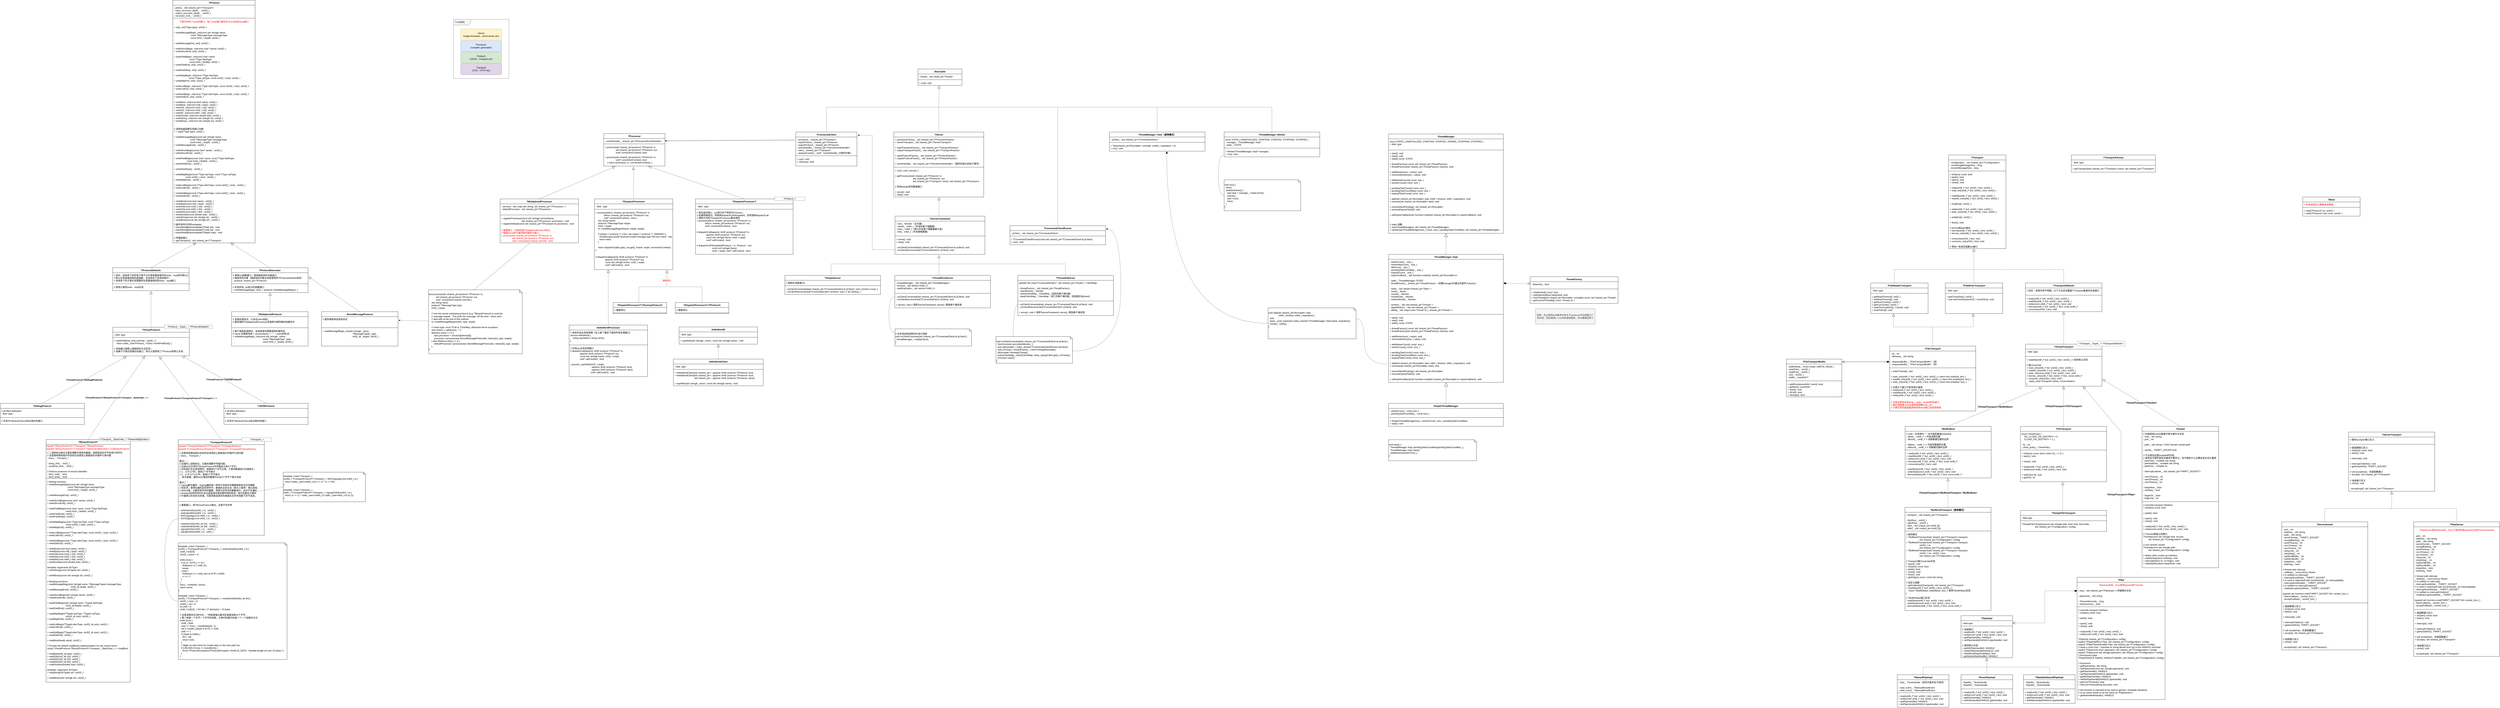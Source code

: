 <mxfile version="20.3.0" type="device"><diagram id="MXuCkof-x-J22SKryDL7" name="第 1 页"><mxGraphModel dx="11278" dy="824" grid="1" gridSize="10" guides="1" tooltips="1" connect="1" arrows="1" fold="1" page="1" pageScale="1" pageWidth="827" pageHeight="1169" math="0" shadow="0"><root><mxCell id="0"/><mxCell id="1" parent="0"/><mxCell id="iy5GyiLC8h-veJYDRCg5-1" value="IRunnable" style="swimlane;fontStyle=3;align=center;verticalAlign=top;childLayout=stackLayout;horizontal=1;startSize=26;horizontalStack=0;resizeParent=1;resizeParentMax=0;resizeLast=0;collapsible=1;marginBottom=0;" parent="1" vertex="1"><mxGeometry x="-4431" y="380" width="230" height="86" as="geometry"/></mxCell><mxCell id="iy5GyiLC8h-veJYDRCg5-2" value="- thread_: std::weak_ptr&lt;Thread&gt;" style="text;strokeColor=none;fillColor=none;align=left;verticalAlign=top;spacingLeft=4;spacingRight=4;overflow=hidden;rotatable=0;points=[[0,0.5],[1,0.5]];portConstraint=eastwest;" parent="iy5GyiLC8h-veJYDRCg5-1" vertex="1"><mxGeometry y="26" width="230" height="26" as="geometry"/></mxCell><mxCell id="iy5GyiLC8h-veJYDRCg5-3" value="" style="line;strokeWidth=1;fillColor=none;align=left;verticalAlign=middle;spacingTop=-1;spacingLeft=3;spacingRight=3;rotatable=0;labelPosition=right;points=[];portConstraint=eastwest;strokeColor=inherit;" parent="iy5GyiLC8h-veJYDRCg5-1" vertex="1"><mxGeometry y="52" width="230" height="8" as="geometry"/></mxCell><mxCell id="iy5GyiLC8h-veJYDRCg5-4" value="+ run(): void" style="text;strokeColor=none;fillColor=none;align=left;verticalAlign=top;spacingLeft=4;spacingRight=4;overflow=hidden;rotatable=0;points=[[0,0.5],[1,0.5]];portConstraint=eastwest;" parent="iy5GyiLC8h-veJYDRCg5-1" vertex="1"><mxGeometry y="60" width="230" height="26" as="geometry"/></mxCell><mxCell id="iy5GyiLC8h-veJYDRCg5-5" value="TServer" style="swimlane;fontStyle=3;align=center;verticalAlign=top;childLayout=stackLayout;horizontal=1;startSize=26;horizontalStack=0;resizeParent=1;resizeParentMax=0;resizeLast=0;collapsible=1;marginBottom=0;" parent="1" vertex="1"><mxGeometry x="-4557" y="710" width="470" height="340" as="geometry"/></mxCell><mxCell id="iy5GyiLC8h-veJYDRCg5-6" value="+ processorFactory_: std::shared_ptr&lt;TProcessorFactory&gt;&#10;+ serverTransport_: std::shared_ptr&lt;TServerTransport&gt;&#10;&#10;+ inputTransportFactory_: std::shared_ptr&lt;TTransportFactory&gt;&#10;+ outputTransportFactory_: std::shared_ptr&lt;TTransportFactory&gt;&#10;&#10;+ inputProtocolFactory_: std::shared_ptr&lt;TProtocolFactory&gt;&#10;+ outputProtocolFactory_: std::shared_ptr&lt;TProtocolFactory&gt;&#10;&#10;+ eventHandler_: std::shared_ptr&lt;TServerEventHandler&gt;（服务初始化前执行事件）" style="text;strokeColor=none;fillColor=none;align=left;verticalAlign=top;spacingLeft=4;spacingRight=4;overflow=hidden;rotatable=0;points=[[0,0.5],[1,0.5]];portConstraint=eastwest;" parent="iy5GyiLC8h-veJYDRCg5-5" vertex="1"><mxGeometry y="26" width="470" height="154" as="geometry"/></mxCell><mxCell id="iy5GyiLC8h-veJYDRCg5-7" value="" style="line;strokeWidth=1;fillColor=none;align=left;verticalAlign=middle;spacingTop=-1;spacingLeft=3;spacingRight=3;rotatable=0;labelPosition=right;points=[];portConstraint=eastwest;strokeColor=inherit;" parent="iy5GyiLC8h-veJYDRCg5-5" vertex="1"><mxGeometry y="180" width="470" height="8" as="geometry"/></mxCell><mxCell id="iy5GyiLC8h-veJYDRCg5-8" value="+ run(): void { serve(); }&#10;&#10;+ getProcessor(std::shared_ptr&lt;TProtocol&gt; in, &#10;                            std::shared_ptr&lt;TProtocol&gt; out,&#10;                            std::shared_ptr&lt;TTransport&gt; trans): std::shared_ptr&lt;TProcessor&gt;&#10;&#10;// 其他set/get成员数据接口" style="text;strokeColor=none;fillColor=none;align=left;verticalAlign=top;spacingLeft=4;spacingRight=4;overflow=hidden;rotatable=0;points=[[0,0.5],[1,0.5]];portConstraint=eastwest;" parent="iy5GyiLC8h-veJYDRCg5-5" vertex="1"><mxGeometry y="188" width="470" height="112" as="geometry"/></mxCell><mxCell id="iy5GyiLC8h-veJYDRCg5-56" value="+ serve(): void&#10;+ stop(): void" style="text;strokeColor=none;fillColor=none;align=left;verticalAlign=top;spacingLeft=4;spacingRight=4;overflow=hidden;rotatable=0;points=[[0,0.5],[1,0.5]];portConstraint=eastwest;fontStyle=2" parent="iy5GyiLC8h-veJYDRCg5-5" vertex="1"><mxGeometry y="300" width="470" height="40" as="geometry"/></mxCell><mxCell id="iy5GyiLC8h-veJYDRCg5-9" value="TTransport" style="swimlane;fontStyle=3;align=center;verticalAlign=top;childLayout=stackLayout;horizontal=1;startSize=26;horizontalStack=0;resizeParent=1;resizeParentMax=0;resizeLast=0;collapsible=1;marginBottom=0;" parent="1" vertex="1"><mxGeometry x="958" y="830" width="300" height="490" as="geometry"/></mxCell><mxCell id="iy5GyiLC8h-veJYDRCg5-10" value="- configuration_: std::shared_ptr&lt;TConfiguration&gt;&#10;- remainingMessageSize_: long&#10;- knownMessageSize_: long" style="text;strokeColor=none;fillColor=none;align=left;verticalAlign=top;spacingLeft=4;spacingRight=4;overflow=hidden;rotatable=0;points=[[0,0.5],[1,0.5]];portConstraint=eastwest;" parent="iy5GyiLC8h-veJYDRCg5-9" vertex="1"><mxGeometry y="26" width="300" height="54" as="geometry"/></mxCell><mxCell id="iy5GyiLC8h-veJYDRCg5-11" value="" style="line;strokeWidth=1;fillColor=none;align=left;verticalAlign=middle;spacingTop=-1;spacingLeft=3;spacingRight=3;rotatable=0;labelPosition=right;points=[];portConstraint=eastwest;strokeColor=inherit;" parent="iy5GyiLC8h-veJYDRCg5-9" vertex="1"><mxGeometry y="80" width="300" height="8" as="geometry"/></mxCell><mxCell id="iy5GyiLC8h-veJYDRCg5-12" value="+ isOpen() const: bool&#10;+ peek(): bool&#10;+ open(): void&#10;+ close(): void&#10;&#10;+ read(uint8_t* buf, uint32_t len): uint32_t&#10;+ read_virt(uint8_t* buf, uint32_t len): uint32_t&#10;&#10;+ readAll(uint8_t* buf, uint32_t len): uint32_t&#10;+ readAll_virt(uint8_t* buf, uint32_t len): uint32_t&#10;&#10;+ readEnd(): uint32_t&#10;&#10;+ write(uint8_t* buf, uint32_t len): uint32_t&#10;+ write_virt(uint8_t* buf, uint32_t len): uint32_t&#10;&#10;+ writeEnd(): uint32_t&#10;&#10;+ flush(): void&#10;&#10;// borrow和peek类似&#10;+ borrow(uint8_t* buf, uint32_t len): uint32_t&#10;+ borrow_virt(uint8_t* buf, uint32_t len): uint32_t&#10;&#10;+ consume(uint32_t len): void&#10;+ consume_virt(uint32_t len): void&#10;&#10;// 其他一些成员函数set接口" style="text;strokeColor=none;fillColor=none;align=left;verticalAlign=top;spacingLeft=4;spacingRight=4;overflow=hidden;rotatable=0;points=[[0,0.5],[1,0.5]];portConstraint=eastwest;" parent="iy5GyiLC8h-veJYDRCg5-9" vertex="1"><mxGeometry y="88" width="300" height="402" as="geometry"/></mxCell><mxCell id="iy5GyiLC8h-veJYDRCg5-14" value="TTransportFactory" style="swimlane;fontStyle=3;align=center;verticalAlign=top;childLayout=stackLayout;horizontal=1;startSize=26;horizontalStack=0;resizeParent=1;resizeParentMax=0;resizeLast=0;collapsible=1;marginBottom=0;" parent="1" vertex="1"><mxGeometry x="1600" y="830" width="440" height="90" as="geometry"/></mxCell><mxCell id="iy5GyiLC8h-veJYDRCg5-15" value="- field: type" style="text;strokeColor=none;fillColor=none;align=left;verticalAlign=top;spacingLeft=4;spacingRight=4;overflow=hidden;rotatable=0;points=[[0,0.5],[1,0.5]];portConstraint=eastwest;" parent="iy5GyiLC8h-veJYDRCg5-14" vertex="1"><mxGeometry y="26" width="440" height="24" as="geometry"/></mxCell><mxCell id="iy5GyiLC8h-veJYDRCg5-16" value="" style="line;strokeWidth=1;fillColor=none;align=left;verticalAlign=middle;spacingTop=-1;spacingLeft=3;spacingRight=3;rotatable=0;labelPosition=right;points=[];portConstraint=eastwest;strokeColor=inherit;" parent="iy5GyiLC8h-veJYDRCg5-14" vertex="1"><mxGeometry y="50" width="440" height="8" as="geometry"/></mxCell><mxCell id="iy5GyiLC8h-veJYDRCg5-17" value="+ getTransport(std::shared_ptr&lt;TTransport&gt; trans): std::shared_ptr&lt;TTransport&gt;" style="text;strokeColor=none;fillColor=none;align=left;verticalAlign=top;spacingLeft=4;spacingRight=4;overflow=hidden;rotatable=0;points=[[0,0.5],[1,0.5]];portConstraint=eastwest;" parent="iy5GyiLC8h-veJYDRCg5-14" vertex="1"><mxGeometry y="58" width="440" height="32" as="geometry"/></mxCell><mxCell id="iy5GyiLC8h-veJYDRCg5-19" value="TFileReaderTransport" style="swimlane;fontStyle=3;align=center;verticalAlign=top;childLayout=stackLayout;horizontal=1;startSize=26;horizontalStack=0;resizeParent=1;resizeParentMax=0;resizeLast=0;collapsible=1;marginBottom=0;" parent="1" vertex="1"><mxGeometry x="551" y="1500" width="300" height="160" as="geometry"/></mxCell><mxCell id="iy5GyiLC8h-veJYDRCg5-20" value="- field: type" style="text;strokeColor=none;fillColor=none;align=left;verticalAlign=top;spacingLeft=4;spacingRight=4;overflow=hidden;rotatable=0;points=[[0,0.5],[1,0.5]];portConstraint=eastwest;" parent="iy5GyiLC8h-veJYDRCg5-19" vertex="1"><mxGeometry y="26" width="300" height="24" as="geometry"/></mxCell><mxCell id="iy5GyiLC8h-veJYDRCg5-21" value="" style="line;strokeWidth=1;fillColor=none;align=left;verticalAlign=middle;spacingTop=-1;spacingLeft=3;spacingRight=3;rotatable=0;labelPosition=right;points=[];portConstraint=eastwest;strokeColor=inherit;" parent="iy5GyiLC8h-veJYDRCg5-19" vertex="1"><mxGeometry y="50" width="300" height="8" as="geometry"/></mxCell><mxCell id="iy5GyiLC8h-veJYDRCg5-22" value="+ getReadTimeout(): int32_t&#10;+ setReadTimeout(): void&#10;+ getNumChunks(): uint32_t&#10;+ getCurChunk(): uint32_t&#10;+ seekToChunk(int32_t chunk): void&#10;+ seekToEnd(): void" style="text;strokeColor=none;fillColor=none;align=left;verticalAlign=top;spacingLeft=4;spacingRight=4;overflow=hidden;rotatable=0;points=[[0,0.5],[1,0.5]];portConstraint=eastwest;fontStyle=2" parent="iy5GyiLC8h-veJYDRCg5-19" vertex="1"><mxGeometry y="58" width="300" height="102" as="geometry"/></mxCell><mxCell id="iy5GyiLC8h-veJYDRCg5-23" value="TFileWriterTransport" style="swimlane;fontStyle=3;align=center;verticalAlign=top;childLayout=stackLayout;horizontal=1;startSize=26;horizontalStack=0;resizeParent=1;resizeParentMax=0;resizeLast=0;collapsible=1;marginBottom=0;" parent="1" vertex="1"><mxGeometry x="941" y="1500" width="300" height="160" as="geometry"/></mxCell><mxCell id="iy5GyiLC8h-veJYDRCg5-24" value="- field: type" style="text;strokeColor=none;fillColor=none;align=left;verticalAlign=top;spacingLeft=4;spacingRight=4;overflow=hidden;rotatable=0;points=[[0,0.5],[1,0.5]];portConstraint=eastwest;" parent="iy5GyiLC8h-veJYDRCg5-23" vertex="1"><mxGeometry y="26" width="300" height="24" as="geometry"/></mxCell><mxCell id="iy5GyiLC8h-veJYDRCg5-25" value="" style="line;strokeWidth=1;fillColor=none;align=left;verticalAlign=middle;spacingTop=-1;spacingLeft=3;spacingRight=3;rotatable=0;labelPosition=right;points=[];portConstraint=eastwest;strokeColor=inherit;" parent="iy5GyiLC8h-veJYDRCg5-23" vertex="1"><mxGeometry y="50" width="300" height="8" as="geometry"/></mxCell><mxCell id="iy5GyiLC8h-veJYDRCg5-26" value="+ getChunkSize(): uint32_t&#10;+ void setChunkSize(uint32_t chunkSize): void" style="text;strokeColor=none;fillColor=none;align=left;verticalAlign=top;spacingLeft=4;spacingRight=4;overflow=hidden;rotatable=0;points=[[0,0.5],[1,0.5]];portConstraint=eastwest;fontStyle=2" parent="iy5GyiLC8h-veJYDRCg5-23" vertex="1"><mxGeometry y="58" width="300" height="102" as="geometry"/></mxCell><mxCell id="iy5GyiLC8h-veJYDRCg5-27" value="TFileTransport" style="swimlane;fontStyle=3;align=center;verticalAlign=top;childLayout=stackLayout;horizontal=1;startSize=26;horizontalStack=0;resizeParent=1;resizeParentMax=0;resizeLast=0;collapsible=1;marginBottom=0;" parent="1" vertex="1"><mxGeometry x="650" y="1830" width="450" height="340" as="geometry"/></mxCell><mxCell id="iy5GyiLC8h-veJYDRCg5-28" value="- fd_: int&#10;- filename_: std::string&#10;&#10;- dequeueBuffer_: TFileTransportBuffer*（读）&#10;- enqueueBuffer_: TFileTransportBuffer*（写）" style="text;strokeColor=none;fillColor=none;align=left;verticalAlign=top;spacingLeft=4;spacingRight=4;overflow=hidden;rotatable=0;points=[[0,0.5],[1,0.5]];portConstraint=eastwest;" parent="iy5GyiLC8h-veJYDRCg5-27" vertex="1"><mxGeometry y="26" width="450" height="84" as="geometry"/></mxCell><mxCell id="iy5GyiLC8h-veJYDRCg5-29" value="" style="line;strokeWidth=1;fillColor=none;align=left;verticalAlign=middle;spacingTop=-1;spacingLeft=3;spacingRight=3;rotatable=0;labelPosition=right;points=[];portConstraint=eastwest;strokeColor=inherit;" parent="iy5GyiLC8h-veJYDRCg5-27" vertex="1"><mxGeometry y="110" width="450" height="8" as="geometry"/></mxCell><mxCell id="iy5GyiLC8h-veJYDRCg5-30" value="+ writerThread(): void&#10;&#10;+ read_virt(uint8_t* buf, uint32_t len): uint32_t { return this.read(buf, len); }&#10;+ readAll_virt(uint8_t* buf, uint32_t len): uint32_t { return this.readAll(buf, len); }&#10;+ write_virt(uint8_t* buf, uint32_t len): uint32_t { return this.write(buf, len); }&#10;&#10;// 注意以下接口不是来源于基类&#10;+ read(uint8_t* buf, uint32_t len): uint32_t&#10;+ readAll(uint8_t* buf, uint32_t len): uint32_t&#10;+ write(uint8_t* buf, uint32_t len): uint32_t" style="text;strokeColor=none;fillColor=none;align=left;verticalAlign=top;spacingLeft=4;spacingRight=4;overflow=hidden;rotatable=0;points=[[0,0.5],[1,0.5]];portConstraint=eastwest;fontStyle=0" parent="iy5GyiLC8h-veJYDRCg5-27" vertex="1"><mxGeometry y="118" width="450" height="162" as="geometry"/></mxCell><mxCell id="iy5GyiLC8h-veJYDRCg5-41" value="// 注意这里有本地write，read，readAll同名接口，&#10;// 通过顶层接口write调用虚函数write_virt，&#10;// 子类实现的虚函数调用本地write接口完成调用链" style="text;strokeColor=none;fillColor=none;align=left;verticalAlign=top;spacingLeft=4;spacingRight=4;overflow=hidden;rotatable=0;points=[[0,0.5],[1,0.5]];portConstraint=eastwest;fontStyle=0;fontColor=#FF0000;" parent="iy5GyiLC8h-veJYDRCg5-27" vertex="1"><mxGeometry y="280" width="450" height="60" as="geometry"/></mxCell><mxCell id="iy5GyiLC8h-veJYDRCg5-31" value="" style="endArrow=block;dashed=1;endFill=0;endSize=12;html=1;rounded=0;entryX=0.398;entryY=1.017;entryDx=0;entryDy=0;entryPerimeter=0;exitX=0.5;exitY=0;exitDx=0;exitDy=0;" parent="1" source="iy5GyiLC8h-veJYDRCg5-27" target="iy5GyiLC8h-veJYDRCg5-22" edge="1"><mxGeometry width="160" relative="1" as="geometry"><mxPoint x="860" y="1830" as="sourcePoint"/><mxPoint x="1171" y="1670" as="targetPoint"/><Array as="points"><mxPoint x="875" y="1730"/><mxPoint x="670" y="1730"/></Array></mxGeometry></mxCell><mxCell id="iy5GyiLC8h-veJYDRCg5-32" value="" style="endArrow=block;dashed=1;endFill=0;endSize=12;html=1;rounded=0;" parent="1" edge="1"><mxGeometry width="160" relative="1" as="geometry"><mxPoint x="870" y="1730" as="sourcePoint"/><mxPoint x="1087" y="1660" as="targetPoint"/><Array as="points"><mxPoint x="1087" y="1730"/></Array></mxGeometry></mxCell><mxCell id="iy5GyiLC8h-veJYDRCg5-34" value="" style="endArrow=none;dashed=1;endFill=0;endSize=12;html=1;rounded=0;exitX=0.5;exitY=0;exitDx=0;exitDy=0;" parent="1" source="iy5GyiLC8h-veJYDRCg5-23" edge="1"><mxGeometry width="160" relative="1" as="geometry"><mxPoint x="840" y="1760" as="sourcePoint"/><mxPoint x="1090" y="1430" as="targetPoint"/></mxGeometry></mxCell><mxCell id="iy5GyiLC8h-veJYDRCg5-35" value="" style="endArrow=block;dashed=1;endFill=0;endSize=12;html=1;rounded=0;exitX=0.412;exitY=0.005;exitDx=0;exitDy=0;entryX=0.441;entryY=1.002;entryDx=0;entryDy=0;entryPerimeter=0;exitPerimeter=0;" parent="1" source="iy5GyiLC8h-veJYDRCg5-19" target="iy5GyiLC8h-veJYDRCg5-12" edge="1"><mxGeometry width="160" relative="1" as="geometry"><mxPoint x="1060" y="1510" as="sourcePoint"/><mxPoint x="936.0" y="1339.196" as="targetPoint"/><Array as="points"><mxPoint x="675" y="1430"/><mxPoint x="1090" y="1430"/></Array></mxGeometry></mxCell><mxCell id="iy5GyiLC8h-veJYDRCg5-36" value="TFileTransportBuffer" style="swimlane;fontStyle=1;align=center;verticalAlign=top;childLayout=stackLayout;horizontal=1;startSize=26;horizontalStack=0;resizeParent=1;resizeParentMax=0;resizeLast=0;collapsible=1;marginBottom=0;" parent="1" vertex="1"><mxGeometry x="110" y="1898" width="290" height="198" as="geometry"/></mxCell><mxCell id="iy5GyiLC8h-veJYDRCg5-37" value="- bufferMode_: enum mode { WRITE, READ }&#10;- writePoint_: uint32_t&#10;- readPoint_: uint32_t&#10;- size_: uint32_t&#10;- buffer_: eventInfo**" style="text;strokeColor=none;fillColor=none;align=left;verticalAlign=top;spacingLeft=4;spacingRight=4;overflow=hidden;rotatable=0;points=[[0,0.5],[1,0.5]];portConstraint=eastwest;" parent="iy5GyiLC8h-veJYDRCg5-36" vertex="1"><mxGeometry y="26" width="290" height="84" as="geometry"/></mxCell><mxCell id="iy5GyiLC8h-veJYDRCg5-38" value="" style="line;strokeWidth=1;fillColor=none;align=left;verticalAlign=middle;spacingTop=-1;spacingLeft=3;spacingRight=3;rotatable=0;labelPosition=right;points=[];portConstraint=eastwest;strokeColor=inherit;" parent="iy5GyiLC8h-veJYDRCg5-36" vertex="1"><mxGeometry y="110" width="290" height="8" as="geometry"/></mxCell><mxCell id="iy5GyiLC8h-veJYDRCg5-39" value="+ addEvent(eventInfo* event): bool&#10;+ getNext(): eventInfo*&#10;+ reset(): void&#10;+ isFull(): bool&#10;+ isEmpty(): bool" style="text;strokeColor=none;fillColor=none;align=left;verticalAlign=top;spacingLeft=4;spacingRight=4;overflow=hidden;rotatable=0;points=[[0,0.5],[1,0.5]];portConstraint=eastwest;" parent="iy5GyiLC8h-veJYDRCg5-36" vertex="1"><mxGeometry y="118" width="290" height="80" as="geometry"/></mxCell><mxCell id="iy5GyiLC8h-veJYDRCg5-40" value="" style="endArrow=open;html=1;endSize=12;startArrow=diamondThin;startSize=14;startFill=1;edgeStyle=orthogonalEdgeStyle;align=left;verticalAlign=bottom;rounded=0;entryX=1.004;entryY=0.074;entryDx=0;entryDy=0;entryPerimeter=0;exitX=-0.002;exitY=0.669;exitDx=0;exitDy=0;exitPerimeter=0;" parent="1" source="iy5GyiLC8h-veJYDRCg5-28" target="iy5GyiLC8h-veJYDRCg5-36" edge="1"><mxGeometry x="-1" y="3" relative="1" as="geometry"><mxPoint x="640" y="1913" as="sourcePoint"/><mxPoint x="630" y="1863" as="targetPoint"/></mxGeometry></mxCell><mxCell id="iy5GyiLC8h-veJYDRCg5-42" value="" style="endArrow=block;dashed=1;endFill=0;endSize=12;html=1;rounded=0;fontColor=#FF0000;entryX=0.48;entryY=1.055;entryDx=0;entryDy=0;entryPerimeter=0;exitX=0.5;exitY=0;exitDx=0;exitDy=0;" parent="1" source="iy5GyiLC8h-veJYDRCg5-5" target="iy5GyiLC8h-veJYDRCg5-4" edge="1"><mxGeometry width="160" relative="1" as="geometry"><mxPoint x="-4047" y="890" as="sourcePoint"/><mxPoint x="-3887" y="890" as="targetPoint"/><Array as="points"><mxPoint x="-4322" y="580"/></Array></mxGeometry></mxCell><mxCell id="iy5GyiLC8h-veJYDRCg5-43" value="TBase" style="swimlane;fontStyle=3;align=center;verticalAlign=top;childLayout=stackLayout;horizontal=1;startSize=26;horizontalStack=0;resizeParent=1;resizeParentMax=0;resizeLast=0;collapsible=1;marginBottom=0;" parent="1" vertex="1"><mxGeometry x="2810" y="1050" width="300" height="100" as="geometry"/></mxCell><mxCell id="iy5GyiLC8h-veJYDRCg5-44" value="// 所有结构定义都继承该基类" style="text;strokeColor=none;fillColor=none;align=left;verticalAlign=top;spacingLeft=4;spacingRight=4;overflow=hidden;rotatable=0;points=[[0,0.5],[1,0.5]];portConstraint=eastwest;fontColor=#FF0000;" parent="iy5GyiLC8h-veJYDRCg5-43" vertex="1"><mxGeometry y="26" width="300" height="24" as="geometry"/></mxCell><mxCell id="iy5GyiLC8h-veJYDRCg5-45" value="" style="line;strokeWidth=1;fillColor=none;align=left;verticalAlign=middle;spacingTop=-1;spacingLeft=3;spacingRight=3;rotatable=0;labelPosition=right;points=[];portConstraint=eastwest;strokeColor=inherit;" parent="iy5GyiLC8h-veJYDRCg5-43" vertex="1"><mxGeometry y="50" width="300" height="8" as="geometry"/></mxCell><mxCell id="iy5GyiLC8h-veJYDRCg5-46" value="+ read(TProtocol* in): uint32_t&#10;+ write(TProtocol* out) const: uint32_t" style="text;strokeColor=none;fillColor=none;align=left;verticalAlign=top;spacingLeft=4;spacingRight=4;overflow=hidden;rotatable=0;points=[[0,0.5],[1,0.5]];portConstraint=eastwest;fontStyle=2" parent="iy5GyiLC8h-veJYDRCg5-43" vertex="1"><mxGeometry y="58" width="300" height="42" as="geometry"/></mxCell><mxCell id="iy5GyiLC8h-veJYDRCg5-51" value="TServerFramework" style="swimlane;fontStyle=3;align=center;verticalAlign=top;childLayout=stackLayout;horizontal=1;startSize=26;horizontalStack=0;resizeParent=1;resizeParentMax=0;resizeLast=0;collapsible=1;marginBottom=0;" parent="1" vertex="1"><mxGeometry x="-4551" y="1150" width="470" height="200" as="geometry"/></mxCell><mxCell id="iy5GyiLC8h-veJYDRCg5-52" value="- mon_: Monitor（互斥量）&#10;- clients_: int64_t（并发的客户端数量）&#10;- hwm_: int64_t（统计并发客户端数量最大值）&#10;- limit_: int64_t（并发限制数量）" style="text;strokeColor=none;fillColor=none;align=left;verticalAlign=top;spacingLeft=4;spacingRight=4;overflow=hidden;rotatable=0;points=[[0,0.5],[1,0.5]];portConstraint=eastwest;" parent="iy5GyiLC8h-veJYDRCg5-51" vertex="1"><mxGeometry y="26" width="470" height="74" as="geometry"/></mxCell><mxCell id="iy5GyiLC8h-veJYDRCg5-53" value="" style="line;strokeWidth=1;fillColor=none;align=left;verticalAlign=middle;spacingTop=-1;spacingLeft=3;spacingRight=3;rotatable=0;labelPosition=right;points=[];portConstraint=eastwest;strokeColor=inherit;" parent="iy5GyiLC8h-veJYDRCg5-51" vertex="1"><mxGeometry y="100" width="470" height="8" as="geometry"/></mxCell><mxCell id="iy5GyiLC8h-veJYDRCg5-54" value="+ serve(): void&#10;+ stop(): void" style="text;strokeColor=none;fillColor=none;align=left;verticalAlign=top;spacingLeft=4;spacingRight=4;overflow=hidden;rotatable=0;points=[[0,0.5],[1,0.5]];portConstraint=eastwest;" parent="iy5GyiLC8h-veJYDRCg5-51" vertex="1"><mxGeometry y="108" width="470" height="42" as="geometry"/></mxCell><mxCell id="iy5GyiLC8h-veJYDRCg5-55" value="- onClientConnected(std::shared_ptr&lt;TConnectedClient&gt;&amp; pclient): void&#10;- onClientDisconnected(TConnectedClient* pClient): void" style="text;strokeColor=none;fillColor=none;align=left;verticalAlign=top;spacingLeft=4;spacingRight=4;overflow=hidden;rotatable=0;points=[[0,0.5],[1,0.5]];portConstraint=eastwest;fontStyle=2" parent="iy5GyiLC8h-veJYDRCg5-51" vertex="1"><mxGeometry y="150" width="470" height="50" as="geometry"/></mxCell><mxCell id="iy5GyiLC8h-veJYDRCg5-57" value="" style="endArrow=block;dashed=1;endFill=0;endSize=12;html=1;rounded=0;fontColor=#FF0000;entryX=0.502;entryY=1.055;entryDx=0;entryDy=0;entryPerimeter=0;exitX=0.488;exitY=0.001;exitDx=0;exitDy=0;exitPerimeter=0;" parent="1" source="iy5GyiLC8h-veJYDRCg5-51" target="iy5GyiLC8h-veJYDRCg5-56" edge="1"><mxGeometry width="160" relative="1" as="geometry"><mxPoint x="-4322.7" y="1112.57" as="sourcePoint"/><mxPoint x="-4321.3" y="1050" as="targetPoint"/></mxGeometry></mxCell><mxCell id="iy5GyiLC8h-veJYDRCg5-58" value="TConnectedClient" style="swimlane;fontStyle=3;align=center;verticalAlign=top;childLayout=stackLayout;horizontal=1;startSize=26;horizontalStack=0;resizeParent=1;resizeParentMax=0;resizeLast=0;collapsible=1;marginBottom=0;" parent="1" vertex="1"><mxGeometry x="-5070" y="710" width="320" height="178" as="geometry"/></mxCell><mxCell id="iy5GyiLC8h-veJYDRCg5-59" value="- processor_: shared_ptr&lt;TProcessor&gt;&#10;- inputProtocol_: shared_ptr&lt;TProtocol&gt;&#10;- outputProtocol_: shared_ptr&lt;TProtocol&gt;&#10;- eventHandler_: shared_ptr&lt;TServerEventHandler&gt;&#10;- client_: shared_ptr&lt;TTransport&gt;&#10;- opaqueContext_: void*（eventHandler_分配的对象）" style="text;strokeColor=none;fillColor=none;align=left;verticalAlign=top;spacingLeft=4;spacingRight=4;overflow=hidden;rotatable=0;points=[[0,0.5],[1,0.5]];portConstraint=eastwest;" parent="iy5GyiLC8h-veJYDRCg5-58" vertex="1"><mxGeometry y="26" width="320" height="94" as="geometry"/></mxCell><mxCell id="iy5GyiLC8h-veJYDRCg5-60" value="" style="line;strokeWidth=1;fillColor=none;align=left;verticalAlign=middle;spacingTop=-1;spacingLeft=3;spacingRight=3;rotatable=0;labelPosition=right;points=[];portConstraint=eastwest;strokeColor=inherit;" parent="iy5GyiLC8h-veJYDRCg5-58" vertex="1"><mxGeometry y="120" width="320" height="8" as="geometry"/></mxCell><mxCell id="iy5GyiLC8h-veJYDRCg5-61" value="+ run(): void&#10;+ cleanup(): void" style="text;strokeColor=none;fillColor=none;align=left;verticalAlign=top;spacingLeft=4;spacingRight=4;overflow=hidden;rotatable=0;points=[[0,0.5],[1,0.5]];portConstraint=eastwest;" parent="iy5GyiLC8h-veJYDRCg5-58" vertex="1"><mxGeometry y="128" width="320" height="50" as="geometry"/></mxCell><mxCell id="iy5GyiLC8h-veJYDRCg5-62" value="TProcessor" style="swimlane;fontStyle=3;align=center;verticalAlign=top;childLayout=stackLayout;horizontal=1;startSize=26;horizontalStack=0;resizeParent=1;resizeParentMax=0;resizeLast=0;collapsible=1;marginBottom=0;" parent="1" vertex="1"><mxGeometry x="-6074" y="718" width="320" height="170" as="geometry"/></mxCell><mxCell id="iy5GyiLC8h-veJYDRCg5-63" value="- eventHandler_: shared_ptr&lt;TProcessorEventHandler&gt;" style="text;strokeColor=none;fillColor=none;align=left;verticalAlign=top;spacingLeft=4;spacingRight=4;overflow=hidden;rotatable=0;points=[[0,0.5],[1,0.5]];portConstraint=eastwest;" parent="iy5GyiLC8h-veJYDRCg5-62" vertex="1"><mxGeometry y="26" width="320" height="24" as="geometry"/></mxCell><mxCell id="iy5GyiLC8h-veJYDRCg5-64" value="" style="line;strokeWidth=1;fillColor=none;align=left;verticalAlign=middle;spacingTop=-1;spacingLeft=3;spacingRight=3;rotatable=0;labelPosition=right;points=[];portConstraint=eastwest;strokeColor=inherit;" parent="iy5GyiLC8h-veJYDRCg5-62" vertex="1"><mxGeometry y="50" width="320" height="8" as="geometry"/></mxCell><mxCell id="iy5GyiLC8h-veJYDRCg5-65" value="+ process(std::shared_ptr&lt;protocol::TProtocol&gt; in,&#10;                 std::shared_ptr&lt;protocol::TProtocol&gt; out,&#10;                 void* connectionContext): bool" style="text;strokeColor=none;fillColor=none;align=left;verticalAlign=top;spacingLeft=4;spacingRight=4;overflow=hidden;rotatable=0;points=[[0,0.5],[1,0.5]];portConstraint=eastwest;fontStyle=2" parent="iy5GyiLC8h-veJYDRCg5-62" vertex="1"><mxGeometry y="58" width="320" height="52" as="geometry"/></mxCell><mxCell id="iy5GyiLC8h-veJYDRCg5-68" value="+ process(std::shared_ptr&lt;protocol::TProtocol&gt; io,&#10;                 void* connectionContext): bool&#10;    { return process(io, io, connectionContext); }" style="text;strokeColor=none;fillColor=none;align=left;verticalAlign=top;spacingLeft=4;spacingRight=4;overflow=hidden;rotatable=0;points=[[0,0.5],[1,0.5]];portConstraint=eastwest;fontStyle=0" parent="iy5GyiLC8h-veJYDRCg5-62" vertex="1"><mxGeometry y="110" width="320" height="60" as="geometry"/></mxCell><mxCell id="iy5GyiLC8h-veJYDRCg5-66" style="edgeStyle=none;rounded=0;orthogonalLoop=1;jettySize=auto;html=1;entryX=1;entryY=0.5;entryDx=0;entryDy=0;fontColor=#FF0000;endArrow=classic;endFill=1;exitX=-0.012;exitY=0.167;exitDx=0;exitDy=0;exitPerimeter=0;" parent="1" source="iy5GyiLC8h-veJYDRCg5-59" target="iy5GyiLC8h-veJYDRCg5-63" edge="1"><mxGeometry relative="1" as="geometry"/></mxCell><mxCell id="iy5GyiLC8h-veJYDRCg5-67" value="" style="endArrow=none;dashed=1;endFill=0;endSize=12;html=1;rounded=0;fontColor=#FF0000;exitX=0.5;exitY=0;exitDx=0;exitDy=0;" parent="1" source="iy5GyiLC8h-veJYDRCg5-58" edge="1"><mxGeometry width="160" relative="1" as="geometry"><mxPoint x="-4937" y="720" as="sourcePoint"/><mxPoint x="-4320" y="580" as="targetPoint"/><Array as="points"><mxPoint x="-4910" y="580"/></Array></mxGeometry></mxCell><mxCell id="iy5GyiLC8h-veJYDRCg5-71" value="TSimpleServer" style="swimlane;fontStyle=1;align=center;verticalAlign=top;childLayout=stackLayout;horizontal=1;startSize=26;horizontalStack=0;resizeParent=1;resizeParentMax=0;resizeLast=0;collapsible=1;marginBottom=0;" parent="1" vertex="1"><mxGeometry x="-5127" y="1460" width="500" height="100" as="geometry"/></mxCell><mxCell id="iy5GyiLC8h-veJYDRCg5-72" value="// 限制并发数量为1" style="text;strokeColor=none;fillColor=none;align=left;verticalAlign=top;spacingLeft=4;spacingRight=4;overflow=hidden;rotatable=0;points=[[0,0.5],[1,0.5]];portConstraint=eastwest;" parent="iy5GyiLC8h-veJYDRCg5-71" vertex="1"><mxGeometry y="26" width="500" height="24" as="geometry"/></mxCell><mxCell id="iy5GyiLC8h-veJYDRCg5-73" value="" style="line;strokeWidth=1;fillColor=none;align=left;verticalAlign=middle;spacingTop=-1;spacingLeft=3;spacingRight=3;rotatable=0;labelPosition=right;points=[];portConstraint=eastwest;strokeColor=inherit;" parent="iy5GyiLC8h-veJYDRCg5-71" vertex="1"><mxGeometry y="50" width="500" height="8" as="geometry"/></mxCell><mxCell id="iy5GyiLC8h-veJYDRCg5-75" value="- onClientConnected(std::shared_ptr&lt;TConnectedClient&gt;&amp; pClient): void { pClient-&gt;run(); }&#10;- onClientDisconnected(TConnectedClient* pClient): void { // do nothing. }" style="text;strokeColor=none;fillColor=none;align=left;verticalAlign=top;spacingLeft=4;spacingRight=4;overflow=hidden;rotatable=0;points=[[0,0.5],[1,0.5]];portConstraint=eastwest;fontStyle=0" parent="iy5GyiLC8h-veJYDRCg5-71" vertex="1"><mxGeometry y="58" width="500" height="42" as="geometry"/></mxCell><mxCell id="iy5GyiLC8h-veJYDRCg5-76" value="TThreadedServer" style="swimlane;fontStyle=1;align=center;verticalAlign=top;childLayout=stackLayout;horizontal=1;startSize=26;horizontalStack=0;resizeParent=1;resizeParentMax=0;resizeLast=0;collapsible=1;marginBottom=0;" parent="1" vertex="1"><mxGeometry x="-3909" y="1460" width="500" height="210" as="geometry"/></mxCell><mxCell id="iy5GyiLC8h-veJYDRCg5-101" value="" style="endArrow=none;dashed=1;endFill=0;endSize=12;html=1;rounded=0;fontColor=#FF0000;exitX=0.5;exitY=0;exitDx=0;exitDy=0;" parent="iy5GyiLC8h-veJYDRCg5-76" source="iy5GyiLC8h-veJYDRCg5-76" edge="1"><mxGeometry width="160" relative="1" as="geometry"><mxPoint x="248" y="-10" as="sourcePoint"/><mxPoint x="-412" y="-60" as="targetPoint"/><Array as="points"><mxPoint x="249" y="-60"/></Array></mxGeometry></mxCell><mxCell id="iy5GyiLC8h-veJYDRCg5-77" value="typedef std::map&lt;TConnectedClient *, std::shared_ptr&lt;Thread&gt; &gt; ClientMap;&#10;&#10;- threadFactory_: std::shared_ptr&lt;ThreadFactory&gt;&#10;- clientMonitor_: Monitor&#10;- activeClientMap_: ClientMap（活跃的客户端对象）&#10;- deadClientMap_: ClientMap（消亡的客户端对象，但线程还未joined）" style="text;strokeColor=none;fillColor=none;align=left;verticalAlign=top;spacingLeft=4;spacingRight=4;overflow=hidden;rotatable=0;points=[[0,0.5],[1,0.5]];portConstraint=eastwest;" parent="iy5GyiLC8h-veJYDRCg5-76" vertex="1"><mxGeometry y="26" width="500" height="104" as="geometry"/></mxCell><mxCell id="iy5GyiLC8h-veJYDRCg5-78" value="" style="line;strokeWidth=1;fillColor=none;align=left;verticalAlign=middle;spacingTop=-1;spacingLeft=3;spacingRight=3;rotatable=0;labelPosition=right;points=[];portConstraint=eastwest;strokeColor=inherit;" parent="iy5GyiLC8h-veJYDRCg5-76" vertex="1"><mxGeometry y="130" width="500" height="8" as="geometry"/></mxCell><mxCell id="iy5GyiLC8h-veJYDRCg5-79" value="- onClientConnected(std::shared_ptr&lt;TConnectedClient&gt;&amp; pClient): void&#10;- onClientDisconnected(TConnectedClient* pClient): void&#10;&#10;+ serve(): void // 调用TserverFamework::serve(); 释放客户端资源" style="text;strokeColor=none;fillColor=none;align=left;verticalAlign=top;spacingLeft=4;spacingRight=4;overflow=hidden;rotatable=0;points=[[0,0.5],[1,0.5]];portConstraint=eastwest;fontStyle=0" parent="iy5GyiLC8h-veJYDRCg5-76" vertex="1"><mxGeometry y="138" width="500" height="72" as="geometry"/></mxCell><mxCell id="iy5GyiLC8h-veJYDRCg5-80" value="TConnectedClientRunner" style="swimlane;fontStyle=1;align=center;verticalAlign=top;childLayout=stackLayout;horizontal=1;startSize=26;horizontalStack=0;resizeParent=1;resizeParentMax=0;resizeLast=0;collapsible=1;marginBottom=0;" parent="1" vertex="1"><mxGeometry x="-3950" y="1200" width="500" height="100" as="geometry"/></mxCell><mxCell id="iy5GyiLC8h-veJYDRCg5-81" value="- pClient_: std::shared_ptr&lt;TConnectedClient&gt;" style="text;strokeColor=none;fillColor=none;align=left;verticalAlign=top;spacingLeft=4;spacingRight=4;overflow=hidden;rotatable=0;points=[[0,0.5],[1,0.5]];portConstraint=eastwest;" parent="iy5GyiLC8h-veJYDRCg5-80" vertex="1"><mxGeometry y="26" width="500" height="24" as="geometry"/></mxCell><mxCell id="iy5GyiLC8h-veJYDRCg5-82" value="" style="line;strokeWidth=1;fillColor=none;align=left;verticalAlign=middle;spacingTop=-1;spacingLeft=3;spacingRight=3;rotatable=0;labelPosition=right;points=[];portConstraint=eastwest;strokeColor=inherit;" parent="iy5GyiLC8h-veJYDRCg5-80" vertex="1"><mxGeometry y="50" width="500" height="8" as="geometry"/></mxCell><mxCell id="iy5GyiLC8h-veJYDRCg5-83" value="+ TConnectedClientRunner(const std::shared_ptr&lt;TConnectedClient&gt;&amp; pClient)&#10;+ run(): void" style="text;strokeColor=none;fillColor=none;align=left;verticalAlign=top;spacingLeft=4;spacingRight=4;overflow=hidden;rotatable=0;points=[[0,0.5],[1,0.5]];portConstraint=eastwest;fontStyle=0" parent="iy5GyiLC8h-veJYDRCg5-80" vertex="1"><mxGeometry y="58" width="500" height="42" as="geometry"/></mxCell><mxCell id="iy5GyiLC8h-veJYDRCg5-84" value="" style="endArrow=none;dashed=1;endFill=0;endSize=12;html=1;rounded=0;fontColor=#FF0000;exitX=0.5;exitY=0;exitDx=0;exitDy=0;" parent="1" source="iy5GyiLC8h-veJYDRCg5-80" edge="1"><mxGeometry width="160" relative="1" as="geometry"><mxPoint x="-4900" y="720.0" as="sourcePoint"/><mxPoint x="-4320" y="580" as="targetPoint"/><Array as="points"><mxPoint x="-3700" y="580"/></Array></mxGeometry></mxCell><mxCell id="iy5GyiLC8h-veJYDRCg5-85" value="&lt;div style=&quot;&quot;&gt;&lt;div&gt;&lt;font color=&quot;#000000&quot;&gt;void onClientConected(std::shared_ptr&amp;lt;TConnectedClient&amp;gt;&amp;amp; pClient) {&lt;/font&gt;&lt;/div&gt;&lt;div&gt;&lt;font color=&quot;#000000&quot;&gt;&amp;nbsp; Synchronized sync(clientMonitor_);&lt;/font&gt;&lt;/div&gt;&lt;div&gt;&lt;font color=&quot;#000000&quot;&gt;&amp;nbsp; auto pRunnable = make_shared&amp;lt;TConnectedClientRunner&amp;gt;(pClient);&lt;/font&gt;&lt;/div&gt;&lt;div&gt;&lt;font color=&quot;#000000&quot;&gt;&amp;nbsp; auto pThread = threadFactory_-&amp;gt;newThread(pRunnable);&lt;/font&gt;&lt;/div&gt;&lt;div&gt;&lt;font color=&quot;#000000&quot;&gt;&amp;nbsp; pRunnable-&amp;gt;thread(pThread);&lt;/font&gt;&lt;/div&gt;&lt;div&gt;&lt;font color=&quot;#000000&quot;&gt;&amp;nbsp; activeClientMap_.insert(ClientMap::value_type(pClient.get(), pThread));&lt;/font&gt;&lt;/div&gt;&lt;div&gt;&lt;font color=&quot;#000000&quot;&gt;&amp;nbsp; pThread-&amp;gt;start();&lt;/font&gt;&lt;/div&gt;&lt;div&gt;&lt;font color=&quot;#000000&quot;&gt;}&lt;/font&gt;&lt;/div&gt;&lt;/div&gt;" style="shape=note2;boundedLbl=1;whiteSpace=wrap;html=1;size=12;verticalAlign=top;align=left;fontColor=#FF0000;" parent="1" vertex="1"><mxGeometry x="-4023" y="1780" width="400" height="140" as="geometry"/></mxCell><mxCell id="iy5GyiLC8h-veJYDRCg5-86" value="" style="endArrow=none;dashed=1;html=1;dashPattern=1 3;strokeWidth=2;rounded=0;fontColor=#000000;entryX=0.014;entryY=0.167;entryDx=0;entryDy=0;entryPerimeter=0;edgeStyle=orthogonalEdgeStyle;curved=1;" parent="1" source="iy5GyiLC8h-veJYDRCg5-85" target="iy5GyiLC8h-veJYDRCg5-79" edge="1"><mxGeometry width="50" height="50" relative="1" as="geometry"><mxPoint x="-3883" y="1690" as="sourcePoint"/><mxPoint x="-3833" y="1640" as="targetPoint"/><Array as="points"><mxPoint x="-3933" y="1610"/></Array></mxGeometry></mxCell><mxCell id="iy5GyiLC8h-veJYDRCg5-88" value="TThreadPoolServer" style="swimlane;fontStyle=1;align=center;verticalAlign=top;childLayout=stackLayout;horizontal=1;startSize=26;horizontalStack=0;resizeParent=1;resizeParentMax=0;resizeLast=0;collapsible=1;marginBottom=0;" parent="1" vertex="1"><mxGeometry x="-4552" y="1460" width="500" height="170" as="geometry"/></mxCell><mxCell id="iy5GyiLC8h-veJYDRCg5-89" value="- threadManager_: std::shared_ptr&lt;ThreadManager&gt;&#10;- timeout_: std::atomic&lt;int64_t&gt;&#10;- taskExpiration_: std::atomic&lt;int64_t&gt;" style="text;strokeColor=none;fillColor=none;align=left;verticalAlign=top;spacingLeft=4;spacingRight=4;overflow=hidden;rotatable=0;points=[[0,0.5],[1,0.5]];portConstraint=eastwest;" parent="iy5GyiLC8h-veJYDRCg5-88" vertex="1"><mxGeometry y="26" width="500" height="64" as="geometry"/></mxCell><mxCell id="iy5GyiLC8h-veJYDRCg5-90" value="" style="line;strokeWidth=1;fillColor=none;align=left;verticalAlign=middle;spacingTop=-1;spacingLeft=3;spacingRight=3;rotatable=0;labelPosition=right;points=[];portConstraint=eastwest;strokeColor=inherit;" parent="iy5GyiLC8h-veJYDRCg5-88" vertex="1"><mxGeometry y="90" width="500" height="8" as="geometry"/></mxCell><mxCell id="iy5GyiLC8h-veJYDRCg5-91" value="- onClientConnected(std::shared_ptr&lt;TConnectedClient&gt;&amp; pClient): void&#10;- onClientDisconnected(TConnectedClient* pClient): void&#10;&#10;+ serve(): void // 调用TserverFamework::serve(); 释放客户端资源" style="text;strokeColor=none;fillColor=none;align=left;verticalAlign=top;spacingLeft=4;spacingRight=4;overflow=hidden;rotatable=0;points=[[0,0.5],[1,0.5]];portConstraint=eastwest;fontStyle=0" parent="iy5GyiLC8h-veJYDRCg5-88" vertex="1"><mxGeometry y="98" width="500" height="72" as="geometry"/></mxCell><mxCell id="iy5GyiLC8h-veJYDRCg5-92" style="edgeStyle=orthogonalEdgeStyle;curved=1;rounded=0;orthogonalLoop=1;jettySize=auto;html=1;entryX=1.005;entryY=0.173;entryDx=0;entryDy=0;entryPerimeter=0;fontColor=#000000;endArrow=classic;endFill=1;exitX=0;exitY=0;exitDx=400;exitDy=76;dashed=1;exitPerimeter=0;" parent="1" source="iy5GyiLC8h-veJYDRCg5-85" target="iy5GyiLC8h-veJYDRCg5-80" edge="1"><mxGeometry relative="1" as="geometry"><Array as="points"><mxPoint x="-3370" y="1856"/><mxPoint x="-3370" y="1217"/></Array></mxGeometry></mxCell><mxCell id="iy5GyiLC8h-veJYDRCg5-93" value="ThreadManager::Task（装饰模式）" style="swimlane;fontStyle=1;align=center;verticalAlign=top;childLayout=stackLayout;horizontal=1;startSize=26;horizontalStack=0;resizeParent=1;resizeParentMax=0;resizeLast=0;collapsible=1;marginBottom=0;" parent="1" vertex="1"><mxGeometry x="-3430" y="710" width="500" height="100" as="geometry"/></mxCell><mxCell id="iy5GyiLC8h-veJYDRCg5-94" value="- pClient_: std::shared_ptr&lt;TConnectedClient&gt;" style="text;strokeColor=none;fillColor=none;align=left;verticalAlign=top;spacingLeft=4;spacingRight=4;overflow=hidden;rotatable=0;points=[[0,0.5],[1,0.5]];portConstraint=eastwest;" parent="iy5GyiLC8h-veJYDRCg5-93" vertex="1"><mxGeometry y="26" width="500" height="24" as="geometry"/></mxCell><mxCell id="iy5GyiLC8h-veJYDRCg5-95" value="" style="line;strokeWidth=1;fillColor=none;align=left;verticalAlign=middle;spacingTop=-1;spacingLeft=3;spacingRight=3;rotatable=0;labelPosition=right;points=[];portConstraint=eastwest;strokeColor=inherit;" parent="iy5GyiLC8h-veJYDRCg5-93" vertex="1"><mxGeometry y="50" width="500" height="8" as="geometry"/></mxCell><mxCell id="iy5GyiLC8h-veJYDRCg5-96" value="+ Task(shared_ptr&lt;Runnable&gt; runnable, uint64_t expiration = 0)&#10;+ run(): void" style="text;strokeColor=none;fillColor=none;align=left;verticalAlign=top;spacingLeft=4;spacingRight=4;overflow=hidden;rotatable=0;points=[[0,0.5],[1,0.5]];portConstraint=eastwest;fontStyle=0" parent="iy5GyiLC8h-veJYDRCg5-93" vertex="1"><mxGeometry y="58" width="500" height="42" as="geometry"/></mxCell><mxCell id="iy5GyiLC8h-veJYDRCg5-97" value="" style="endArrow=none;dashed=1;endFill=0;endSize=12;html=1;rounded=0;fontColor=#FF0000;exitX=0.5;exitY=0;exitDx=0;exitDy=0;" parent="1" source="iy5GyiLC8h-veJYDRCg5-93" edge="1"><mxGeometry width="160" relative="1" as="geometry"><mxPoint x="-3690" y="1210" as="sourcePoint"/><mxPoint x="-3700" y="580" as="targetPoint"/><Array as="points"><mxPoint x="-3180" y="580"/></Array></mxGeometry></mxCell><mxCell id="iy5GyiLC8h-veJYDRCg5-98" value="&lt;div style=&quot;&quot;&gt;&lt;div&gt;&lt;font color=&quot;#000000&quot;&gt;// 任务添加到线程池中进行调度&lt;/font&gt;&lt;/div&gt;&lt;div&gt;&lt;font color=&quot;#000000&quot;&gt;void onClientConected(std::shared_ptr&amp;lt;TConnectedClient&amp;gt;&amp;amp; pClient) {&lt;/font&gt;&lt;/div&gt;&lt;div&gt;&lt;font color=&quot;#000000&quot;&gt;&amp;nbsp;&amp;nbsp;&lt;/font&gt;&lt;span style=&quot;background-color: initial;&quot;&gt;&lt;font color=&quot;#000000&quot;&gt;threadManager_-&amp;gt;add(pClient);&lt;/font&gt;&lt;/span&gt;&lt;/div&gt;&lt;div&gt;&lt;font color=&quot;#000000&quot;&gt;}&lt;/font&gt;&lt;/div&gt;&lt;/div&gt;" style="shape=note2;boundedLbl=1;whiteSpace=wrap;html=1;size=12;verticalAlign=top;align=left;fontColor=#FF0000;" parent="1" vertex="1"><mxGeometry x="-4551" y="1740" width="400" height="90" as="geometry"/></mxCell><mxCell id="iy5GyiLC8h-veJYDRCg5-99" value="" style="endArrow=none;dashed=1;html=1;dashPattern=1 3;strokeWidth=2;rounded=0;fontColor=#000000;entryX=0.001;entryY=0.211;entryDx=0;entryDy=0;entryPerimeter=0;edgeStyle=orthogonalEdgeStyle;curved=1;exitX=-0.003;exitY=0.212;exitDx=0;exitDy=0;exitPerimeter=0;" parent="1" source="iy5GyiLC8h-veJYDRCg5-98" target="iy5GyiLC8h-veJYDRCg5-91" edge="1"><mxGeometry width="50" height="50" relative="1" as="geometry"><mxPoint x="-4583" y="1740" as="sourcePoint"/><mxPoint x="-4551" y="1570.024" as="targetPoint"/><Array as="points"><mxPoint x="-4583" y="1759"/><mxPoint x="-4583" y="1573"/></Array></mxGeometry></mxCell><mxCell id="iy5GyiLC8h-veJYDRCg5-100" value="" style="endArrow=block;dashed=1;endFill=0;endSize=12;html=1;rounded=0;fontColor=#FF0000;entryX=0.489;entryY=1.099;entryDx=0;entryDy=0;entryPerimeter=0;exitX=0.462;exitY=-0.002;exitDx=0;exitDy=0;exitPerimeter=0;" parent="1" source="iy5GyiLC8h-veJYDRCg5-88" target="iy5GyiLC8h-veJYDRCg5-55" edge="1"><mxGeometry width="160" relative="1" as="geometry"><mxPoint x="-4321.59" y="1448.0" as="sourcePoint"/><mxPoint x="-4321.01" y="1350.0" as="targetPoint"/></mxGeometry></mxCell><mxCell id="iy5GyiLC8h-veJYDRCg5-102" value="" style="endArrow=none;dashed=1;endFill=0;endSize=12;html=1;rounded=0;fontColor=#FF0000;entryX=0.483;entryY=-0.027;entryDx=0;entryDy=0;entryPerimeter=0;" parent="1" target="iy5GyiLC8h-veJYDRCg5-71" edge="1"><mxGeometry width="160" relative="1" as="geometry"><mxPoint x="-4320" y="1400" as="sourcePoint"/><mxPoint x="-4980" y="1400" as="targetPoint"/><Array as="points"><mxPoint x="-4885" y="1400"/></Array></mxGeometry></mxCell><mxCell id="iy5GyiLC8h-veJYDRCg5-103" style="edgeStyle=none;rounded=0;orthogonalLoop=1;jettySize=auto;html=1;entryX=1.014;entryY=0.094;entryDx=0;entryDy=0;entryPerimeter=0;dashed=1;fontColor=#000000;endArrow=classic;endFill=1;" parent="1" source="iy5GyiLC8h-veJYDRCg5-55" target="iy5GyiLC8h-veJYDRCg5-58" edge="1"><mxGeometry relative="1" as="geometry"><Array as="points"><mxPoint x="-4670" y="1325"/><mxPoint x="-4670" y="727"/></Array></mxGeometry></mxCell><mxCell id="iy5GyiLC8h-veJYDRCg5-104" value="ThreadManager" style="swimlane;fontStyle=3;align=center;verticalAlign=top;childLayout=stackLayout;horizontal=1;startSize=26;horizontalStack=0;resizeParent=1;resizeParentMax=0;resizeLast=0;collapsible=1;marginBottom=0;fontColor=#000000;" parent="1" vertex="1"><mxGeometry x="-1970" y="720" width="600" height="520" as="geometry"/></mxCell><mxCell id="iy5GyiLC8h-veJYDRCg5-105" value="enum STATE { UNINITIALIZED, STARTING, STARTED, JOINING, STOPPING, STOPPED }&#10;+ field: type" style="text;strokeColor=none;fillColor=none;align=left;verticalAlign=top;spacingLeft=4;spacingRight=4;overflow=hidden;rotatable=0;points=[[0,0.5],[1,0.5]];portConstraint=eastwest;fontColor=#000000;" parent="iy5GyiLC8h-veJYDRCg5-104" vertex="1"><mxGeometry y="26" width="600" height="54" as="geometry"/></mxCell><mxCell id="iy5GyiLC8h-veJYDRCg5-106" value="" style="line;strokeWidth=1;fillColor=none;align=left;verticalAlign=middle;spacingTop=-1;spacingLeft=3;spacingRight=3;rotatable=0;labelPosition=right;points=[];portConstraint=eastwest;strokeColor=inherit;fontColor=#000000;" parent="iy5GyiLC8h-veJYDRCg5-104" vertex="1"><mxGeometry y="80" width="600" height="8" as="geometry"/></mxCell><mxCell id="iy5GyiLC8h-veJYDRCg5-107" value="+ start(): void&#10;+ stop(): void&#10;+ state() const: STATE&#10;&#10;+ threadFactory() const: std::shared_ptr&lt;ThreadFactory&gt;&#10;+ threadFactory(std::shared_ptr&lt;ThreadFactory&gt; factory): void&#10;&#10;+ addWorker(size_t value): void&#10;+ removeWorker(size_t value): void&#10;&#10;+ idleWorkerCount() const: size_t&#10;+ workerCount() const: size_t&#10;&#10;+ pendingTaskCount() const: size_t&#10;+ pendingTaskCountMax() const: size_t&#10;+ expiredTaskCount() const: size_t&#10;&#10;+ add(std::shared_ptr&lt;Runnable&gt; task, int64_t timeout, int64_t expiration): void&#10;+ remove(std::shared_ptr&lt;Runnable&gt; task): void&#10;&#10;+ removeNextPending(): std::shared_ptr&lt;Runnable&gt;&#10;+ removeExpiredTasks(): void&#10;&#10;+ setExpireCallback(std::function&lt;void(std::shared_ptr&lt;Runnable&gt;)&gt; expireCallback): void" style="text;strokeColor=none;fillColor=none;align=left;verticalAlign=top;spacingLeft=4;spacingRight=4;overflow=hidden;rotatable=0;points=[[0,0.5],[1,0.5]];portConstraint=eastwest;fontColor=#000000;fontStyle=2" parent="iy5GyiLC8h-veJYDRCg5-104" vertex="1"><mxGeometry y="88" width="600" height="372" as="geometry"/></mxCell><mxCell id="iy5GyiLC8h-veJYDRCg5-108" value="// static 函数&#10;+ newThreadManager(): std::shared_ptr&lt;ThreadManager&gt;&#10;+ newSimpleThreadManager(size_t count, size_t pendingTaskCountMax): std::shared_ptr&lt;ThreadManager&gt;" style="text;strokeColor=none;fillColor=none;align=left;verticalAlign=top;spacingLeft=4;spacingRight=4;overflow=hidden;rotatable=0;points=[[0,0.5],[1,0.5]];portConstraint=eastwest;fontColor=#000000;fontStyle=0" parent="iy5GyiLC8h-veJYDRCg5-104" vertex="1"><mxGeometry y="460" width="600" height="60" as="geometry"/></mxCell><mxCell id="iy5GyiLC8h-veJYDRCg5-109" value="ThreadManager::Worker" style="swimlane;fontStyle=1;align=center;verticalAlign=top;childLayout=stackLayout;horizontal=1;startSize=26;horizontalStack=0;resizeParent=1;resizeParentMax=0;resizeLast=0;collapsible=1;marginBottom=0;" parent="1" vertex="1"><mxGeometry x="-2830" y="710" width="500" height="130" as="geometry"/></mxCell><mxCell id="iy5GyiLC8h-veJYDRCg5-110" value="enum STATE { UNINITIALIZED, STARTING, STARTED, STOPPING, STOPPED }&#10;- manager_: ThreadManager::Impl*&#10;- state_: STATE" style="text;strokeColor=none;fillColor=none;align=left;verticalAlign=top;spacingLeft=4;spacingRight=4;overflow=hidden;rotatable=0;points=[[0,0.5],[1,0.5]];portConstraint=eastwest;" parent="iy5GyiLC8h-veJYDRCg5-109" vertex="1"><mxGeometry y="26" width="500" height="54" as="geometry"/></mxCell><mxCell id="iy5GyiLC8h-veJYDRCg5-111" value="" style="line;strokeWidth=1;fillColor=none;align=left;verticalAlign=middle;spacingTop=-1;spacingLeft=3;spacingRight=3;rotatable=0;labelPosition=right;points=[];portConstraint=eastwest;strokeColor=inherit;" parent="iy5GyiLC8h-veJYDRCg5-109" vertex="1"><mxGeometry y="80" width="500" height="8" as="geometry"/></mxCell><mxCell id="iy5GyiLC8h-veJYDRCg5-112" value="+ Worker(ThreadManager::Impl* manager)&#10;+ run(): void" style="text;strokeColor=none;fillColor=none;align=left;verticalAlign=top;spacingLeft=4;spacingRight=4;overflow=hidden;rotatable=0;points=[[0,0.5],[1,0.5]];portConstraint=eastwest;fontStyle=0" parent="iy5GyiLC8h-veJYDRCg5-109" vertex="1"><mxGeometry y="88" width="500" height="42" as="geometry"/></mxCell><mxCell id="iy5GyiLC8h-veJYDRCg5-113" value="" style="endArrow=none;dashed=1;endFill=0;endSize=12;html=1;rounded=0;fontColor=#FF0000;exitX=0.5;exitY=0;exitDx=0;exitDy=0;" parent="1" source="iy5GyiLC8h-veJYDRCg5-109" edge="1"><mxGeometry width="160" relative="1" as="geometry"><mxPoint x="-3170" y="720.0" as="sourcePoint"/><mxPoint x="-3180" y="580" as="targetPoint"/><Array as="points"><mxPoint x="-2580" y="580"/></Array></mxGeometry></mxCell><mxCell id="iy5GyiLC8h-veJYDRCg5-115" style="rounded=0;orthogonalLoop=1;jettySize=auto;html=1;entryX=-0.009;entryY=0.798;entryDx=0;entryDy=0;entryPerimeter=0;dashed=1;fontColor=#000000;endArrow=none;endFill=0;edgeStyle=orthogonalEdgeStyle;curved=1;" parent="1" source="iy5GyiLC8h-veJYDRCg5-114" target="iy5GyiLC8h-veJYDRCg5-112" edge="1"><mxGeometry relative="1" as="geometry"><Array as="points"><mxPoint x="-2860" y="1041"/><mxPoint x="-2860" y="832"/></Array></mxGeometry></mxCell><mxCell id="iy5GyiLC8h-veJYDRCg5-114" value="&lt;div style=&quot;&quot;&gt;&lt;font color=&quot;#000000&quot;&gt;void run() {&lt;/font&gt;&lt;/div&gt;&lt;div style=&quot;&quot;&gt;&lt;font color=&quot;#000000&quot;&gt;&amp;nbsp; lock();&lt;/font&gt;&lt;/div&gt;&lt;div style=&quot;&quot;&gt;&lt;font color=&quot;#000000&quot;&gt;&amp;nbsp; while(isActive()) {&lt;/font&gt;&lt;/div&gt;&lt;div style=&quot;&quot;&gt;&lt;font color=&quot;#000000&quot;&gt;&amp;nbsp; &amp;nbsp; auto task = manager_-&amp;gt;tasks.front();&lt;br&gt;&amp;nbsp; &amp;nbsp; unlock();&lt;/font&gt;&lt;/div&gt;&lt;div style=&quot;&quot;&gt;&lt;font color=&quot;#000000&quot;&gt;&amp;nbsp; &amp;nbsp; task-&amp;gt;run();&lt;/font&gt;&lt;/div&gt;&lt;div style=&quot;&quot;&gt;&lt;font color=&quot;#000000&quot;&gt;&amp;nbsp; &amp;nbsp; lock();&lt;/font&gt;&lt;/div&gt;&lt;div style=&quot;&quot;&gt;&lt;font color=&quot;#000000&quot;&gt;&amp;nbsp; }&lt;/font&gt;&lt;/div&gt;&lt;div style=&quot;&quot;&gt;&lt;font color=&quot;#000000&quot;&gt;}&lt;/font&gt;&lt;/div&gt;" style="shape=note2;boundedLbl=1;whiteSpace=wrap;html=1;size=12;verticalAlign=top;align=left;fontColor=#FF0000;" parent="1" vertex="1"><mxGeometry x="-2830" y="960" width="400" height="162" as="geometry"/></mxCell><mxCell id="iy5GyiLC8h-veJYDRCg5-116" value="ThreadManager::Impl" style="swimlane;fontStyle=1;align=center;verticalAlign=top;childLayout=stackLayout;horizontal=1;startSize=26;horizontalStack=0;resizeParent=1;resizeParentMax=0;resizeLast=0;collapsible=1;marginBottom=0;fontColor=#000000;" parent="1" vertex="1"><mxGeometry x="-1970" y="1350" width="600" height="670" as="geometry"/></mxCell><mxCell id="iy5GyiLC8h-veJYDRCg5-117" value="- workerCount_: size_t&#10;- workerMaxCount_: size_t&#10;- idleCount_: size_t&#10;- pendingTaskCountMax_: size_t&#10;- expiredCount_: size_t&#10;- expireCallback_: std::function&lt;void(std::shared_ptr&lt;Runnable&gt;)&gt;&#10;&#10;- state_: ThreadManager::STATE&#10;- threadFactory_: shared_ptr&lt;ThreadFactory&gt;（创建manager时通过外部传入factory）&#10;&#10;- tasks_: std::deque&lt;shared_ptr&lt;Task&gt; &gt;&#10;- mutex_: Mutex&#10;- monitor_: Monitor&#10;- maxMonitor_: Monitor&#10;- workerMonitor_: Monitor&#10;&#10;- workers_: std::set&lt;shared_ptr&lt;Thread&gt; &gt;&#10;- deadWorkers_: std::set&lt;shared_ptr&lt;Thread&gt; &gt;&#10;- idMap_: std::map&lt;const Thread::id_t, shared_ptr&lt;Thread&gt; &gt;" style="text;strokeColor=none;fillColor=none;align=left;verticalAlign=top;spacingLeft=4;spacingRight=4;overflow=hidden;rotatable=0;points=[[0,0.5],[1,0.5]];portConstraint=eastwest;fontColor=#000000;" parent="iy5GyiLC8h-veJYDRCg5-116" vertex="1"><mxGeometry y="26" width="600" height="284" as="geometry"/></mxCell><mxCell id="iy5GyiLC8h-veJYDRCg5-118" value="" style="line;strokeWidth=1;fillColor=none;align=left;verticalAlign=middle;spacingTop=-1;spacingLeft=3;spacingRight=3;rotatable=0;labelPosition=right;points=[];portConstraint=eastwest;strokeColor=inherit;fontColor=#000000;" parent="iy5GyiLC8h-veJYDRCg5-116" vertex="1"><mxGeometry y="310" width="600" height="8" as="geometry"/></mxCell><mxCell id="iy5GyiLC8h-veJYDRCg5-119" value="+ start(): void&#10;+ stop(): void&#10;+ state() const: STATE&#10;&#10;+ threadFactory() const: std::shared_ptr&lt;ThreadFactory&gt;&#10;+ threadFactory(std::shared_ptr&lt;ThreadFactory&gt; factory): void&#10;&#10;+ addWorker(size_t value): void&#10;+ removeWorker(size_t value): void&#10;&#10;+ idleWorkerCount() const: size_t&#10;+ workerCount() const: size_t&#10;&#10;+ pendingTaskCount() const: size_t&#10;+ pendingTaskCountMax() const: size_t&#10;+ expiredTaskCount() const: size_t&#10;&#10;+ add(std::shared_ptr&lt;Runnable&gt; task, int64_t timeout, int64_t expiration): void&#10;+ remove(std::shared_ptr&lt;Runnable&gt; task): void&#10;&#10;+ removeNextPending(): std::shared_ptr&lt;Runnable&gt;&#10;+ removeExpiredTasks(): void&#10;&#10;+ setExpireCallback(std::function&lt;void(std::shared_ptr&lt;Runnable&gt;)&gt; expireCallback): void" style="text;strokeColor=none;fillColor=none;align=left;verticalAlign=top;spacingLeft=4;spacingRight=4;overflow=hidden;rotatable=0;points=[[0,0.5],[1,0.5]];portConstraint=eastwest;fontColor=#000000;fontStyle=0" parent="iy5GyiLC8h-veJYDRCg5-116" vertex="1"><mxGeometry y="318" width="600" height="352" as="geometry"/></mxCell><mxCell id="iy5GyiLC8h-veJYDRCg5-122" value="" style="endArrow=block;endSize=16;endFill=0;html=1;rounded=0;dashed=1;fontColor=#000000;curved=1;exitX=0.5;exitY=0;exitDx=0;exitDy=0;" parent="1" source="iy5GyiLC8h-veJYDRCg5-116" target="iy5GyiLC8h-veJYDRCg5-108" edge="1"><mxGeometry width="160" relative="1" as="geometry"><mxPoint x="-2190" y="1050" as="sourcePoint"/><mxPoint x="-2030" y="1050" as="targetPoint"/></mxGeometry></mxCell><mxCell id="iy5GyiLC8h-veJYDRCg5-123" style="rounded=0;orthogonalLoop=1;jettySize=auto;html=1;entryX=-0.008;entryY=0.73;entryDx=0;entryDy=0;entryPerimeter=0;dashed=1;fontColor=#000000;endArrow=none;endFill=0;edgeStyle=orthogonalEdgeStyle;curved=1;exitX=1.007;exitY=0.352;exitDx=0;exitDy=0;exitPerimeter=0;" parent="1" source="iy5GyiLC8h-veJYDRCg5-124" target="iy5GyiLC8h-veJYDRCg5-119" edge="1"><mxGeometry relative="1" as="geometry"><mxPoint x="-2084.56" y="1939.996" as="targetPoint"/><Array as="points"><mxPoint x="-2097" y="1687"/><mxPoint x="-2097" y="1925"/></Array></mxGeometry></mxCell><mxCell id="iy5GyiLC8h-veJYDRCg5-125" style="edgeStyle=orthogonalEdgeStyle;curved=1;rounded=0;orthogonalLoop=1;jettySize=auto;html=1;entryX=0.6;entryY=1.027;entryDx=0;entryDy=0;entryPerimeter=0;dashed=1;fontColor=#000000;endArrow=classic;endFill=1;endSize=10;" parent="1" source="iy5GyiLC8h-veJYDRCg5-124" target="iy5GyiLC8h-veJYDRCg5-96" edge="1"><mxGeometry relative="1" as="geometry"><Array as="points"><mxPoint x="-3130" y="1711"/></Array></mxGeometry></mxCell><mxCell id="iy5GyiLC8h-veJYDRCg5-124" value="&lt;div style=&quot;&quot;&gt;&lt;div&gt;&lt;font color=&quot;#000000&quot;&gt;void add(std::shared_ptr&amp;lt;Runnable&amp;gt; task,&lt;/font&gt;&lt;/div&gt;&lt;div&gt;&lt;font color=&quot;#000000&quot;&gt;&lt;span style=&quot;white-space: pre;&quot;&gt;&#9;&lt;/span&gt;&lt;span style=&quot;white-space: pre;&quot;&gt;&#9;&lt;/span&gt;int64_t timeout, int64_t expiration) {&lt;/font&gt;&lt;/div&gt;&lt;div&gt;&lt;font color=&quot;#000000&quot;&gt;&amp;nbsp; lock;&lt;/font&gt;&lt;/div&gt;&lt;div&gt;&lt;font color=&quot;#000000&quot;&gt;&amp;nbsp; tasks_.push_back(std::make_shared&amp;lt;ThreadManager::Task&amp;gt;(task, expiration));&lt;/font&gt;&lt;/div&gt;&lt;div&gt;&lt;font color=&quot;#000000&quot;&gt;&amp;nbsp; monitor_.notify();&lt;/font&gt;&lt;/div&gt;&lt;div&gt;&lt;font color=&quot;#000000&quot;&gt;}&lt;/font&gt;&lt;/div&gt;&lt;/div&gt;" style="shape=note2;boundedLbl=1;whiteSpace=wrap;html=1;size=12;verticalAlign=top;align=left;fontColor=#FF0000;" parent="1" vertex="1"><mxGeometry x="-2600" y="1630" width="460" height="162" as="geometry"/></mxCell><mxCell id="iy5GyiLC8h-veJYDRCg5-126" value="SimpleThreadManager" style="swimlane;fontStyle=1;align=center;verticalAlign=top;childLayout=stackLayout;horizontal=1;startSize=26;horizontalStack=0;resizeParent=1;resizeParentMax=0;resizeLast=0;collapsible=1;marginBottom=0;fontColor=#000000;" parent="1" vertex="1"><mxGeometry x="-1970" y="2130" width="600" height="120" as="geometry"/></mxCell><mxCell id="iy5GyiLC8h-veJYDRCg5-127" value="- workerCount_: const size_t&#10;- pendingTaskCountMax_: const size_t" style="text;strokeColor=none;fillColor=none;align=left;verticalAlign=top;spacingLeft=4;spacingRight=4;overflow=hidden;rotatable=0;points=[[0,0.5],[1,0.5]];portConstraint=eastwest;fontColor=#000000;" parent="iy5GyiLC8h-veJYDRCg5-126" vertex="1"><mxGeometry y="26" width="600" height="44" as="geometry"/></mxCell><mxCell id="iy5GyiLC8h-veJYDRCg5-128" value="" style="line;strokeWidth=1;fillColor=none;align=left;verticalAlign=middle;spacingTop=-1;spacingLeft=3;spacingRight=3;rotatable=0;labelPosition=right;points=[];portConstraint=eastwest;strokeColor=inherit;fontColor=#000000;" parent="iy5GyiLC8h-veJYDRCg5-126" vertex="1"><mxGeometry y="70" width="600" height="8" as="geometry"/></mxCell><mxCell id="iy5GyiLC8h-veJYDRCg5-129" value="+ SimpleThreadManager(size_t workerCount, size_t pendingTaskCountMax)&#10;+ start(): void" style="text;strokeColor=none;fillColor=none;align=left;verticalAlign=top;spacingLeft=4;spacingRight=4;overflow=hidden;rotatable=0;points=[[0,0.5],[1,0.5]];portConstraint=eastwest;fontColor=#000000;fontStyle=0" parent="iy5GyiLC8h-veJYDRCg5-126" vertex="1"><mxGeometry y="78" width="600" height="42" as="geometry"/></mxCell><mxCell id="iy5GyiLC8h-veJYDRCg5-130" value="" style="endArrow=block;endSize=16;endFill=0;html=1;rounded=0;dashed=1;fontColor=#000000;curved=1;entryX=0.501;entryY=1.007;entryDx=0;entryDy=0;entryPerimeter=0;" parent="1" source="iy5GyiLC8h-veJYDRCg5-126" target="iy5GyiLC8h-veJYDRCg5-119" edge="1"><mxGeometry width="160" relative="1" as="geometry"><mxPoint x="-1669" y="2130" as="sourcePoint"/><mxPoint x="-1669" y="2020" as="targetPoint"/></mxGeometry></mxCell><mxCell id="iy5GyiLC8h-veJYDRCg5-132" value="&lt;div style=&quot;&quot;&gt;&lt;font color=&quot;#000000&quot;&gt;void start() {&lt;/font&gt;&lt;/div&gt;&lt;div style=&quot;&quot;&gt;&lt;font color=&quot;#000000&quot;&gt;&amp;nbsp;&amp;nbsp;&lt;span style=&quot;background-color: initial;&quot;&gt;ThreadManager::Impl::pendingTaskCountMax(pendingTaskCountMax_);&lt;/span&gt;&lt;/font&gt;&lt;/div&gt;&lt;div&gt;&lt;font color=&quot;#000000&quot;&gt;&amp;nbsp; ThreadManager::Impl::start();&lt;/font&gt;&lt;/div&gt;&lt;div&gt;&lt;font color=&quot;#000000&quot;&gt;&amp;nbsp; addWorker(workerCount_);&lt;/font&gt;&lt;/div&gt;&lt;div style=&quot;&quot;&gt;&lt;font color=&quot;#000000&quot;&gt;}&lt;/font&gt;&lt;/div&gt;" style="shape=note2;boundedLbl=1;whiteSpace=wrap;html=1;size=12;verticalAlign=top;align=left;fontColor=#FF0000;" parent="1" vertex="1"><mxGeometry x="-1970" y="2320" width="460" height="110" as="geometry"/></mxCell><mxCell id="iy5GyiLC8h-veJYDRCg5-133" value="ThreadFactory" style="swimlane;fontStyle=3;align=center;verticalAlign=top;childLayout=stackLayout;horizontal=1;startSize=26;horizontalStack=0;resizeParent=1;resizeParentMax=0;resizeLast=0;collapsible=1;marginBottom=0;fontColor=#000000;" parent="1" vertex="1"><mxGeometry x="-1230" y="1467" width="460" height="140" as="geometry"/></mxCell><mxCell id="iy5GyiLC8h-veJYDRCg5-134" value="- detached_: bool" style="text;strokeColor=none;fillColor=none;align=left;verticalAlign=top;spacingLeft=4;spacingRight=4;overflow=hidden;rotatable=0;points=[[0,0.5],[1,0.5]];portConstraint=eastwest;fontColor=#000000;" parent="iy5GyiLC8h-veJYDRCg5-133" vertex="1"><mxGeometry y="26" width="460" height="34" as="geometry"/></mxCell><mxCell id="iy5GyiLC8h-veJYDRCg5-135" value="" style="line;strokeWidth=1;fillColor=none;align=left;verticalAlign=middle;spacingTop=-1;spacingLeft=3;spacingRight=3;rotatable=0;labelPosition=right;points=[];portConstraint=eastwest;strokeColor=inherit;fontColor=#000000;" parent="iy5GyiLC8h-veJYDRCg5-133" vertex="1"><mxGeometry y="60" width="460" height="8" as="geometry"/></mxCell><mxCell id="iy5GyiLC8h-veJYDRCg5-136" value="+ isDetached() const: bool&#10;+ setDetached(bool detached): viud&#10;+ newThread(std::shared_ptr&lt;Runnable&gt; runnable) const: std::shared_ptr&lt;Thread&gt;&#10;+ getCurrentThreadId() const: Thread::id_t" style="text;strokeColor=none;fillColor=none;align=left;verticalAlign=top;spacingLeft=4;spacingRight=4;overflow=hidden;rotatable=0;points=[[0,0.5],[1,0.5]];portConstraint=eastwest;fontColor=#000000;fontStyle=2" parent="iy5GyiLC8h-veJYDRCg5-133" vertex="1"><mxGeometry y="68" width="460" height="72" as="geometry"/></mxCell><mxCell id="iy5GyiLC8h-veJYDRCg5-139" value="" style="endArrow=open;html=1;endSize=12;startArrow=diamondThin;startSize=14;startFill=1;align=left;verticalAlign=bottom;rounded=0;dashed=1;fontColor=#000000;exitX=1.001;exitY=0.441;exitDx=0;exitDy=0;exitPerimeter=0;entryX=0.002;entryY=0.286;entryDx=0;entryDy=0;entryPerimeter=0;" parent="1" source="iy5GyiLC8h-veJYDRCg5-117" target="iy5GyiLC8h-veJYDRCg5-134" edge="1"><mxGeometry x="-1" y="3" relative="1" as="geometry"><mxPoint x="-1370" y="1500" as="sourcePoint"/><mxPoint x="-1229.0" y="1503.06" as="targetPoint"/></mxGeometry></mxCell><mxCell id="iy5GyiLC8h-veJYDRCg5-140" value="说明：在之前的thrift版本中有关于win&amp;amp;unix平台线程工厂的实现，现在使用c++11的标准线程库，所以都被去除了" style="text;html=1;strokeColor=#666666;fillColor=#f5f5f5;align=center;verticalAlign=middle;whiteSpace=wrap;rounded=0;fontColor=#333333;" parent="1" vertex="1"><mxGeometry x="-1201" y="1635" width="310" height="80" as="geometry"/></mxCell><mxCell id="t2wuuCJboe4a0WvgoWOs-1" value="TTransportDefaults" style="swimlane;fontStyle=3;align=center;verticalAlign=top;childLayout=stackLayout;horizontal=1;startSize=26;horizontalStack=0;resizeParent=1;resizeParentMax=0;resizeLast=0;collapsible=1;marginBottom=0;" parent="1" vertex="1"><mxGeometry x="1360" y="1500" width="400" height="150" as="geometry"/></mxCell><mxCell id="t2wuuCJboe4a0WvgoWOs-2" value="// 目的：该类作用不明确，以下方法还会覆盖TTransport基类的非虚接口" style="text;strokeColor=none;fillColor=none;align=left;verticalAlign=top;spacingLeft=4;spacingRight=4;overflow=hidden;rotatable=0;points=[[0,0.5],[1,0.5]];portConstraint=eastwest;" parent="t2wuuCJboe4a0WvgoWOs-1" vertex="1"><mxGeometry y="26" width="400" height="34" as="geometry"/></mxCell><mxCell id="t2wuuCJboe4a0WvgoWOs-3" value="" style="line;strokeWidth=1;fillColor=none;align=left;verticalAlign=middle;spacingTop=-1;spacingLeft=3;spacingRight=3;rotatable=0;labelPosition=right;points=[];portConstraint=eastwest;strokeColor=inherit;" parent="t2wuuCJboe4a0WvgoWOs-1" vertex="1"><mxGeometry y="60" width="400" height="8" as="geometry"/></mxCell><mxCell id="t2wuuCJboe4a0WvgoWOs-4" value="+ read(uint8_t* buf, uint32_t len): uint32_t&#10;+ readAll(uint8_t* buf, uint32_t len): uint32_t&#10;+ write(const uint8_t* buf, uint32_t len): void&#10;+ borrow(uint8_t* buf, uint32_t* len): const uint8_t*&#10;+ consume(uint32_t len): void" style="text;strokeColor=none;fillColor=none;align=left;verticalAlign=top;spacingLeft=4;spacingRight=4;overflow=hidden;rotatable=0;points=[[0,0.5],[1,0.5]];portConstraint=eastwest;fontStyle=0" parent="t2wuuCJboe4a0WvgoWOs-1" vertex="1"><mxGeometry y="68" width="400" height="82" as="geometry"/></mxCell><mxCell id="t2wuuCJboe4a0WvgoWOs-5" value="" style="endArrow=none;dashed=1;endFill=0;endSize=12;html=1;rounded=0;exitX=0.5;exitY=0;exitDx=0;exitDy=0;" parent="1" source="t2wuuCJboe4a0WvgoWOs-1" edge="1"><mxGeometry width="160" relative="1" as="geometry"><mxPoint x="1101" y="1510" as="sourcePoint"/><mxPoint x="1090" y="1430" as="targetPoint"/><Array as="points"><mxPoint x="1560" y="1430"/></Array></mxGeometry></mxCell><mxCell id="t2wuuCJboe4a0WvgoWOs-13" value="" style="group" parent="1" vertex="1" connectable="0"><mxGeometry x="1360" y="1804" width="520" height="236" as="geometry"/></mxCell><mxCell id="t2wuuCJboe4a0WvgoWOs-6" value="TVirtualTransport" style="swimlane;fontStyle=3;align=center;verticalAlign=top;childLayout=stackLayout;horizontal=1;startSize=26;horizontalStack=0;resizeParent=1;resizeParentMax=0;resizeLast=0;collapsible=1;marginBottom=0;" parent="t2wuuCJboe4a0WvgoWOs-13" vertex="1"><mxGeometry y="16" width="400" height="220" as="geometry"/></mxCell><mxCell id="t2wuuCJboe4a0WvgoWOs-7" value="- field: type" style="text;strokeColor=none;fillColor=none;align=left;verticalAlign=top;spacingLeft=4;spacingRight=4;overflow=hidden;rotatable=0;points=[[0,0.5],[1,0.5]];portConstraint=eastwest;" parent="t2wuuCJboe4a0WvgoWOs-6" vertex="1"><mxGeometry y="26" width="400" height="34" as="geometry"/></mxCell><mxCell id="t2wuuCJboe4a0WvgoWOs-8" value="" style="line;strokeWidth=1;fillColor=none;align=left;verticalAlign=middle;spacingTop=-1;spacingLeft=3;spacingRight=3;rotatable=0;labelPosition=right;points=[];portConstraint=eastwest;strokeColor=inherit;" parent="t2wuuCJboe4a0WvgoWOs-6" vertex="1"><mxGeometry y="60" width="400" height="8" as="geometry"/></mxCell><mxCell id="t2wuuCJboe4a0WvgoWOs-9" value="+ readAll(uint8_t* buf, uint32_t len): uint32_t // 提供默认实现&#10;&#10;// 接口override&#10;+ read_virt(uint8_t* buf, uint32_t len): uint32_t&#10;+ readAll_virt(uint8_t* buf, uint32_t len): uint32_t&#10;+ write_virt(const uint8_t* buf, uint32_t len): void&#10;+ borrow_virt(uint8_t* buf, uint32_t* len): const uint8_t*&#10;+ consume_virt(uint32_t len): void {&#10;    static_cast&lt;Transport*&gt;(this)-&gt;consume(len);&#10;}" style="text;strokeColor=none;fillColor=none;align=left;verticalAlign=top;spacingLeft=4;spacingRight=4;overflow=hidden;rotatable=0;points=[[0,0.5],[1,0.5]];portConstraint=eastwest;fontStyle=0" parent="t2wuuCJboe4a0WvgoWOs-6" vertex="1"><mxGeometry y="68" width="400" height="152" as="geometry"/></mxCell><mxCell id="t2wuuCJboe4a0WvgoWOs-12" value="&amp;lt;Transport_, Super_ =&amp;nbsp;&lt;span style=&quot;font-style: italic;&quot;&gt;TTransportDefaults&amp;gt;&lt;/span&gt;" style="rounded=0;whiteSpace=wrap;html=1;dashed=1;" parent="t2wuuCJboe4a0WvgoWOs-13" vertex="1"><mxGeometry x="270" width="250" height="26" as="geometry"/></mxCell><mxCell id="t2wuuCJboe4a0WvgoWOs-14" value="" style="endArrow=block;dashed=1;endFill=0;endSize=12;html=1;rounded=0;" parent="1" source="t2wuuCJboe4a0WvgoWOs-6" target="t2wuuCJboe4a0WvgoWOs-4" edge="1"><mxGeometry width="160" relative="1" as="geometry"><mxPoint x="1360.0" y="1720" as="sourcePoint"/><mxPoint x="1557" y="1650" as="targetPoint"/></mxGeometry></mxCell><mxCell id="t2wuuCJboe4a0WvgoWOs-15" value="TBufferBase" style="swimlane;fontStyle=3;align=center;verticalAlign=top;childLayout=stackLayout;horizontal=1;startSize=26;horizontalStack=0;resizeParent=1;resizeParentMax=0;resizeLast=0;collapsible=1;marginBottom=0;" parent="1" vertex="1"><mxGeometry x="731" y="2250" width="450" height="270" as="geometry"/></mxCell><mxCell id="t2wuuCJboe4a0WvgoWOs-16" value="// note：在该类中 &quot;-&quot; 访问类型都是protected&#10;- rBase_: uint8_t* // 开始读取位置&#10;- rBound_: uint8_t* // 读取数据位置的边界&#10;&#10;- wBase_: uint8_t* // 开始写数据的位置&#10;- wBound_: uint8_t* // 写数据位置的边界" style="text;strokeColor=none;fillColor=none;align=left;verticalAlign=top;spacingLeft=4;spacingRight=4;overflow=hidden;rotatable=0;points=[[0,0.5],[1,0.5]];portConstraint=eastwest;" parent="t2wuuCJboe4a0WvgoWOs-15" vertex="1"><mxGeometry y="26" width="450" height="94" as="geometry"/></mxCell><mxCell id="t2wuuCJboe4a0WvgoWOs-17" value="" style="line;strokeWidth=1;fillColor=none;align=left;verticalAlign=middle;spacingTop=-1;spacingLeft=3;spacingRight=3;rotatable=0;labelPosition=right;points=[];portConstraint=eastwest;strokeColor=inherit;" parent="t2wuuCJboe4a0WvgoWOs-15" vertex="1"><mxGeometry y="120" width="450" height="8" as="geometry"/></mxCell><mxCell id="t2wuuCJboe4a0WvgoWOs-18" value="+ read(uint8_t* buf, uint32_t len): uint32_t&#10;+ readAll(uint8_t* buf, uint32_t len): uint32_t&#10;+ write(const uint8_t* buf, uint32_t len): void&#10;+ borrow(uint8_t* buf, uint32_t* len): const uint8_t*&#10;+ consume(uint32_t len): void&#10;" style="text;strokeColor=none;fillColor=none;align=left;verticalAlign=top;spacingLeft=4;spacingRight=4;overflow=hidden;rotatable=0;points=[[0,0.5],[1,0.5]];portConstraint=eastwest;fontStyle=0" parent="t2wuuCJboe4a0WvgoWOs-15" vertex="1"><mxGeometry y="128" width="450" height="82" as="geometry"/></mxCell><mxCell id="t2wuuCJboe4a0WvgoWOs-19" value="- readSlow(uint8_t* buf, uint32_t len): uint32_t&#10;- writeSlow(const uint8_t* buf, uint32_t len): void&#10;- borrowSlow(uint8_t* buf, uint32_t* len): const uint8_t*" style="text;strokeColor=none;fillColor=none;align=left;verticalAlign=top;spacingLeft=4;spacingRight=4;overflow=hidden;rotatable=0;points=[[0,0.5],[1,0.5]];portConstraint=eastwest;fontStyle=2;fontColor=#000000;" parent="t2wuuCJboe4a0WvgoWOs-15" vertex="1"><mxGeometry y="210" width="450" height="60" as="geometry"/></mxCell><mxCell id="t2wuuCJboe4a0WvgoWOs-21" value="&lt;span style=&quot;font-size: 12px; font-style: italic; font-weight: 700; background-color: rgb(248, 249, 250);&quot;&gt;TVirtualTransport&amp;lt;TBufferBase&amp;gt;&lt;/span&gt;" style="endArrow=block;dashed=1;endFill=0;endSize=12;html=1;rounded=0;exitX=0.5;exitY=0;exitDx=0;exitDy=0;entryX=0.219;entryY=1.039;entryDx=0;entryDy=0;entryPerimeter=0;" parent="1" source="t2wuuCJboe4a0WvgoWOs-15" target="t2wuuCJboe4a0WvgoWOs-9" edge="1"><mxGeometry width="160" relative="1" as="geometry"><mxPoint x="1550" y="2200" as="sourcePoint"/><mxPoint x="1560" y="2040" as="targetPoint"/></mxGeometry></mxCell><mxCell id="t2wuuCJboe4a0WvgoWOs-22" value="TBufferedTransport（装饰模式）" style="swimlane;fontStyle=1;align=center;verticalAlign=top;childLayout=stackLayout;horizontal=1;startSize=26;horizontalStack=0;resizeParent=1;resizeParentMax=0;resizeLast=0;collapsible=1;marginBottom=0;" parent="1" vertex="1"><mxGeometry x="730" y="2674" width="450" height="540" as="geometry"/></mxCell><mxCell id="t2wuuCJboe4a0WvgoWOs-23" value="- transport_: std::shared_ptr&lt;TTransport&gt;&#10;&#10;- rBufSize_: uint32_t&#10;- wBufSize_: uint32_t&#10;- rBuf_: std::unique_ptr&lt;uint8_t[]&gt;&#10;- wBuf_: std::unique_ptr&lt;uint8_t[]&gt;" style="text;strokeColor=none;fillColor=none;align=left;verticalAlign=top;spacingLeft=4;spacingRight=4;overflow=hidden;rotatable=0;points=[[0,0.5],[1,0.5]];portConstraint=eastwest;" parent="t2wuuCJboe4a0WvgoWOs-22" vertex="1"><mxGeometry y="26" width="450" height="94" as="geometry"/></mxCell><mxCell id="t2wuuCJboe4a0WvgoWOs-24" value="" style="line;strokeWidth=1;fillColor=none;align=left;verticalAlign=middle;spacingTop=-1;spacingLeft=3;spacingRight=3;rotatable=0;labelPosition=right;points=[];portConstraint=eastwest;strokeColor=inherit;" parent="t2wuuCJboe4a0WvgoWOs-22" vertex="1"><mxGeometry y="120" width="450" height="8" as="geometry"/></mxCell><mxCell id="t2wuuCJboe4a0WvgoWOs-25" value="// 装饰模式&#10;+ TBufferedTransport(std::shared_ptr&lt;TTransport&gt; transport,&#10;                     std::shared_ptr&lt;TConfiguration&gt; config)&#10;+ TBufferedTransport(std::shared_ptr&lt;TTransport&gt; transport,&#10;                     uint32_t sz,&#10;                     std::shared_ptr&lt;TConfiguration&gt; config)&#10;+ TBufferedTransport(std::shared_ptr&lt;TTransport&gt; transport,&#10;                     uint32_t rsz, uint32_t wsz,&#10;                     std::shared_ptr&lt;TConfiguration&gt; config)&#10;&#10;// Transport接口override实现&#10;+ open(): void&#10;+ isOpen() const: bool&#10;+ peek(): bool&#10;+ close(): void&#10;+ flush(): void&#10;+ getOrigin() const: const std::string&#10;&#10;// 自定义函数&#10;+ getUnderlyingTransport(): std::shared_ptr&lt;TTransport&gt;&#10;+ readAll(uint8_t* buf, uint32_t len): uint32_t {&#10;    return TBufferBase::readAll(buf, len); // 使用TBufferBase实现&#10;}" style="text;strokeColor=none;fillColor=none;align=left;verticalAlign=top;spacingLeft=4;spacingRight=4;overflow=hidden;rotatable=0;points=[[0,0.5],[1,0.5]];portConstraint=eastwest;fontStyle=0" parent="t2wuuCJboe4a0WvgoWOs-22" vertex="1"><mxGeometry y="128" width="450" height="332" as="geometry"/></mxCell><mxCell id="t2wuuCJboe4a0WvgoWOs-26" value="// TBufferBase接口实现&#10;- readSlow(uint8_t* buf, uint32_t len): uint32_t&#10;- writeSlow(const uint8_t* buf, uint32_t len): void&#10;- borrowSlow(uint8_t* buf, uint32_t* len): const uint8_t*" style="text;strokeColor=none;fillColor=none;align=left;verticalAlign=top;spacingLeft=4;spacingRight=4;overflow=hidden;rotatable=0;points=[[0,0.5],[1,0.5]];portConstraint=eastwest;fontStyle=0;fontColor=#000000;" parent="t2wuuCJboe4a0WvgoWOs-22" vertex="1"><mxGeometry y="460" width="450" height="80" as="geometry"/></mxCell><mxCell id="t2wuuCJboe4a0WvgoWOs-27" value="&lt;span style=&quot;background-color: rgb(248, 249, 250);&quot;&gt;&lt;span style=&quot;font-size: 12px;&quot;&gt;&lt;b&gt;&lt;i&gt;TVirtualTransport&amp;lt;TBufferedTransport,&amp;nbsp;&lt;/i&gt;&lt;/b&gt;&lt;/span&gt;&lt;span style=&quot;font-size: 12px;&quot;&gt;&lt;b&gt;&lt;i&gt;TBufferBase&amp;gt;&lt;/i&gt;&lt;/b&gt;&lt;/span&gt;&lt;/span&gt;" style="endArrow=block;dashed=1;endFill=0;endSize=12;html=1;rounded=0;exitX=0.5;exitY=0;exitDx=0;exitDy=0;entryX=0.497;entryY=1.024;entryDx=0;entryDy=0;entryPerimeter=0;" parent="1" source="t2wuuCJboe4a0WvgoWOs-22" target="t2wuuCJboe4a0WvgoWOs-19" edge="1"><mxGeometry width="160" relative="1" as="geometry"><mxPoint x="953.0" y="2673.25" as="sourcePoint"/><mxPoint x="955.0" y="2520.002" as="targetPoint"/></mxGeometry></mxCell><mxCell id="PiZeAmsawmnykArBSvA5-1" value="TFDTransport" style="swimlane;fontStyle=3;align=center;verticalAlign=top;childLayout=stackLayout;horizontal=1;startSize=26;horizontalStack=0;resizeParent=1;resizeParentMax=0;resizeLast=0;collapsible=1;marginBottom=0;" parent="1" vertex="1"><mxGeometry x="1334" y="2250" width="450" height="290" as="geometry"/></mxCell><mxCell id="PiZeAmsawmnykArBSvA5-2" value="enum ClosePolicy {&#10;    NO_CLOSE_ON_DESTROY = 0,&#10;    CLOSE_ON_DESTROY = 1, }&#10;&#10;- fd_: int&#10;- close_policy_: ClosePolicy&#10;" style="text;strokeColor=none;fillColor=none;align=left;verticalAlign=top;spacingLeft=4;spacingRight=4;overflow=hidden;rotatable=0;points=[[0,0.5],[1,0.5]];portConstraint=eastwest;" parent="PiZeAmsawmnykArBSvA5-1" vertex="1"><mxGeometry y="26" width="450" height="94" as="geometry"/></mxCell><mxCell id="PiZeAmsawmnykArBSvA5-3" value="" style="line;strokeWidth=1;fillColor=none;align=left;verticalAlign=middle;spacingTop=-1;spacingLeft=3;spacingRight=3;rotatable=0;labelPosition=right;points=[];portConstraint=eastwest;strokeColor=inherit;" parent="PiZeAmsawmnykArBSvA5-1" vertex="1"><mxGeometry y="120" width="450" height="8" as="geometry"/></mxCell><mxCell id="PiZeAmsawmnykArBSvA5-4" value="+ isOpen() const: bool { return fd_ &gt;= 0; }&#10;+ open(): void&#10;&#10;+ close(): void&#10;&#10;+ read(uint8_t* buf, uint32_t len): uint32_t&#10;+ write(const uint8_t* buf, uint32_t len): void&#10;&#10;+ setFD(int fd): void&#10;+ getFD(): int" style="text;strokeColor=none;fillColor=none;align=left;verticalAlign=top;spacingLeft=4;spacingRight=4;overflow=hidden;rotatable=0;points=[[0,0.5],[1,0.5]];portConstraint=eastwest;fontStyle=0" parent="PiZeAmsawmnykArBSvA5-1" vertex="1"><mxGeometry y="128" width="450" height="162" as="geometry"/></mxCell><mxCell id="PiZeAmsawmnykArBSvA5-6" value="&lt;span style=&quot;font-size: 12px; font-style: italic; font-weight: 700; background-color: rgb(248, 249, 250);&quot;&gt;TVirtualTransport&amp;lt;&lt;/span&gt;&lt;span style=&quot;font-size: 12px; font-style: italic; font-weight: 700; background-color: rgb(248, 249, 250);&quot;&gt;TFDTransport&lt;/span&gt;&lt;span style=&quot;font-size: 12px; font-style: italic; font-weight: 700; background-color: rgb(248, 249, 250);&quot;&gt;&amp;gt;&lt;/span&gt;" style="endArrow=block;dashed=1;endFill=0;endSize=12;html=1;rounded=0;exitX=0.5;exitY=0;exitDx=0;exitDy=0;" parent="1" source="PiZeAmsawmnykArBSvA5-1" target="t2wuuCJboe4a0WvgoWOs-9" edge="1"><mxGeometry width="160" relative="1" as="geometry"><mxPoint x="1481" y="2202.05" as="sourcePoint"/><mxPoint x="1555.2" y="2040.002" as="targetPoint"/></mxGeometry></mxCell><mxCell id="PiZeAmsawmnykArBSvA5-7" value="TSimpleFileTransport" style="swimlane;fontStyle=1;align=center;verticalAlign=top;childLayout=stackLayout;horizontal=1;startSize=26;horizontalStack=0;resizeParent=1;resizeParentMax=0;resizeLast=0;collapsible=1;marginBottom=0;" parent="1" vertex="1"><mxGeometry x="1334" y="2690" width="450" height="110" as="geometry"/></mxCell><mxCell id="PiZeAmsawmnykArBSvA5-8" value="- field type" style="text;strokeColor=none;fillColor=none;align=left;verticalAlign=top;spacingLeft=4;spacingRight=4;overflow=hidden;rotatable=0;points=[[0,0.5],[1,0.5]];portConstraint=eastwest;" parent="PiZeAmsawmnykArBSvA5-7" vertex="1"><mxGeometry y="26" width="450" height="24" as="geometry"/></mxCell><mxCell id="PiZeAmsawmnykArBSvA5-9" value="" style="line;strokeWidth=1;fillColor=none;align=left;verticalAlign=middle;spacingTop=-1;spacingLeft=3;spacingRight=3;rotatable=0;labelPosition=right;points=[];portConstraint=eastwest;strokeColor=inherit;" parent="PiZeAmsawmnykArBSvA5-7" vertex="1"><mxGeometry y="50" width="450" height="8" as="geometry"/></mxCell><mxCell id="PiZeAmsawmnykArBSvA5-10" value="TSimpleFileTransport(const std::string&amp; path, bool read, bool write, &#10;                     std::shared_ptr&lt;TConfiguration&gt; config);" style="text;strokeColor=none;fillColor=none;align=left;verticalAlign=top;spacingLeft=4;spacingRight=4;overflow=hidden;rotatable=0;points=[[0,0.5],[1,0.5]];portConstraint=eastwest;fontStyle=0" parent="PiZeAmsawmnykArBSvA5-7" vertex="1"><mxGeometry y="58" width="450" height="52" as="geometry"/></mxCell><mxCell id="PiZeAmsawmnykArBSvA5-12" value="" style="endArrow=block;dashed=1;endFill=0;endSize=12;html=1;rounded=0;exitX=0.489;exitY=0.008;exitDx=0;exitDy=0;entryX=0.492;entryY=1.017;entryDx=0;entryDy=0;entryPerimeter=0;exitPerimeter=0;" parent="1" source="PiZeAmsawmnykArBSvA5-7" target="PiZeAmsawmnykArBSvA5-4" edge="1"><mxGeometry width="160" relative="1" as="geometry"><mxPoint x="1558.92" y="2690" as="sourcePoint"/><mxPoint x="1558.57" y="2537.44" as="targetPoint"/></mxGeometry></mxCell><mxCell id="PiZeAmsawmnykArBSvA5-13" value="TSocket" style="swimlane;fontStyle=3;align=center;verticalAlign=top;childLayout=stackLayout;horizontal=1;startSize=26;horizontalStack=0;resizeParent=1;resizeParentMax=0;resizeLast=0;collapsible=1;marginBottom=0;" parent="1" vertex="1"><mxGeometry x="1970" y="2250" width="400" height="740" as="geometry"/></mxCell><mxCell id="PiZeAmsawmnykArBSvA5-14" value="// 封装底层socket套接字相关操作与实现&#10;- host_: std::string&#10;- port_: int&#10;&#10;- path_: std::string // UNIX domain socket path&#10;&#10;- socket_: THRIFT_SOCKET(int)&#10;&#10;// 不太明白这里mutable的作用，&#10;// 虽然该关键字是告诉编译不要优化，但不确定什么位置会发生优化重排&#10;- peerHost_: mutable std::string&#10;- peerAddress_: mutable std::string&#10;- peerPort_: mutable int&#10;&#10;- interruptListener_: std::shared_ptr&lt;THRIFT_SOCKET&gt;&#10;&#10;- connTimeout_: int&#10;- sendTimeout_: int&#10;- recvTimeout_: int&#10;&#10;- keepAlive_: bool&#10;- noDelay_: bool&#10;&#10;- lingerOn_: bool&#10;- lingerVal_: int&#10;&#10;- maxRecvRetries_: int&#10;" style="text;strokeColor=none;fillColor=none;align=left;verticalAlign=top;spacingLeft=4;spacingRight=4;overflow=hidden;rotatable=0;points=[[0,0.5],[1,0.5]];portConstraint=eastwest;" parent="PiZeAmsawmnykArBSvA5-13" vertex="1"><mxGeometry y="26" width="400" height="364" as="geometry"/></mxCell><mxCell id="PiZeAmsawmnykArBSvA5-15" value="" style="line;strokeWidth=1;fillColor=none;align=left;verticalAlign=middle;spacingTop=-1;spacingLeft=3;spacingRight=3;rotatable=0;labelPosition=right;points=[];portConstraint=eastwest;strokeColor=inherit;" parent="PiZeAmsawmnykArBSvA5-13" vertex="1"><mxGeometry y="390" width="400" height="8" as="geometry"/></mxCell><mxCell id="PiZeAmsawmnykArBSvA5-16" value="// override transport interface.&#10;+ isOpen() const: bool&#10;&#10;+ peek(): bool&#10;&#10;+ open(): void&#10;+ close(): void&#10;&#10;+ read(uint8_t* buf, uint32_t len): uint32_t&#10;+ write(const uint8_t* buf, uint32_t len): void" style="text;strokeColor=none;fillColor=none;align=left;verticalAlign=top;spacingLeft=4;spacingRight=4;overflow=hidden;rotatable=0;points=[[0,0.5],[1,0.5]];portConstraint=eastwest;fontStyle=0" parent="PiZeAmsawmnykArBSvA5-13" vertex="1"><mxGeometry y="398" width="400" height="152" as="geometry"/></mxCell><mxCell id="PiZeAmsawmnykArBSvA5-18" value="// TSocket类独立的接口&#10;TSocket(const std::string&amp; host, int port,&#10;        std::shared_ptr&lt;TConfiguration&gt; config);&#10;&#10;// unix domain socket&#10;TSocket(const std::string&amp; path,&#10;        std::shared_ptr&lt;TConfiguration&gt; config);&#10;&#10;// define other socket op interface.&#10;+ setNoDelay(bool noDelay): void&#10;+ setLinger(bool on, int linger): void&#10;+ setKeepAlive(bool keepAlive): void" style="text;strokeColor=none;fillColor=none;align=left;verticalAlign=top;spacingLeft=4;spacingRight=4;overflow=hidden;rotatable=0;points=[[0,0.5],[1,0.5]];portConstraint=eastwest;fontStyle=0" parent="PiZeAmsawmnykArBSvA5-13" vertex="1"><mxGeometry y="550" width="400" height="190" as="geometry"/></mxCell><mxCell id="PiZeAmsawmnykArBSvA5-17" value="&lt;span style=&quot;background-color: rgb(248, 249, 250);&quot;&gt;&lt;span style=&quot;font-size: 12px;&quot;&gt;&lt;b&gt;&lt;i&gt;TVirtualTransport&amp;lt;TSocket&lt;/i&gt;&lt;/b&gt;&lt;/span&gt;&lt;/span&gt;&lt;span style=&quot;font-size: 12px; font-style: italic; font-weight: 700; background-color: rgb(248, 249, 250);&quot;&gt;&amp;gt;&lt;/span&gt;" style="endArrow=block;dashed=1;endFill=0;endSize=12;html=1;rounded=0;exitX=0.5;exitY=0;exitDx=0;exitDy=0;entryX=1.006;entryY=0.766;entryDx=0;entryDy=0;entryPerimeter=0;" parent="1" source="PiZeAmsawmnykArBSvA5-13" target="t2wuuCJboe4a0WvgoWOs-9" edge="1"><mxGeometry width="160" relative="1" as="geometry"><mxPoint x="1569" y="2260" as="sourcePoint"/><mxPoint x="1569.734" y="2050" as="targetPoint"/></mxGeometry></mxCell><mxCell id="PiZeAmsawmnykArBSvA5-19" value="TServerTransport" style="swimlane;fontStyle=3;align=center;verticalAlign=top;childLayout=stackLayout;horizontal=1;startSize=26;horizontalStack=0;resizeParent=1;resizeParentMax=0;resizeLast=0;collapsible=1;marginBottom=0;" parent="1" vertex="1"><mxGeometry x="3050" y="2280" width="450" height="310" as="geometry"/></mxCell><mxCell id="PiZeAmsawmnykArBSvA5-20" value="// 服务acceptor接口定义" style="text;strokeColor=none;fillColor=none;align=left;verticalAlign=top;spacingLeft=4;spacingRight=4;overflow=hidden;rotatable=0;points=[[0,0.5],[1,0.5]];portConstraint=eastwest;" parent="PiZeAmsawmnykArBSvA5-19" vertex="1"><mxGeometry y="26" width="450" height="34" as="geometry"/></mxCell><mxCell id="PiZeAmsawmnykArBSvA5-21" value="" style="line;strokeWidth=1;fillColor=none;align=left;verticalAlign=middle;spacingTop=-1;spacingLeft=3;spacingRight=3;rotatable=0;labelPosition=right;points=[];portConstraint=eastwest;strokeColor=inherit;" parent="PiZeAmsawmnykArBSvA5-19" vertex="1"><mxGeometry y="60" width="450" height="8" as="geometry"/></mxCell><mxCell id="PiZeAmsawmnykArBSvA5-22" value="// 虚函数接口定义&#10;+ isOpen() const: bool&#10;+ listen(): void&#10;&#10;+ interrupt(): void&#10;&#10;+ interruptChildren(): void&#10;+ getSocketFD(): THRIFT_SOCKET&#10;&#10;// call acceptImpl，非虚函数接口&#10;+ accept(): std::shared_ptr&lt;TTransport&gt;&#10;&#10;" style="text;strokeColor=none;fillColor=none;align=left;verticalAlign=top;spacingLeft=4;spacingRight=4;overflow=hidden;rotatable=0;points=[[0,0.5],[1,0.5]];portConstraint=eastwest;fontStyle=0" parent="PiZeAmsawmnykArBSvA5-19" vertex="1"><mxGeometry y="68" width="450" height="172" as="geometry"/></mxCell><mxCell id="PiZeAmsawmnykArBSvA5-23" value="// 纯虚接口定义&#10;+ close(): void&#10;&#10;- acceptImpl(): std::shared_ptr&lt;TTransport&gt;" style="text;strokeColor=none;fillColor=none;align=left;verticalAlign=top;spacingLeft=4;spacingRight=4;overflow=hidden;rotatable=0;points=[[0,0.5],[1,0.5]];portConstraint=eastwest;fontStyle=2" parent="PiZeAmsawmnykArBSvA5-19" vertex="1"><mxGeometry y="240" width="450" height="70" as="geometry"/></mxCell><mxCell id="PiZeAmsawmnykArBSvA5-24" value="TServerSocket" style="swimlane;fontStyle=3;align=center;verticalAlign=top;childLayout=stackLayout;horizontal=1;startSize=26;horizontalStack=0;resizeParent=1;resizeParentMax=0;resizeLast=0;collapsible=1;marginBottom=0;" parent="1" vertex="1"><mxGeometry x="2700" y="2750" width="450" height="670" as="geometry"/></mxCell><mxCell id="PiZeAmsawmnykArBSvA5-25" value="- port_: int&#10;- address_: std::string&#10;- path_: std::string&#10;- serverSocket_: THRIFT_SOCKET&#10;- acceptBacklog_: int&#10;- sendTimeout_: int&#10;- recvTimeout_: int&#10;- accTimeout_: int&#10;- retryLimit_: int&#10;- retryDelay_: int&#10;- tcpSendBuffer_: int&#10;- tcpRecvBuffer_: int&#10;- keepAlive_: bool&#10;- listening_: bool&#10;&#10;// thread-safe interrupt&#10;- rwMutex_: concurrency::Mutex&#10;// is notified on interrupt()&#10;- interruptSockWriter_: THRIFT_SOCKET&#10;// is used in select/poll with serverSocket_ for interruptability&#10;- interruptSockReader_: THRIFT_SOCKET&#10;// is notified on interruptChildren()&#10;- childInterruptSockWriter_: THRIFT_SOCKET&#10;&#10;typedef std::function&lt;void(THRIFT_SOCKET fd)&gt; socket_func_t;&#10;- listenCallback_: socket_func_t&#10;- acceptCallback_: socket_func_t" style="text;strokeColor=none;fillColor=none;align=left;verticalAlign=top;spacingLeft=4;spacingRight=4;overflow=hidden;rotatable=0;points=[[0,0.5],[1,0.5]];portConstraint=eastwest;" parent="PiZeAmsawmnykArBSvA5-24" vertex="1"><mxGeometry y="26" width="450" height="394" as="geometry"/></mxCell><mxCell id="PiZeAmsawmnykArBSvA5-26" value="" style="line;strokeWidth=1;fillColor=none;align=left;verticalAlign=middle;spacingTop=-1;spacingLeft=3;spacingRight=3;rotatable=0;labelPosition=right;points=[];portConstraint=eastwest;strokeColor=inherit;" parent="PiZeAmsawmnykArBSvA5-24" vertex="1"><mxGeometry y="420" width="450" height="8" as="geometry"/></mxCell><mxCell id="PiZeAmsawmnykArBSvA5-27" value="// 虚函数接口定义&#10;+ isOpen() const: bool&#10;+ listen(): void&#10;&#10;+ interrupt(): void&#10;&#10;+ interruptChildren(): void&#10;+ getSocketFD(): THRIFT_SOCKET&#10;&#10;// call acceptImpl，非虚函数接口&#10;+ accept(): std::shared_ptr&lt;TTransport&gt;&#10;&#10;" style="text;strokeColor=none;fillColor=none;align=left;verticalAlign=top;spacingLeft=4;spacingRight=4;overflow=hidden;rotatable=0;points=[[0,0.5],[1,0.5]];portConstraint=eastwest;fontStyle=0" parent="PiZeAmsawmnykArBSvA5-24" vertex="1"><mxGeometry y="428" width="450" height="172" as="geometry"/></mxCell><mxCell id="PiZeAmsawmnykArBSvA5-28" value="// 纯虚接口定义&#10;+ close(): void&#10;&#10;- acceptImpl(): std::shared_ptr&lt;TTransport&gt;" style="text;strokeColor=none;fillColor=none;align=left;verticalAlign=top;spacingLeft=4;spacingRight=4;overflow=hidden;rotatable=0;points=[[0,0.5],[1,0.5]];portConstraint=eastwest;fontStyle=2" parent="PiZeAmsawmnykArBSvA5-24" vertex="1"><mxGeometry y="600" width="450" height="70" as="geometry"/></mxCell><mxCell id="PiZeAmsawmnykArBSvA5-29" value="" style="endArrow=block;dashed=1;endFill=0;endSize=12;html=1;rounded=0;exitX=0.5;exitY=0;exitDx=0;exitDy=0;" parent="1" source="PiZeAmsawmnykArBSvA5-24" target="PiZeAmsawmnykArBSvA5-23" edge="1"><mxGeometry width="160" relative="1" as="geometry"><mxPoint x="3044" y="2744.07" as="sourcePoint"/><mxPoint x="2560" y="2539.998" as="targetPoint"/><Array as="points"><mxPoint x="2925" y="2680"/><mxPoint x="3275" y="2680"/></Array></mxGeometry></mxCell><mxCell id="PiZeAmsawmnykArBSvA5-30" value="TPipeServer" style="swimlane;fontStyle=3;align=center;verticalAlign=top;childLayout=stackLayout;horizontal=1;startSize=26;horizontalStack=0;resizeParent=1;resizeParentMax=0;resizeLast=0;collapsible=1;marginBottom=0;" parent="1" vertex="1"><mxGeometry x="3390" y="2750" width="450" height="704" as="geometry"/></mxCell><mxCell id="mK_GbHBnynd6k6Iq0Wyg-2" value="&lt;font color=&quot;#ff0000&quot;&gt;TPipeServer是Windows的，linux下使用的是typedef之后的TServerSocket&lt;/font&gt;" style="text;html=1;strokeColor=none;fillColor=none;align=center;verticalAlign=middle;whiteSpace=wrap;rounded=0;" parent="PiZeAmsawmnykArBSvA5-30" vertex="1"><mxGeometry y="26" width="450" height="34" as="geometry"/></mxCell><mxCell id="PiZeAmsawmnykArBSvA5-31" value="- port_: int&#10;- address_: std::string&#10;- path_: std::string&#10;- serverSocket_: THRIFT_SOCKET&#10;- acceptBacklog_: int&#10;- sendTimeout_: int&#10;- recvTimeout_: int&#10;- accTimeout_: int&#10;- retryLimit_: int&#10;- retryDelay_: int&#10;- tcpSendBuffer_: int&#10;- tcpRecvBuffer_: int&#10;- keepAlive_: bool&#10;- listening_: bool&#10;&#10;// thread-safe interrupt&#10;- rwMutex_: concurrency::Mutex&#10;// is notified on interrupt()&#10;- interruptSockWriter_: THRIFT_SOCKET&#10;// is used in select/poll with serverSocket_ for interruptability&#10;- interruptSockReader_: THRIFT_SOCKET&#10;// is notified on interruptChildren()&#10;- childInterruptSockWriter_: THRIFT_SOCKET&#10;&#10;typedef std::function&lt;void(THRIFT_SOCKET fd)&gt; socket_func_t;&#10;- listenCallback_: socket_func_t&#10;- acceptCallback_: socket_func_t" style="text;strokeColor=none;fillColor=none;align=left;verticalAlign=top;spacingLeft=4;spacingRight=4;overflow=hidden;rotatable=0;points=[[0,0.5],[1,0.5]];portConstraint=eastwest;" parent="PiZeAmsawmnykArBSvA5-30" vertex="1"><mxGeometry y="60" width="450" height="394" as="geometry"/></mxCell><mxCell id="PiZeAmsawmnykArBSvA5-32" value="" style="line;strokeWidth=1;fillColor=none;align=left;verticalAlign=middle;spacingTop=-1;spacingLeft=3;spacingRight=3;rotatable=0;labelPosition=right;points=[];portConstraint=eastwest;strokeColor=inherit;" parent="PiZeAmsawmnykArBSvA5-30" vertex="1"><mxGeometry y="454" width="450" height="8" as="geometry"/></mxCell><mxCell id="PiZeAmsawmnykArBSvA5-33" value="// 虚函数接口定义&#10;+ isOpen() const: bool&#10;+ listen(): void&#10;&#10;+ interrupt(): void&#10;&#10;+ interruptChildren(): void&#10;+ getSocketFD(): THRIFT_SOCKET&#10;&#10;// call acceptImpl，非虚函数接口&#10;+ accept(): std::shared_ptr&lt;TTransport&gt;&#10;&#10;" style="text;strokeColor=none;fillColor=none;align=left;verticalAlign=top;spacingLeft=4;spacingRight=4;overflow=hidden;rotatable=0;points=[[0,0.5],[1,0.5]];portConstraint=eastwest;fontStyle=0" parent="PiZeAmsawmnykArBSvA5-30" vertex="1"><mxGeometry y="462" width="450" height="172" as="geometry"/></mxCell><mxCell id="PiZeAmsawmnykArBSvA5-34" value="// 纯虚接口定义&#10;+ close(): void&#10;&#10;- acceptImpl(): std::shared_ptr&lt;TTransport&gt;" style="text;strokeColor=none;fillColor=none;align=left;verticalAlign=top;spacingLeft=4;spacingRight=4;overflow=hidden;rotatable=0;points=[[0,0.5],[1,0.5]];portConstraint=eastwest;fontStyle=2" parent="PiZeAmsawmnykArBSvA5-30" vertex="1"><mxGeometry y="634" width="450" height="70" as="geometry"/></mxCell><mxCell id="PiZeAmsawmnykArBSvA5-36" value="" style="endArrow=none;dashed=1;html=1;dashPattern=1 3;strokeWidth=2;rounded=0;entryX=0.5;entryY=0;entryDx=0;entryDy=0;" parent="1" target="PiZeAmsawmnykArBSvA5-30" edge="1"><mxGeometry width="50" height="50" relative="1" as="geometry"><mxPoint x="3270" y="2680" as="sourcePoint"/><mxPoint x="3280" y="2750" as="targetPoint"/><Array as="points"><mxPoint x="3615" y="2680"/></Array></mxGeometry></mxCell><mxCell id="mK_GbHBnynd6k6Iq0Wyg-3" value="TPipe" style="swimlane;fontStyle=3;align=center;verticalAlign=top;childLayout=stackLayout;horizontal=1;startSize=26;horizontalStack=0;resizeParent=1;resizeParentMax=0;resizeLast=0;collapsible=1;marginBottom=0;" parent="1" vertex="1"><mxGeometry x="1630" y="3040" width="460" height="640" as="geometry"/></mxCell><mxCell id="mK_GbHBnynd6k6Iq0Wyg-10" value="Windows实现，linux使用typedef的TSocket" style="text;html=1;strokeColor=none;fillColor=none;align=center;verticalAlign=middle;whiteSpace=wrap;rounded=0;fontColor=#FF0000;" parent="mK_GbHBnynd6k6Iq0Wyg-3" vertex="1"><mxGeometry y="26" width="460" height="30" as="geometry"/></mxCell><mxCell id="mK_GbHBnynd6k6Iq0Wyg-4" value="- impl_: std::shared_ptr&lt;TPipeImpl&gt; // 桥接模式实现&#10;&#10;- pipename_: std::string&#10;&#10;- TimeoutSeconds_: long&#10;- isAnonymous_: bool" style="text;strokeColor=none;fillColor=none;align=left;verticalAlign=top;spacingLeft=4;spacingRight=4;overflow=hidden;rotatable=0;points=[[0,0.5],[1,0.5]];portConstraint=eastwest;" parent="mK_GbHBnynd6k6Iq0Wyg-3" vertex="1"><mxGeometry y="56" width="460" height="94" as="geometry"/></mxCell><mxCell id="mK_GbHBnynd6k6Iq0Wyg-5" value="" style="line;strokeWidth=1;fillColor=none;align=left;verticalAlign=middle;spacingTop=-1;spacingLeft=3;spacingRight=3;rotatable=0;labelPosition=right;points=[];portConstraint=eastwest;strokeColor=inherit;" parent="mK_GbHBnynd6k6Iq0Wyg-3" vertex="1"><mxGeometry y="150" width="460" height="8" as="geometry"/></mxCell><mxCell id="mK_GbHBnynd6k6Iq0Wyg-6" value="// override transport interface.&#10;+ isOpen() const: bool&#10;&#10;+ peek(): bool&#10;&#10;+ open(): void&#10;+ close(): void&#10;&#10;+ read(uint8_t* buf, uint32_t len): uint32_t&#10;+ write(const uint8_t* buf, uint32_t len): void" style="text;strokeColor=none;fillColor=none;align=left;verticalAlign=top;spacingLeft=4;spacingRight=4;overflow=hidden;rotatable=0;points=[[0,0.5],[1,0.5]];portConstraint=eastwest;fontStyle=0" parent="mK_GbHBnynd6k6Iq0Wyg-3" vertex="1"><mxGeometry y="158" width="460" height="152" as="geometry"/></mxCell><mxCell id="mK_GbHBnynd6k6Iq0Wyg-7" value="TPipe(std::shared_ptr&lt;TConfiguration&gt; config);&#10;explicit TPipe(HANDLE Pipe, std::shared_ptr&lt;TConfiguration&gt; config);&#10;explicit TPipe(TAutoHandle&amp; Pipe, std::shared_ptr&lt;TConfiguration&gt; config);&#10;// need a const char * overload so string literals don't go to the HANDLE overload&#10;explicit TPipe(const char* pipename, std::shared_ptr&lt;TConfiguration&gt; config);&#10;explicit TPipe(const std::string&amp; pipename, std::shared_ptr&lt;TConfiguration&gt; config);&#10;// Anonymous pipe -&#10;TPipe(HANDLE PipeRd, HANDLE PipeWrt, std::shared_ptr&lt;TConfiguration&gt; config);&#10;&#10;// Accessors&#10;+ getPipename(): std::string&#10;+ setPipename(const std::string&amp; pipename): void&#10;+ getPipeHandle(): HANDLE&#10;+ setPipeHandle(HANDLE pipehandle): void&#10;+ getWrtPipeHandle(): HANDLE&#10;+ setWrtPipeHandle(HANDLE pipehandle): void&#10;+ getConnTimeout(): long&#10;+ setConnTimeout(long seconds): void&#10;&#10;// this function is intended to be used in generic / template situations,&#10;// so its name needs to be the same as TPipeServer's&#10;+ getNativeWaitHandle(): HANDLE" style="text;strokeColor=none;fillColor=none;align=left;verticalAlign=top;spacingLeft=4;spacingRight=4;overflow=hidden;rotatable=0;points=[[0,0.5],[1,0.5]];portConstraint=eastwest;fontStyle=0" parent="mK_GbHBnynd6k6Iq0Wyg-3" vertex="1"><mxGeometry y="310" width="460" height="330" as="geometry"/></mxCell><mxCell id="mK_GbHBnynd6k6Iq0Wyg-9" value="&lt;span style=&quot;background-color: rgb(248, 249, 250);&quot;&gt;&lt;span style=&quot;font-size: 12px;&quot;&gt;&lt;b&gt;&lt;i&gt;TVirtualTransport&amp;lt;TPipe&lt;/i&gt;&lt;/b&gt;&lt;/span&gt;&lt;/span&gt;&lt;span style=&quot;font-size: 12px; font-style: italic; font-weight: 700; background-color: rgb(248, 249, 250);&quot;&gt;&amp;gt;&lt;/span&gt;" style="endArrow=block;dashed=1;endFill=0;endSize=12;html=1;rounded=0;exitX=0.5;exitY=0;exitDx=0;exitDy=0;entryX=0.751;entryY=1.006;entryDx=0;entryDy=0;entryPerimeter=0;" parent="1" source="mK_GbHBnynd6k6Iq0Wyg-3" target="t2wuuCJboe4a0WvgoWOs-9" edge="1"><mxGeometry x="-0.192" width="160" relative="1" as="geometry"><mxPoint x="2244" y="2124.07" as="sourcePoint"/><mxPoint x="1760" y="1919.998" as="targetPoint"/><Array as="points"><mxPoint x="1860" y="2870"/><mxPoint x="1860" y="2280"/></Array><mxPoint as="offset"/></mxGeometry></mxCell><mxCell id="mK_GbHBnynd6k6Iq0Wyg-11" value="TPipeImpl" style="swimlane;fontStyle=3;align=center;verticalAlign=top;childLayout=stackLayout;horizontal=1;startSize=26;horizontalStack=0;resizeParent=1;resizeParentMax=0;resizeLast=0;collapsible=1;marginBottom=0;" parent="1" vertex="1"><mxGeometry x="1023" y="3241" width="270" height="220" as="geometry"/></mxCell><mxCell id="mK_GbHBnynd6k6Iq0Wyg-12" value="- field type" style="text;strokeColor=none;fillColor=none;align=left;verticalAlign=top;spacingLeft=4;spacingRight=4;overflow=hidden;rotatable=0;points=[[0,0.5],[1,0.5]];portConstraint=eastwest;" parent="mK_GbHBnynd6k6Iq0Wyg-11" vertex="1"><mxGeometry y="26" width="270" height="24" as="geometry"/></mxCell><mxCell id="mK_GbHBnynd6k6Iq0Wyg-13" value="" style="line;strokeWidth=1;fillColor=none;align=left;verticalAlign=middle;spacingTop=-1;spacingLeft=3;spacingRight=3;rotatable=0;labelPosition=right;points=[];portConstraint=eastwest;strokeColor=inherit;" parent="mK_GbHBnynd6k6Iq0Wyg-11" vertex="1"><mxGeometry y="50" width="270" height="8" as="geometry"/></mxCell><mxCell id="mK_GbHBnynd6k6Iq0Wyg-14" value="// 纯虚接口&#10;+ read(uint8_t* buf, uint32_t len): uint32_t&#10;+ write(const uint8_t* buf, uint32_t len): void&#10;+ getPipeHandle(): HANDLE&#10;+ setPipeHandle(HANDLE pipehandle): void&#10;&#10;// 提供默认实现&#10;+ getWrtPipeHandle(): HANDLE&#10;+ setWrtPipeHandle(HANDLE): void&#10;+ isBufferedDataAvailable(): bool&#10;+ getNativeWaitHandle(): HANDLE" style="text;strokeColor=none;fillColor=none;align=left;verticalAlign=top;spacingLeft=4;spacingRight=4;overflow=hidden;rotatable=0;points=[[0,0.5],[1,0.5]];portConstraint=eastwest;fontStyle=2" parent="mK_GbHBnynd6k6Iq0Wyg-11" vertex="1"><mxGeometry y="58" width="270" height="162" as="geometry"/></mxCell><mxCell id="mK_GbHBnynd6k6Iq0Wyg-28" style="edgeStyle=orthogonalEdgeStyle;rounded=0;orthogonalLoop=1;jettySize=auto;html=1;fontColor=#FF0000;endArrow=none;endFill=0;dashed=1;" parent="1" source="mK_GbHBnynd6k6Iq0Wyg-15" edge="1"><mxGeometry relative="1" as="geometry"><mxPoint x="1160" y="3510" as="targetPoint"/><Array as="points"><mxPoint x="825" y="3510"/></Array></mxGeometry></mxCell><mxCell id="mK_GbHBnynd6k6Iq0Wyg-15" value="TNamedPipeImpl" style="swimlane;fontStyle=1;align=center;verticalAlign=top;childLayout=stackLayout;horizontal=1;startSize=26;horizontalStack=0;resizeParent=1;resizeParentMax=0;resizeLast=0;collapsible=1;marginBottom=0;" parent="1" vertex="1"><mxGeometry x="690" y="3550" width="270" height="170" as="geometry"/></mxCell><mxCell id="mK_GbHBnynd6k6Iq0Wyg-16" value="- Pipe_: TAutoHandle（成员对象命名不规范）&#10;&#10;- read_event_: TManualResetEvent&#10;- write_event_: TManualResetEvent" style="text;strokeColor=none;fillColor=none;align=left;verticalAlign=top;spacingLeft=4;spacingRight=4;overflow=hidden;rotatable=0;points=[[0,0.5],[1,0.5]];portConstraint=eastwest;" parent="mK_GbHBnynd6k6Iq0Wyg-15" vertex="1"><mxGeometry y="26" width="270" height="64" as="geometry"/></mxCell><mxCell id="mK_GbHBnynd6k6Iq0Wyg-17" value="" style="line;strokeWidth=1;fillColor=none;align=left;verticalAlign=middle;spacingTop=-1;spacingLeft=3;spacingRight=3;rotatable=0;labelPosition=right;points=[];portConstraint=eastwest;strokeColor=inherit;" parent="mK_GbHBnynd6k6Iq0Wyg-15" vertex="1"><mxGeometry y="90" width="270" height="8" as="geometry"/></mxCell><mxCell id="mK_GbHBnynd6k6Iq0Wyg-18" value="+ read(uint8_t* buf, uint32_t len): uint32_t&#10;+ write(const uint8_t* buf, uint32_t len): void&#10;+ getPipeHandle(): HANDLE&#10;+ setPipeHandle(HANDLE pipehandle): void&#10;" style="text;strokeColor=none;fillColor=none;align=left;verticalAlign=top;spacingLeft=4;spacingRight=4;overflow=hidden;rotatable=0;points=[[0,0.5],[1,0.5]];portConstraint=eastwest;fontStyle=0" parent="mK_GbHBnynd6k6Iq0Wyg-15" vertex="1"><mxGeometry y="98" width="270" height="72" as="geometry"/></mxCell><mxCell id="mK_GbHBnynd6k6Iq0Wyg-19" value="TAnonPipeImpl" style="swimlane;fontStyle=1;align=center;verticalAlign=top;childLayout=stackLayout;horizontal=1;startSize=26;horizontalStack=0;resizeParent=1;resizeParentMax=0;resizeLast=0;collapsible=1;marginBottom=0;" parent="1" vertex="1"><mxGeometry x="1023" y="3550" width="270" height="150" as="geometry"/></mxCell><mxCell id="mK_GbHBnynd6k6Iq0Wyg-20" value="- PipeRd_: TAutoHandle&#10;- PipeWrt_: TAutoHandle" style="text;strokeColor=none;fillColor=none;align=left;verticalAlign=top;spacingLeft=4;spacingRight=4;overflow=hidden;rotatable=0;points=[[0,0.5],[1,0.5]];portConstraint=eastwest;" parent="mK_GbHBnynd6k6Iq0Wyg-19" vertex="1"><mxGeometry y="26" width="270" height="44" as="geometry"/></mxCell><mxCell id="mK_GbHBnynd6k6Iq0Wyg-21" value="" style="line;strokeWidth=1;fillColor=none;align=left;verticalAlign=middle;spacingTop=-1;spacingLeft=3;spacingRight=3;rotatable=0;labelPosition=right;points=[];portConstraint=eastwest;strokeColor=inherit;" parent="mK_GbHBnynd6k6Iq0Wyg-19" vertex="1"><mxGeometry y="70" width="270" height="8" as="geometry"/></mxCell><mxCell id="mK_GbHBnynd6k6Iq0Wyg-22" value="+ read(uint8_t* buf, uint32_t len): uint32_t&#10;+ write(const uint8_t* buf, uint32_t len): void&#10;+ getPipeHandle(): HANDLE&#10;+ setPipeHandle(HANDLE pipehandle): void&#10;" style="text;strokeColor=none;fillColor=none;align=left;verticalAlign=top;spacingLeft=4;spacingRight=4;overflow=hidden;rotatable=0;points=[[0,0.5],[1,0.5]];portConstraint=eastwest;fontStyle=0" parent="mK_GbHBnynd6k6Iq0Wyg-19" vertex="1"><mxGeometry y="78" width="270" height="72" as="geometry"/></mxCell><mxCell id="mK_GbHBnynd6k6Iq0Wyg-29" style="edgeStyle=orthogonalEdgeStyle;rounded=0;orthogonalLoop=1;jettySize=auto;html=1;dashed=1;fontColor=#FF0000;endArrow=none;endFill=0;" parent="1" source="mK_GbHBnynd6k6Iq0Wyg-23" edge="1"><mxGeometry relative="1" as="geometry"><mxPoint x="1160" y="3510" as="targetPoint"/><Array as="points"><mxPoint x="1485" y="3510"/></Array></mxGeometry></mxCell><mxCell id="mK_GbHBnynd6k6Iq0Wyg-23" value="TWaitableNamedPipeImpl" style="swimlane;fontStyle=1;align=center;verticalAlign=top;childLayout=stackLayout;horizontal=1;startSize=26;horizontalStack=0;resizeParent=1;resizeParentMax=0;resizeLast=0;collapsible=1;marginBottom=0;" parent="1" vertex="1"><mxGeometry x="1350" y="3550" width="270" height="150" as="geometry"/></mxCell><mxCell id="mK_GbHBnynd6k6Iq0Wyg-24" value="- PipeRd_: TAutoHandle&#10;- PipeWrt_: TAutoHandle" style="text;strokeColor=none;fillColor=none;align=left;verticalAlign=top;spacingLeft=4;spacingRight=4;overflow=hidden;rotatable=0;points=[[0,0.5],[1,0.5]];portConstraint=eastwest;" parent="mK_GbHBnynd6k6Iq0Wyg-23" vertex="1"><mxGeometry y="26" width="270" height="44" as="geometry"/></mxCell><mxCell id="mK_GbHBnynd6k6Iq0Wyg-25" value="" style="line;strokeWidth=1;fillColor=none;align=left;verticalAlign=middle;spacingTop=-1;spacingLeft=3;spacingRight=3;rotatable=0;labelPosition=right;points=[];portConstraint=eastwest;strokeColor=inherit;" parent="mK_GbHBnynd6k6Iq0Wyg-23" vertex="1"><mxGeometry y="70" width="270" height="8" as="geometry"/></mxCell><mxCell id="mK_GbHBnynd6k6Iq0Wyg-26" value="+ read(uint8_t* buf, uint32_t len): uint32_t&#10;+ write(const uint8_t* buf, uint32_t len): void&#10;+ getPipeHandle(): HANDLE&#10;+ setPipeHandle(HANDLE pipehandle): void&#10;" style="text;strokeColor=none;fillColor=none;align=left;verticalAlign=top;spacingLeft=4;spacingRight=4;overflow=hidden;rotatable=0;points=[[0,0.5],[1,0.5]];portConstraint=eastwest;fontStyle=0" parent="mK_GbHBnynd6k6Iq0Wyg-23" vertex="1"><mxGeometry y="78" width="270" height="72" as="geometry"/></mxCell><mxCell id="mK_GbHBnynd6k6Iq0Wyg-27" value="" style="endArrow=block;dashed=1;endFill=0;endSize=12;html=1;rounded=0;fontColor=#FF0000;exitX=0.5;exitY=0;exitDx=0;exitDy=0;entryX=0.5;entryY=1.012;entryDx=0;entryDy=0;entryPerimeter=0;" parent="1" source="mK_GbHBnynd6k6Iq0Wyg-19" target="mK_GbHBnynd6k6Iq0Wyg-14" edge="1"><mxGeometry width="160" relative="1" as="geometry"><mxPoint x="1380" y="3500" as="sourcePoint"/><mxPoint x="1540" y="3500" as="targetPoint"/></mxGeometry></mxCell><mxCell id="mK_GbHBnynd6k6Iq0Wyg-31" value="" style="endArrow=open;html=1;endSize=12;startArrow=diamondThin;startSize=14;startFill=1;edgeStyle=orthogonalEdgeStyle;align=left;verticalAlign=bottom;rounded=0;dashed=1;fontColor=#FF0000;entryX=1;entryY=0.5;entryDx=0;entryDy=0;exitX=0.002;exitY=0.16;exitDx=0;exitDy=0;exitPerimeter=0;" parent="1" source="mK_GbHBnynd6k6Iq0Wyg-4" target="mK_GbHBnynd6k6Iq0Wyg-12" edge="1"><mxGeometry x="-1" y="3" relative="1" as="geometry"><mxPoint x="1180" y="3180" as="sourcePoint"/><mxPoint x="1340" y="3180" as="targetPoint"/></mxGeometry></mxCell><mxCell id="mK_GbHBnynd6k6Iq0Wyg-32" value="TProtocol" style="swimlane;fontStyle=3;align=center;verticalAlign=top;childLayout=stackLayout;horizontal=1;startSize=26;horizontalStack=0;resizeParent=1;resizeParentMax=0;resizeLast=0;collapsible=1;marginBottom=0;" parent="1" vertex="1"><mxGeometry x="-8327" y="20.0" width="430" height="1270" as="geometry"/></mxCell><mxCell id="mK_GbHBnynd6k6Iq0Wyg-33" value="- ptrans_: std::shared_ptr&lt;TTransport&gt;&#10;- input_recursion_depth_ : uint32_t&#10;- output_recursion_depth_ : uint32_t&#10;- recursion_limit_ : uint32_t" style="text;strokeColor=none;fillColor=none;align=left;verticalAlign=top;spacingLeft=4;spacingRight=4;overflow=hidden;rotatable=0;points=[[0,0.5],[1,0.5]];portConstraint=eastwest;" parent="mK_GbHBnynd6k6Iq0Wyg-32" vertex="1"><mxGeometry y="26" width="430" height="64" as="geometry"/></mxCell><mxCell id="mK_GbHBnynd6k6Iq0Wyg-34" value="" style="line;strokeWidth=1;fillColor=none;align=left;verticalAlign=middle;spacingTop=-1;spacingLeft=3;spacingRight=3;rotatable=0;labelPosition=right;points=[];portConstraint=eastwest;strokeColor=inherit;" parent="mK_GbHBnynd6k6Iq0Wyg-32" vertex="1"><mxGeometry y="90" width="430" height="8" as="geometry"/></mxCell><mxCell id="mK_GbHBnynd6k6Iq0Wyg-37" value="下面只列举了write的接口，每个write接口都存在与之对应的read接口" style="text;html=1;strokeColor=none;fillColor=none;align=center;verticalAlign=middle;whiteSpace=wrap;rounded=0;fontColor=#FF0000;" parent="mK_GbHBnynd6k6Iq0Wyg-32" vertex="1"><mxGeometry y="98" width="430" height="30" as="geometry"/></mxCell><mxCell id="mK_GbHBnynd6k6Iq0Wyg-35" value="+ skip_virt(TType type): uint32_t&#10;&#10;+ writeMessageBegin_virt(const std::string&amp; name,&#10;                          const TMessageType messageType,&#10;                          const int32_t seqid): uint32_t&#10;&#10;+ writeMessageEnd_virt(): uint32_t&#10;&#10;+ writeStructBegin_virt(const char* name): uint32_t&#10;+ writeStructEnd_virt(): uint32_t&#10;&#10;+ writeFieldBegin_virt(const char* name,&#10;                        const TType fieldType,&#10;                        const int16_t fieldId): uint32_t&#10;+ writeFieldEnd_virt(): uint32_t&#10;&#10;+ writeFieldStop_virt(): uint32_t&#10;&#10;+ writeMapBegin_virt(const TType keyType,&#10;                       const TType valType, const uint32_t size): uint32_t&#10;+ writeMapEnd_virt(): uint32_t&#10;&#10;+ writeListBegin_virt(const TType elemType, const uint32_t size): uint32_t&#10;+ writeListEnd_virt(): uint32_t&#10;&#10;+ writeSetBegin_virt(const TType elemType, const uint32_t size): uint32_t&#10;+ writeSetEnd_virt(): uint32_t&#10;&#10;+ writeBool_virt(const bool value): uint32_t&#10;+ writeByte_virt(const int8_t byte): uint32_t&#10;+ writeI16_virt(const int16_t i16): uint32_t&#10;+ writeI32_virt(const int32_t i32): uint32_t&#10;+ witeI64_virt(const int64_t i64): uint32_t&#10;+ writeDouble_virt(const double dub): uint32_t&#10;+ writeString_virt(const std::string&amp; str): uint32_t&#10;+ writeBinary_virt(const std::string&amp; str): uint32_t" style="text;strokeColor=none;fillColor=none;align=left;verticalAlign=top;spacingLeft=4;spacingRight=4;overflow=hidden;rotatable=0;points=[[0,0.5],[1,0.5]];portConstraint=eastwest;fontStyle=2" parent="mK_GbHBnynd6k6Iq0Wyg-32" vertex="1"><mxGeometry y="128" width="430" height="532" as="geometry"/></mxCell><mxCell id="mK_GbHBnynd6k6Iq0Wyg-36" value="// 调用纯虚函数实现接口功能&#10;+ + skip(TType type): uint32_t&#10;&#10;+ writeMessageBegin(const std::string&amp; name,&#10;                         const TMessageType messageType,&#10;                         const int32_t seqid) : uint32_t&#10;+ writeMessageEnd() : uint32_t&#10;&#10;+ writeStructBegin(const char* name) : uint32_t&#10;+ writeStructEnd() : uint32_t&#10;&#10;+ writeFieldBegin(const char* name, const TType fieldType,&#10;                    const int16_t fieldId) : uint32_t&#10;+ writeFieldEnd() : uint32_t&#10;&#10;+ writeFieldStop() : uint32_t&#10;&#10;+ writeMapBegin(const TType keyType, const TType valType,&#10;                  const uint32_t size) : uint32_t&#10;+ writeMapEnd() : uint32_t&#10;&#10;+ writeListBegin(const TType elemType, const uint32_t size) : uint32_t&#10;+ writeListEnd() : uint32_t&#10;&#10;+ writeSetBegin(const TType elemType, const uint32_t size) : uint32_t&#10;+ writeSetEnd() : uint32_t&#10;&#10;+ writeBool(const bool value) : uint32_t&#10;+ writeByte(const int8_t byte) : uint32_t&#10;+ writeI16(const int16_t i16) : uint32_t&#10;+ writeI32(const int32_t i32) : uint32_t&#10;+ writeI64(const int64_t i64) : uint32_t&#10;+ writeDouble(const double dub) : uint32_t&#10;+ writeString(const std::string&amp; str) : uint32_t&#10;+ writeBinary(const std::string&amp; str) : uint32_t" style="text;strokeColor=none;fillColor=none;align=left;verticalAlign=top;spacingLeft=4;spacingRight=4;overflow=hidden;rotatable=0;points=[[0,0.5],[1,0.5]];portConstraint=eastwest;fontStyle=0" parent="mK_GbHBnynd6k6Iq0Wyg-32" vertex="1"><mxGeometry y="660" width="430" height="500" as="geometry"/></mxCell><mxCell id="mK_GbHBnynd6k6Iq0Wyg-38" value="// 操作序列化时的metadata&#10;- checkReadBytesAvailable(TSet&amp; set) : void&#10;- checkReadBytesAvailable(TList&amp; list) : void&#10;- checkReadBytesAvailable(TMap&amp; map) : void&#10;&#10;// 传输层接口&#10;+ getTransport() : std::shared_ptr&lt;TTransport&gt;" style="text;strokeColor=none;fillColor=none;align=left;verticalAlign=top;spacingLeft=4;spacingRight=4;overflow=hidden;rotatable=0;points=[[0,0.5],[1,0.5]];portConstraint=eastwest;fontStyle=0" parent="mK_GbHBnynd6k6Iq0Wyg-32" vertex="1"><mxGeometry y="1160" width="430" height="110" as="geometry"/></mxCell><mxCell id="mK_GbHBnynd6k6Iq0Wyg-39" value="TProtocolDefaults" style="swimlane;fontStyle=3;align=center;verticalAlign=top;childLayout=stackLayout;horizontal=1;startSize=26;horizontalStack=0;resizeParent=1;resizeParentMax=0;resizeLast=0;collapsible=1;marginBottom=0;" parent="1" vertex="1"><mxGeometry x="-8642" y="1420.0" width="400" height="120" as="geometry"/></mxCell><mxCell id="mK_GbHBnynd6k6Iq0Wyg-40" value="// 目的：该体系下的所有子类不允许使用基类提供的write，read系列默认实现&#10;// 默认实现直接调用的虚函数，在该体系下会造成递归；&#10;// 该体系下的子类实现需要存在和基类相同的write、read接口" style="text;strokeColor=none;fillColor=none;align=left;verticalAlign=top;spacingLeft=4;spacingRight=4;overflow=hidden;rotatable=0;points=[[0,0.5],[1,0.5]];portConstraint=eastwest;" parent="mK_GbHBnynd6k6Iq0Wyg-39" vertex="1"><mxGeometry y="26" width="400" height="54" as="geometry"/></mxCell><mxCell id="mK_GbHBnynd6k6Iq0Wyg-41" value="" style="line;strokeWidth=1;fillColor=none;align=left;verticalAlign=middle;spacingTop=-1;spacingLeft=3;spacingRight=3;rotatable=0;labelPosition=right;points=[];portConstraint=eastwest;strokeColor=inherit;" parent="mK_GbHBnynd6k6Iq0Wyg-39" vertex="1"><mxGeometry y="80" width="400" height="8" as="geometry"/></mxCell><mxCell id="mK_GbHBnynd6k6Iq0Wyg-42" value="// 禁用父类的write、read实现" style="text;strokeColor=none;fillColor=none;align=left;verticalAlign=top;spacingLeft=4;spacingRight=4;overflow=hidden;rotatable=0;points=[[0,0.5],[1,0.5]];portConstraint=eastwest;fontStyle=0" parent="mK_GbHBnynd6k6Iq0Wyg-39" vertex="1"><mxGeometry y="88" width="400" height="32" as="geometry"/></mxCell><mxCell id="mK_GbHBnynd6k6Iq0Wyg-43" value="" style="endArrow=block;dashed=1;endFill=0;endSize=12;html=1;rounded=0;fontColor=#FF0000;entryX=0.284;entryY=1.002;entryDx=0;entryDy=0;entryPerimeter=0;exitX=0.5;exitY=0;exitDx=0;exitDy=0;" parent="1" source="mK_GbHBnynd6k6Iq0Wyg-39" target="mK_GbHBnynd6k6Iq0Wyg-38" edge="1"><mxGeometry width="160" relative="1" as="geometry"><mxPoint x="-8459.83" y="1420.0" as="sourcePoint"/><mxPoint x="-8460" y="1315.29" as="targetPoint"/></mxGeometry></mxCell><mxCell id="mK_GbHBnynd6k6Iq0Wyg-44" value="" style="group" parent="1" vertex="1" connectable="0"><mxGeometry x="-8641" y="1720.0" width="520" height="170" as="geometry"/></mxCell><mxCell id="mK_GbHBnynd6k6Iq0Wyg-45" value="TVirtualProtocol" style="swimlane;fontStyle=3;align=center;verticalAlign=top;childLayout=stackLayout;horizontal=1;startSize=26;horizontalStack=0;resizeParent=1;resizeParentMax=0;resizeLast=0;collapsible=1;marginBottom=0;" parent="mK_GbHBnynd6k6Iq0Wyg-44" vertex="1"><mxGeometry y="11.52" width="400" height="150.004" as="geometry"/></mxCell><mxCell id="mK_GbHBnynd6k6Iq0Wyg-46" value="- field: type" style="text;strokeColor=none;fillColor=none;align=left;verticalAlign=top;spacingLeft=4;spacingRight=4;overflow=hidden;rotatable=0;points=[[0,0.5],[1,0.5]];portConstraint=eastwest;" parent="mK_GbHBnynd6k6Iq0Wyg-45" vertex="1"><mxGeometry y="26" width="400" height="24.492" as="geometry"/></mxCell><mxCell id="mK_GbHBnynd6k6Iq0Wyg-47" value="" style="line;strokeWidth=1;fillColor=none;align=left;verticalAlign=middle;spacingTop=-1;spacingLeft=3;spacingRight=3;rotatable=0;labelPosition=right;points=[];portConstraint=eastwest;strokeColor=inherit;" parent="mK_GbHBnynd6k6Iq0Wyg-45" vertex="1"><mxGeometry y="50.492" width="400" height="5.763" as="geometry"/></mxCell><mxCell id="mK_GbHBnynd6k6Iq0Wyg-48" value="+ writeFieldEnd_virt() override : uint32_t {&#10;    return static_cast&lt;Protocol_*&gt;(this)-&gt;writeFieldEnd(); }&#10;&#10;// 其他接口按照上面相同的方式实现；&#10;// 依赖于子类实现相应的接口，所以父类禁用了TProtocol的默认实现" style="text;strokeColor=none;fillColor=none;align=left;verticalAlign=top;spacingLeft=4;spacingRight=4;overflow=hidden;rotatable=0;points=[[0,0.5],[1,0.5]];portConstraint=eastwest;fontStyle=0" parent="mK_GbHBnynd6k6Iq0Wyg-45" vertex="1"><mxGeometry y="56.254" width="400" height="93.75" as="geometry"/></mxCell><mxCell id="mK_GbHBnynd6k6Iq0Wyg-49" value="&amp;lt;Protocol_, Super_ =&amp;nbsp;&lt;span style=&quot;font-style: italic;&quot;&gt;TProtocolDefaults&amp;gt;&lt;/span&gt;" style="rounded=0;whiteSpace=wrap;html=1;dashed=1;" parent="mK_GbHBnynd6k6Iq0Wyg-44" vertex="1"><mxGeometry x="270" width="250" height="18.729" as="geometry"/></mxCell><mxCell id="mK_GbHBnynd6k6Iq0Wyg-50" value="" style="endArrow=block;dashed=1;endFill=0;endSize=12;html=1;rounded=0;fontColor=#FF0000;entryX=0.501;entryY=1.113;entryDx=0;entryDy=0;entryPerimeter=0;exitX=0.5;exitY=0;exitDx=0;exitDy=0;" parent="1" source="mK_GbHBnynd6k6Iq0Wyg-45" target="mK_GbHBnynd6k6Iq0Wyg-42" edge="1"><mxGeometry width="160" relative="1" as="geometry"><mxPoint x="-8442" y="1668.02" as="sourcePoint"/><mxPoint x="-8441.88" y="1540.0" as="targetPoint"/></mxGeometry></mxCell><mxCell id="mK_GbHBnynd6k6Iq0Wyg-56" value="&lt;font color=&quot;#000000&quot;&gt;&lt;b&gt;TVirtualProtocol&amp;lt;TBinaryProtocolT&amp;lt;Transport_, ByteOrder_&amp;gt; &amp;gt;&lt;/b&gt;&lt;/font&gt;" style="endArrow=block;dashed=1;endFill=0;endSize=12;html=1;rounded=0;fontColor=#FF0000;exitX=0.5;exitY=0;exitDx=0;exitDy=0;" parent="1" source="mK_GbHBnynd6k6Iq0Wyg-51" target="mK_GbHBnynd6k6Iq0Wyg-48" edge="1"><mxGeometry width="160" relative="1" as="geometry"><mxPoint x="-8889.4" y="2057.9" as="sourcePoint"/><mxPoint x="-8890" y="1869.996" as="targetPoint"/></mxGeometry></mxCell><mxCell id="NcKunoLMPRg7dXeLdiz7-2" value="TDebugProtocol" style="swimlane;fontStyle=1;align=center;verticalAlign=top;childLayout=stackLayout;horizontal=1;startSize=26;horizontalStack=0;resizeParent=1;resizeParentMax=0;resizeLast=0;collapsible=1;marginBottom=0;" parent="1" vertex="1"><mxGeometry x="-9230" y="2130" width="440" height="110" as="geometry"/></mxCell><mxCell id="NcKunoLMPRg7dXeLdiz7-4" value="// all fileld defination.&#10;- field: type ..." style="text;strokeColor=none;fillColor=none;align=left;verticalAlign=top;spacingLeft=4;spacingRight=4;overflow=hidden;rotatable=0;points=[[0,0.5],[1,0.5]];portConstraint=eastwest;" parent="NcKunoLMPRg7dXeLdiz7-2" vertex="1"><mxGeometry y="26" width="440" height="44" as="geometry"/></mxCell><mxCell id="NcKunoLMPRg7dXeLdiz7-5" value="" style="line;strokeWidth=1;fillColor=none;align=left;verticalAlign=middle;spacingTop=-1;spacingLeft=3;spacingRight=3;rotatable=0;labelPosition=right;points=[];portConstraint=eastwest;strokeColor=inherit;" parent="NcKunoLMPRg7dXeLdiz7-2" vertex="1"><mxGeometry y="70" width="440" height="8" as="geometry"/></mxCell><mxCell id="NcKunoLMPRg7dXeLdiz7-7" value="// 实现与TBinaryProtocol协议类似的接口" style="text;strokeColor=none;fillColor=none;align=left;verticalAlign=top;spacingLeft=4;spacingRight=4;overflow=hidden;rotatable=0;points=[[0,0.5],[1,0.5]];portConstraint=eastwest;fontStyle=0" parent="NcKunoLMPRg7dXeLdiz7-2" vertex="1"><mxGeometry y="78" width="440" height="32" as="geometry"/></mxCell><mxCell id="NcKunoLMPRg7dXeLdiz7-8" value="&lt;font color=&quot;#000000&quot;&gt;&lt;b&gt;TVirtualProtocol&amp;lt;&lt;/b&gt;&lt;/font&gt;&lt;span style=&quot;color: rgb(0, 0, 0); font-size: 12px; font-weight: 700; background-color: rgb(248, 249, 250);&quot;&gt;TDebugProtocol&lt;/span&gt;&lt;font color=&quot;#000000&quot;&gt;&lt;b&gt;&amp;gt;&lt;/b&gt;&lt;/font&gt;" style="endArrow=block;dashed=1;endFill=0;endSize=12;html=1;rounded=0;fontColor=#FF0000;exitX=0.5;exitY=0;exitDx=0;exitDy=0;entryX=0.178;entryY=1.03;entryDx=0;entryDy=0;entryPerimeter=0;" parent="1" source="NcKunoLMPRg7dXeLdiz7-2" target="mK_GbHBnynd6k6Iq0Wyg-48" edge="1"><mxGeometry width="160" relative="1" as="geometry"><mxPoint x="-8870" y="2090" as="sourcePoint"/><mxPoint x="-8514.872" y="1891.524" as="targetPoint"/></mxGeometry></mxCell><mxCell id="NcKunoLMPRg7dXeLdiz7-9" value="TJSONProtocol" style="swimlane;fontStyle=1;align=center;verticalAlign=top;childLayout=stackLayout;horizontal=1;startSize=26;horizontalStack=0;resizeParent=1;resizeParentMax=0;resizeLast=0;collapsible=1;marginBottom=0;" parent="1" vertex="1"><mxGeometry x="-8060" y="2130" width="440" height="110" as="geometry"/></mxCell><mxCell id="NcKunoLMPRg7dXeLdiz7-10" value="// all fileld defination.&#10;- field: type ..." style="text;strokeColor=none;fillColor=none;align=left;verticalAlign=top;spacingLeft=4;spacingRight=4;overflow=hidden;rotatable=0;points=[[0,0.5],[1,0.5]];portConstraint=eastwest;" parent="NcKunoLMPRg7dXeLdiz7-9" vertex="1"><mxGeometry y="26" width="440" height="44" as="geometry"/></mxCell><mxCell id="NcKunoLMPRg7dXeLdiz7-11" value="" style="line;strokeWidth=1;fillColor=none;align=left;verticalAlign=middle;spacingTop=-1;spacingLeft=3;spacingRight=3;rotatable=0;labelPosition=right;points=[];portConstraint=eastwest;strokeColor=inherit;" parent="NcKunoLMPRg7dXeLdiz7-9" vertex="1"><mxGeometry y="70" width="440" height="8" as="geometry"/></mxCell><mxCell id="NcKunoLMPRg7dXeLdiz7-12" value="// 实现与TBinaryProtocol协议类似的接口" style="text;strokeColor=none;fillColor=none;align=left;verticalAlign=top;spacingLeft=4;spacingRight=4;overflow=hidden;rotatable=0;points=[[0,0.5],[1,0.5]];portConstraint=eastwest;fontStyle=0" parent="NcKunoLMPRg7dXeLdiz7-9" vertex="1"><mxGeometry y="78" width="440" height="32" as="geometry"/></mxCell><mxCell id="NcKunoLMPRg7dXeLdiz7-13" value="&lt;font color=&quot;#000000&quot;&gt;&lt;b&gt;TVirtualProtocol&amp;lt;&lt;/b&gt;&lt;/font&gt;&lt;span style=&quot;color: rgb(0, 0, 0); font-size: 12px; font-weight: 700; background-color: rgb(248, 249, 250);&quot;&gt;TJSONProtocol&lt;/span&gt;&lt;font color=&quot;#000000&quot;&gt;&lt;b&gt;&amp;gt;&lt;/b&gt;&lt;/font&gt;" style="endArrow=block;dashed=1;endFill=0;endSize=12;html=1;rounded=0;fontColor=#FF0000;exitX=0.5;exitY=0;exitDx=0;exitDy=0;entryX=0.905;entryY=0.993;entryDx=0;entryDy=0;entryPerimeter=0;" parent="1" source="NcKunoLMPRg7dXeLdiz7-9" target="mK_GbHBnynd6k6Iq0Wyg-48" edge="1"><mxGeometry width="160" relative="1" as="geometry"><mxPoint x="-8369" y="2090" as="sourcePoint"/><mxPoint x="-7930" y="1885.555" as="targetPoint"/></mxGeometry></mxCell><mxCell id="NcKunoLMPRg7dXeLdiz7-14" value="" style="group" parent="1" vertex="1" connectable="0"><mxGeometry x="-8990" y="2308.73" width="540" height="1280" as="geometry"/></mxCell><mxCell id="mK_GbHBnynd6k6Iq0Wyg-51" value="TBinaryProtocolT" style="swimlane;fontStyle=1;align=center;verticalAlign=top;childLayout=stackLayout;horizontal=1;startSize=26;horizontalStack=0;resizeParent=1;resizeParentMax=0;resizeLast=0;collapsible=1;marginBottom=0;" parent="NcKunoLMPRg7dXeLdiz7-14" vertex="1"><mxGeometry y="10" width="440" height="1270" as="geometry"/></mxCell><mxCell id="mK_GbHBnynd6k6Iq0Wyg-58" value="&lt;div&gt;&lt;font color=&quot;#ff0000&quot;&gt;typedef TBinaryProtocolT&amp;lt;TTransport&amp;gt; TBinaryProtocol;&lt;/font&gt;&lt;/div&gt;&lt;div&gt;&lt;font color=&quot;#ff0000&quot;&gt;typedef TBinaryProtocolT&amp;lt;TTransport, TNetworkLittleEndian&amp;gt; TLEBinaryProtocol;&lt;/font&gt;&lt;/div&gt;" style="text;html=1;strokeColor=none;fillColor=none;align=left;verticalAlign=middle;whiteSpace=wrap;rounded=0;fontColor=#000000;" parent="mK_GbHBnynd6k6Iq0Wyg-51" vertex="1"><mxGeometry y="26" width="440" height="30" as="geometry"/></mxCell><mxCell id="mK_GbHBnynd6k6Iq0Wyg-52" value="// 二进制协议格式主要处理数字类型的数据，按照指定的字节序进行序列化&#10;// 这里使用原始指针的目的应该是防止智能指针的循环引用问题&#10;- trans_ : Transport_*&#10;&#10;- string_limit_ : int32_t&#10;- container_limit_ : int32_t&#10;&#10;// Enforce presence of version identifier&#10;- strict_read_ : bool&#10;- strict_write_ : bool" style="text;strokeColor=none;fillColor=none;align=left;verticalAlign=top;spacingLeft=4;spacingRight=4;overflow=hidden;rotatable=0;points=[[0,0.5],[1,0.5]];portConstraint=eastwest;" parent="mK_GbHBnynd6k6Iq0Wyg-51" vertex="1"><mxGeometry y="56" width="440" height="144" as="geometry"/></mxCell><mxCell id="mK_GbHBnynd6k6Iq0Wyg-53" value="" style="line;strokeWidth=1;fillColor=none;align=left;verticalAlign=middle;spacingTop=-1;spacingLeft=3;spacingRight=3;rotatable=0;labelPosition=right;points=[];portConstraint=eastwest;strokeColor=inherit;" parent="mK_GbHBnynd6k6Iq0Wyg-51" vertex="1"><mxGeometry y="200" width="440" height="8" as="geometry"/></mxCell><mxCell id="mK_GbHBnynd6k6Iq0Wyg-54" value="// Writing functions.&#10;+ writeMessageBegin(const std::string&amp; name,&#10;                                const TMessageType messageType,&#10;                                const int32_t seqid): uint32_t&#10;&#10;+ writeMessageEnd(): uint32_t&#10;&#10;+ writeStructBegin(const char* name): uint32_t&#10;+ writeStructEnd(): uint32_t&#10;&#10;+ writeFieldBegin(const char* name, const TType fieldType,&#10;                             const int16_t fieldId): uint32_t&#10;+ writeFieldEnd(): uint32_t&#10;+ writeFieldStop(): uint32_t&#10;&#10;+ writeMapBegin(const TType keyType, const TType valType,&#10;                             const uint32_t size): uint32_t&#10;+ writeMapEnd(): uint32_t&#10;&#10;+ writeListBegin(const TType elemType, const uint32_t size): uint32_t&#10;+ writeListEnd(): uint32_t&#10;&#10;+ writeSetBegin(const TType elemType, const uint32_t size): uint32_t&#10;+ writeSetEnd(): uint32_t&#10;&#10;+ writeBool(const bool value): uint32_t&#10;+ writeByte(const int8_t byte): uint32_t&#10;+ writeI16(const int16_t i16): uint32_t&#10;+ writeI32(const int32_t i32): uint32_t&#10;+ writeI64(const int64_t i64): uint32_t&#10;+ writeDouble(const double dub): uint32_t&#10;&#10;template &lt;typename StrType&gt;&#10;+ writeString(const StrType&amp; str): uint32_t&#10;&#10;+ writeBinary(const std::string&amp; str): uint32_t" style="text;strokeColor=none;fillColor=none;align=left;verticalAlign=top;spacingLeft=4;spacingRight=4;overflow=hidden;rotatable=0;points=[[0,0.5],[1,0.5]];portConstraint=eastwest;fontStyle=0" parent="mK_GbHBnynd6k6Iq0Wyg-51" vertex="1"><mxGeometry y="208" width="440" height="522" as="geometry"/></mxCell><mxCell id="mK_GbHBnynd6k6Iq0Wyg-57" value="// Reading functions&#10;+ readMessageBegin(std::string&amp; name, TMessageType&amp; messageType,&#10;                                     int32_t&amp; seqid): uint32_t&#10;+ readMessageEnd(): uint32_t&#10;&#10;+ readStructBegin(std::string&amp; name): uint32_t&#10;+ readStructEnd(): uint32_t&#10;&#10;+ readFieldBegin(std::string&amp; name, TType&amp; fieldType,&#10;                             int16_t&amp; fieldId): uint32_t&#10;+ readFieldEnd(): uint32_t&#10;&#10;+ readMapBegin(TType&amp; keyType, TType&amp; valType,&#10;                             uint32_t&amp; size): uint32_t&#10;+ readMapEnd(): uint32_t&#10;&#10;+ readListBegin(TType&amp; elemType, uint32_t&amp; size): uint32_t&#10;+ readListEnd(): uint32_t&#10;&#10;+ readSetBegin(TType&amp; elemType, uint32_t&amp; size): uint32_t&#10;+ readSetEnd(): uint32_t&#10;&#10;+ readBool(bool&amp; value): uint32_t&#10;&#10;// Provide the default readBool() implementation for std::vector&lt;bool&gt;&#10;using TVirtualProtocol&lt;TBinaryProtocolT&lt;Transport_, ByteOrder_&gt; &gt;::readBool;&#10;&#10;+ readByte(int8_t&amp; byte): uint32_t&#10;+ readI16(int16_t&amp; i16): uint32_t&#10;+ readI32(int32_t&amp; i32): uint32_t&#10;+ readI64(int64_t&amp; i64): uint32_t&#10;+ readDouble(double&amp; dub): uint32_t&#10;&#10;template &lt;typename StrType&gt;&#10;+ readString(StrType&amp; str): uint32_t&#10;&#10;+ readBinary(std::string&amp; str): uint32_t" style="text;strokeColor=none;fillColor=none;align=left;verticalAlign=top;spacingLeft=4;spacingRight=4;overflow=hidden;rotatable=0;points=[[0,0.5],[1,0.5]];portConstraint=eastwest;fontStyle=0" parent="mK_GbHBnynd6k6Iq0Wyg-51" vertex="1"><mxGeometry y="730" width="440" height="540" as="geometry"/></mxCell><mxCell id="mK_GbHBnynd6k6Iq0Wyg-55" value="&amp;lt;Transport_, ByteOrder_=&amp;nbsp;&lt;i&gt;TNetworkBigEndian&amp;gt;&lt;/i&gt;" style="rounded=0;whiteSpace=wrap;html=1;dashed=1;" parent="NcKunoLMPRg7dXeLdiz7-14" vertex="1"><mxGeometry x="280" width="260" height="18.73" as="geometry"/></mxCell><mxCell id="NcKunoLMPRg7dXeLdiz7-19" value="TProtocolDecorator" style="swimlane;fontStyle=3;align=center;verticalAlign=top;childLayout=stackLayout;horizontal=1;startSize=26;horizontalStack=0;resizeParent=1;resizeParentMax=0;resizeLast=0;collapsible=1;marginBottom=0;" parent="1" vertex="1"><mxGeometry x="-8020" y="1420.0" width="400" height="130" as="geometry"/></mxCell><mxCell id="NcKunoLMPRg7dXeLdiz7-20" value="// 使用virt函数接口；调用被装饰的对象接口&#10;// 被装饰的对象（被装饰的对象应该是使用的TProtocolDefaults体系）&#10;- protocol: shared_ptr&lt;TProtocol&gt;" style="text;strokeColor=none;fillColor=none;align=left;verticalAlign=top;spacingLeft=4;spacingRight=4;overflow=hidden;rotatable=0;points=[[0,0.5],[1,0.5]];portConstraint=eastwest;" parent="NcKunoLMPRg7dXeLdiz7-19" vertex="1"><mxGeometry y="26" width="400" height="54" as="geometry"/></mxCell><mxCell id="NcKunoLMPRg7dXeLdiz7-21" value="" style="line;strokeWidth=1;fillColor=none;align=left;verticalAlign=middle;spacingTop=-1;spacingLeft=3;spacingRight=3;rotatable=0;labelPosition=right;points=[];portConstraint=eastwest;strokeColor=inherit;" parent="NcKunoLMPRg7dXeLdiz7-19" vertex="1"><mxGeometry y="80" width="400" height="8" as="geometry"/></mxCell><mxCell id="NcKunoLMPRg7dXeLdiz7-22" value="// 实现所有_virt标识的函数接口&#10;+ writeMessageBegin_virt(): {  protocol-&gt;writeMessageBegin(); }" style="text;strokeColor=none;fillColor=none;align=left;verticalAlign=top;spacingLeft=4;spacingRight=4;overflow=hidden;rotatable=0;points=[[0,0.5],[1,0.5]];portConstraint=eastwest;fontStyle=0" parent="NcKunoLMPRg7dXeLdiz7-19" vertex="1"><mxGeometry y="88" width="400" height="42" as="geometry"/></mxCell><mxCell id="NcKunoLMPRg7dXeLdiz7-23" value="" style="endArrow=block;dashed=1;endFill=0;endSize=12;html=1;rounded=0;fontColor=#FF0000;exitX=0.5;exitY=0;exitDx=0;exitDy=0;" parent="1" source="NcKunoLMPRg7dXeLdiz7-19" target="mK_GbHBnynd6k6Iq0Wyg-38" edge="1"><mxGeometry width="160" relative="1" as="geometry"><mxPoint x="-8432" y="1430.0" as="sourcePoint"/><mxPoint x="-8194.88" y="1300.22" as="targetPoint"/></mxGeometry></mxCell><mxCell id="NcKunoLMPRg7dXeLdiz7-24" value="TMultiplexedProtocol" style="swimlane;fontStyle=1;align=center;verticalAlign=top;childLayout=stackLayout;horizontal=1;startSize=26;horizontalStack=0;resizeParent=1;resizeParentMax=0;resizeLast=0;collapsible=1;marginBottom=0;" parent="1" vertex="1"><mxGeometry x="-8020" y="1650.0" width="400" height="180" as="geometry"/></mxCell><mxCell id="NcKunoLMPRg7dXeLdiz7-25" value="// 多路处理协议，只会在client发起，&#10;// 服务端的TMultiplexedProcessor会按照分隔符解析到服务中" style="text;strokeColor=none;fillColor=none;align=left;verticalAlign=top;spacingLeft=4;spacingRight=4;overflow=hidden;rotatable=0;points=[[0,0.5],[1,0.5]];portConstraint=eastwest;" parent="NcKunoLMPRg7dXeLdiz7-24" vertex="1"><mxGeometry y="26" width="400" height="54" as="geometry"/></mxCell><mxCell id="NcKunoLMPRg7dXeLdiz7-26" value="" style="line;strokeWidth=1;fillColor=none;align=left;verticalAlign=middle;spacingTop=-1;spacingLeft=3;spacingRight=3;rotatable=0;labelPosition=right;points=[];portConstraint=eastwest;strokeColor=inherit;" parent="NcKunoLMPRg7dXeLdiz7-24" vertex="1"><mxGeometry y="80" width="400" height="8" as="geometry"/></mxCell><mxCell id="NcKunoLMPRg7dXeLdiz7-27" value="// 客户端发起调用时，会选择填充需要调用的服务名&#10;// name 会被装饰成 = serviceName + &quot;:&quot;  + name的形式&#10;+ writeMessageBegin_virt(const std::string&amp; _name,&#10;                                               const TMessageType _type, &#10;                                               const int32_t _seqid): uint32_t" style="text;strokeColor=none;fillColor=none;align=left;verticalAlign=top;spacingLeft=4;spacingRight=4;overflow=hidden;rotatable=0;points=[[0,0.5],[1,0.5]];portConstraint=eastwest;fontStyle=0" parent="NcKunoLMPRg7dXeLdiz7-24" vertex="1"><mxGeometry y="88" width="400" height="92" as="geometry"/></mxCell><mxCell id="NcKunoLMPRg7dXeLdiz7-28" value="" style="endArrow=block;dashed=1;endFill=0;endSize=12;html=1;rounded=0;fontColor=#FF0000;exitX=0.5;exitY=0;exitDx=0;exitDy=0;entryX=0.503;entryY=1.056;entryDx=0;entryDy=0;entryPerimeter=0;" parent="1" source="NcKunoLMPRg7dXeLdiz7-24" target="NcKunoLMPRg7dXeLdiz7-22" edge="1"><mxGeometry width="160" relative="1" as="geometry"><mxPoint x="-7717.41" y="1710.0" as="sourcePoint"/><mxPoint x="-7922.599" y="1580.0" as="targetPoint"/></mxGeometry></mxCell><mxCell id="NcKunoLMPRg7dXeLdiz7-29" value="TMultiplexedProcessor" style="swimlane;fontStyle=1;align=center;verticalAlign=top;childLayout=stackLayout;horizontal=1;startSize=26;horizontalStack=0;resizeParent=1;resizeParentMax=0;resizeLast=0;collapsible=1;marginBottom=0;" parent="1" vertex="1"><mxGeometry x="-6616" y="1060" width="410" height="230" as="geometry"/></mxCell><mxCell id="NcKunoLMPRg7dXeLdiz7-30" value="- services : std::map&lt;std::string, std::shared_ptr&lt;TProcessor&gt; &gt;&#10;- defaultProcessor : std::shared_ptr&lt;TProcessor&gt;" style="text;strokeColor=none;fillColor=none;align=left;verticalAlign=top;spacingLeft=4;spacingRight=4;overflow=hidden;rotatable=0;points=[[0,0.5],[1,0.5]];portConstraint=eastwest;" parent="NcKunoLMPRg7dXeLdiz7-29" vertex="1"><mxGeometry y="26" width="410" height="54" as="geometry"/></mxCell><mxCell id="NcKunoLMPRg7dXeLdiz7-31" value="" style="line;strokeWidth=1;fillColor=none;align=left;verticalAlign=middle;spacingTop=-1;spacingLeft=3;spacingRight=3;rotatable=0;labelPosition=right;points=[];portConstraint=eastwest;strokeColor=inherit;" parent="NcKunoLMPRg7dXeLdiz7-29" vertex="1"><mxGeometry y="80" width="410" height="8" as="geometry"/></mxCell><mxCell id="NcKunoLMPRg7dXeLdiz7-32" value="+ registerProcessor(const std::string&amp; serviceName,&#10;                                std::shared_ptr&lt;TProcessor&gt; processor) : void&#10;+ registerDefault(const std::shared_ptr&lt;TProcessor&gt;&amp; processor) : void&#10;" style="text;strokeColor=none;fillColor=none;align=left;verticalAlign=top;spacingLeft=4;spacingRight=4;overflow=hidden;rotatable=0;points=[[0,0.5],[1,0.5]];portConstraint=eastwest;fontStyle=0" parent="NcKunoLMPRg7dXeLdiz7-29" vertex="1"><mxGeometry y="88" width="410" height="62" as="geometry"/></mxCell><mxCell id="NcKunoLMPRg7dXeLdiz7-35" value="// 重要接口：内部处理TMultiplexedProtocol协议，&#10;// 根据name拆分被调用的服务与接口&#10;+ process(std::shared_ptr&lt;protocol::TProtocol&gt; in,&#10;                 std::shared_ptr&lt;protocol::TProtocol&gt; out,&#10;                 void* connectionContext) override : bool" style="text;strokeColor=none;fillColor=none;align=left;verticalAlign=top;spacingLeft=4;spacingRight=4;overflow=hidden;rotatable=0;points=[[0,0.5],[1,0.5]];portConstraint=eastwest;fontStyle=0;fontColor=#FF0000;" parent="NcKunoLMPRg7dXeLdiz7-29" vertex="1"><mxGeometry y="150" width="410" height="80" as="geometry"/></mxCell><mxCell id="NcKunoLMPRg7dXeLdiz7-34" value="" style="endArrow=block;dashed=1;endFill=0;endSize=12;html=1;rounded=0;fontColor=#FF0000;entryX=0.189;entryY=1.037;entryDx=0;entryDy=0;exitX=0.5;exitY=0;exitDx=0;exitDy=0;entryPerimeter=0;" parent="1" source="NcKunoLMPRg7dXeLdiz7-29" target="iy5GyiLC8h-veJYDRCg5-68" edge="1"><mxGeometry width="160" relative="1" as="geometry"><mxPoint x="-5419" y="1040" as="sourcePoint"/><mxPoint x="-5418.6" y="884.0" as="targetPoint"/></mxGeometry></mxCell><mxCell id="NcKunoLMPRg7dXeLdiz7-43" style="edgeStyle=none;rounded=0;orthogonalLoop=1;jettySize=auto;html=1;entryX=1.007;entryY=0.362;entryDx=0;entryDy=0;entryPerimeter=0;fontColor=#000000;dashed=1;" parent="1" source="NcKunoLMPRg7dXeLdiz7-36" target="NcKunoLMPRg7dXeLdiz7-39" edge="1"><mxGeometry relative="1" as="geometry"/></mxCell><mxCell id="NcKunoLMPRg7dXeLdiz7-36" value="&lt;div&gt;&lt;font color=&quot;#000000&quot;&gt;bool process(std::shared_ptr&amp;lt;protocol::TProtocol&amp;gt; in,&lt;/font&gt;&lt;/div&gt;&lt;div&gt;&lt;font color=&quot;#000000&quot;&gt;&amp;nbsp; &amp;nbsp; &amp;nbsp; &amp;nbsp; &amp;nbsp; &amp;nbsp;std::shared_ptr&amp;lt;protocol::TProtocol&amp;gt; out,&lt;/font&gt;&lt;/div&gt;&lt;div&gt;&lt;font color=&quot;#000000&quot;&gt;&amp;nbsp; &amp;nbsp; &amp;nbsp; &amp;nbsp; &amp;nbsp; &amp;nbsp;void* connectionContext) override {&lt;/font&gt;&lt;/div&gt;&lt;div&gt;&lt;font color=&quot;#000000&quot;&gt;&amp;nbsp; &amp;nbsp; std::string name;&lt;/font&gt;&lt;/div&gt;&lt;div&gt;&lt;font color=&quot;#000000&quot;&gt;&amp;nbsp; &amp;nbsp; protocol::TMessageType type;&lt;/font&gt;&lt;/div&gt;&lt;div&gt;&lt;font color=&quot;#000000&quot;&gt;&amp;nbsp; &amp;nbsp; int32_t seqid;&lt;/font&gt;&lt;/div&gt;&lt;div&gt;&lt;font color=&quot;#000000&quot;&gt;&lt;br&gt;&lt;/font&gt;&lt;/div&gt;&lt;div&gt;&lt;font color=&quot;#000000&quot;&gt;&amp;nbsp; &amp;nbsp; // Use the actual underlying protocol (e.g. TBinaryProtocol) to read the&lt;/font&gt;&lt;/div&gt;&lt;div&gt;&lt;font color=&quot;#000000&quot;&gt;&amp;nbsp; &amp;nbsp; // message header.&amp;nbsp; This pulls the message &quot;off the wire&quot;, which we'll&lt;/font&gt;&lt;/div&gt;&lt;div&gt;&lt;font color=&quot;#000000&quot;&gt;&amp;nbsp; &amp;nbsp; // deal with at the end of this method.&lt;/font&gt;&lt;/div&gt;&lt;div&gt;&lt;font color=&quot;#000000&quot;&gt;&amp;nbsp; &amp;nbsp; in-&amp;gt;readMessageBegin(name, type, seqid);&lt;/font&gt;&lt;/div&gt;&lt;div&gt;&lt;font color=&quot;#000000&quot;&gt;&lt;br&gt;&lt;/font&gt;&lt;/div&gt;&lt;div&gt;&lt;font color=&quot;#000000&quot;&gt;&amp;nbsp; &amp;nbsp; // check type: must TCall or TOneWay, otherwise throw exception.&lt;/font&gt;&lt;/div&gt;&lt;div&gt;&lt;font color=&quot;#000000&quot;&gt;&amp;nbsp; &amp;nbsp; auto tokens = split(name, &quot;:&quot;);&lt;/font&gt;&lt;/div&gt;&lt;div&gt;&lt;font color=&quot;#000000&quot;&gt;&amp;nbsp; &amp;nbsp; if(tokens.size() == 2) {&lt;/font&gt;&lt;/div&gt;&lt;div&gt;&lt;font color=&quot;#000000&quot;&gt;&amp;nbsp; &amp;nbsp; &amp;nbsp; &amp;nbsp; auto processor = services[tokens[0]];&lt;/font&gt;&lt;/div&gt;&lt;div&gt;&lt;font color=&quot;#000000&quot;&gt;&amp;nbsp; &amp;nbsp; &amp;nbsp; &amp;nbsp; processor-&amp;gt;process(new StoredMessageProtocol(in, tokens[1], type, seqid));&lt;/font&gt;&lt;/div&gt;&lt;div&gt;&lt;font color=&quot;#000000&quot;&gt;&amp;nbsp; &amp;nbsp; } else if(tokens.size() == 1) {&lt;/font&gt;&lt;/div&gt;&lt;div&gt;&lt;font color=&quot;#000000&quot;&gt;&amp;nbsp; &amp;nbsp; &amp;nbsp; &amp;nbsp; defaultProcessor-&amp;gt;process(new StoredMessageProtocol(in, tokens[0], type, seqid));&lt;/font&gt;&lt;/div&gt;&lt;div&gt;&lt;font color=&quot;#000000&quot;&gt;&amp;nbsp; &amp;nbsp; }&lt;/font&gt;&lt;/div&gt;&lt;div&gt;&lt;font color=&quot;#000000&quot;&gt;}&lt;/font&gt;&lt;/div&gt;" style="shape=note;whiteSpace=wrap;html=1;backgroundOutline=1;darkOpacity=0.05;fontColor=#FF0000;size=15;align=left;" parent="1" vertex="1"><mxGeometry x="-6990" y="1535.5" width="490" height="335" as="geometry"/></mxCell><mxCell id="NcKunoLMPRg7dXeLdiz7-37" value="" style="endArrow=none;dashed=1;html=1;dashPattern=1 3;strokeWidth=2;rounded=0;fontColor=#000000;exitX=0;exitY=0;exitDx=237.5;exitDy=0;exitPerimeter=0;" parent="1" source="NcKunoLMPRg7dXeLdiz7-36" target="NcKunoLMPRg7dXeLdiz7-35" edge="1"><mxGeometry width="50" height="50" relative="1" as="geometry"><mxPoint x="-5430" y="1480" as="sourcePoint"/><mxPoint x="-5380" y="1430" as="targetPoint"/></mxGeometry></mxCell><mxCell id="NcKunoLMPRg7dXeLdiz7-38" value="StoredMessageProtocol" style="swimlane;fontStyle=1;align=center;verticalAlign=top;childLayout=stackLayout;horizontal=1;startSize=26;horizontalStack=0;resizeParent=1;resizeParentMax=0;resizeLast=0;collapsible=1;marginBottom=0;" parent="1" vertex="1"><mxGeometry x="-7550" y="1650.0" width="400" height="180" as="geometry"/></mxCell><mxCell id="NcKunoLMPRg7dXeLdiz7-39" value="// 服务端使用该装饰协议" style="text;strokeColor=none;fillColor=none;align=left;verticalAlign=top;spacingLeft=4;spacingRight=4;overflow=hidden;rotatable=0;points=[[0,0.5],[1,0.5]];portConstraint=eastwest;" parent="NcKunoLMPRg7dXeLdiz7-38" vertex="1"><mxGeometry y="26" width="400" height="54" as="geometry"/></mxCell><mxCell id="NcKunoLMPRg7dXeLdiz7-40" value="" style="line;strokeWidth=1;fillColor=none;align=left;verticalAlign=middle;spacingTop=-1;spacingLeft=3;spacingRight=3;rotatable=0;labelPosition=right;points=[];portConstraint=eastwest;strokeColor=inherit;" parent="NcKunoLMPRg7dXeLdiz7-38" vertex="1"><mxGeometry y="80" width="400" height="8" as="geometry"/></mxCell><mxCell id="NcKunoLMPRg7dXeLdiz7-41" value="+ readMessageBegin_virt(std::string&amp; _name,&#10;                                               TMessageType&amp; _type, &#10;                                               int32_t&amp; _seqid): uint32_t" style="text;strokeColor=none;fillColor=none;align=left;verticalAlign=top;spacingLeft=4;spacingRight=4;overflow=hidden;rotatable=0;points=[[0,0.5],[1,0.5]];portConstraint=eastwest;fontStyle=0" parent="NcKunoLMPRg7dXeLdiz7-38" vertex="1"><mxGeometry y="88" width="400" height="92" as="geometry"/></mxCell><mxCell id="NcKunoLMPRg7dXeLdiz7-42" value="" style="endArrow=block;dashed=1;endFill=0;endSize=12;html=1;rounded=0;fontColor=#FF0000;exitX=0.5;exitY=0;exitDx=0;exitDy=0;entryX=1.003;entryY=0.397;entryDx=0;entryDy=0;entryPerimeter=0;" parent="1" source="NcKunoLMPRg7dXeLdiz7-38" target="NcKunoLMPRg7dXeLdiz7-20" edge="1"><mxGeometry width="160" relative="1" as="geometry"><mxPoint x="-7810" y="1660.0" as="sourcePoint"/><mxPoint x="-7808.8" y="1562.352" as="targetPoint"/></mxGeometry></mxCell><mxCell id="NcKunoLMPRg7dXeLdiz7-52" value="&lt;font color=&quot;#000000&quot;&gt;&lt;b&gt;TVirtualProtocol&amp;lt;TCompactProtocolT&amp;lt;Transport_&amp;gt; &amp;gt;&lt;/b&gt;&lt;/font&gt;" style="endArrow=block;dashed=1;endFill=0;endSize=12;html=1;rounded=0;fontColor=#FF0000;exitX=0.5;exitY=0;exitDx=0;exitDy=0;entryX=0.608;entryY=1.037;entryDx=0;entryDy=0;entryPerimeter=0;" parent="1" source="NcKunoLMPRg7dXeLdiz7-45" target="mK_GbHBnynd6k6Iq0Wyg-48" edge="1"><mxGeometry width="160" relative="1" as="geometry"><mxPoint x="-8760" y="2328.73" as="sourcePoint"/><mxPoint x="-8462.858" y="1891.524" as="targetPoint"/></mxGeometry></mxCell><mxCell id="NcKunoLMPRg7dXeLdiz7-53" value="&lt;div&gt;template &amp;lt;class Transport_&amp;gt;&lt;/div&gt;&lt;div&gt;uint64_t TCompactProtocolT&amp;lt;Transport_&amp;gt;::i64ToZigzag(const int64_t n) {&lt;/div&gt;&lt;div&gt;&amp;nbsp; return (static_cast&amp;lt;uint64_t&amp;gt;(n) &amp;lt;&amp;lt; 1) ^ (n &amp;gt;&amp;gt; 63);&lt;/div&gt;&lt;div&gt;}&lt;/div&gt;&lt;div&gt;&lt;br&gt;&lt;/div&gt;&lt;div&gt;&lt;div&gt;template &amp;lt;class Transport_&amp;gt;&lt;/div&gt;&lt;div&gt;int64_t TCompactProtocolT&amp;lt;Transport_&amp;gt;::zigzagToI64(uint64_t n) {&lt;/div&gt;&lt;div&gt;&amp;nbsp; return (n &amp;gt;&amp;gt; 1) ^ static_cast&amp;lt;uint64_t&amp;gt;(-static_cast&amp;lt;int64_t&amp;gt;(n &amp;amp; 1));&lt;/div&gt;&lt;div&gt;}&lt;/div&gt;&lt;/div&gt;" style="shape=note;whiteSpace=wrap;html=1;backgroundOutline=1;darkOpacity=0.05;fontColor=#000000;size=11;align=left;" parent="1" vertex="1"><mxGeometry x="-7750" y="2490" width="430" height="155" as="geometry"/></mxCell><mxCell id="NcKunoLMPRg7dXeLdiz7-55" value="" style="endArrow=none;dashed=1;html=1;dashPattern=1 3;strokeWidth=2;rounded=0;fontColor=#000000;entryX=0;entryY=0.5;entryDx=0;entryDy=0;entryPerimeter=0;exitX=0.931;exitY=0.811;exitDx=0;exitDy=0;exitPerimeter=0;" parent="1" source="NcKunoLMPRg7dXeLdiz7-47" target="NcKunoLMPRg7dXeLdiz7-53" edge="1"><mxGeometry width="50" height="50" relative="1" as="geometry"><mxPoint x="-8040" y="2800" as="sourcePoint"/><mxPoint x="-7990" y="2750" as="targetPoint"/></mxGeometry></mxCell><mxCell id="NcKunoLMPRg7dXeLdiz7-56" value="&lt;div&gt;template &amp;lt;class Transport_&amp;gt;&lt;/div&gt;&lt;div&gt;uint32_t TCompactProtocolT&amp;lt;Transport_&amp;gt;::writeVarint64(uint64_t n) {&lt;/div&gt;&lt;div&gt;&amp;nbsp; uint8_t buf[10];&lt;/div&gt;&lt;div&gt;&amp;nbsp; uint32_t wsize = 0;&lt;/div&gt;&lt;div&gt;&lt;br&gt;&lt;/div&gt;&lt;div&gt;&amp;nbsp; while (true) {&lt;/div&gt;&lt;div&gt;&amp;nbsp; &amp;nbsp; if ((n &amp;amp; ~0x7FL) == 0) {&lt;/div&gt;&lt;div&gt;&amp;nbsp; &amp;nbsp; &amp;nbsp; buf[wsize++] = (int8_t)n;&lt;/div&gt;&lt;div&gt;&amp;nbsp; &amp;nbsp; &amp;nbsp; break;&lt;/div&gt;&lt;div&gt;&amp;nbsp; &amp;nbsp; } else {&lt;/div&gt;&lt;div&gt;&amp;nbsp; &amp;nbsp; &amp;nbsp; buf[wsize++] = (int8_t)((n &amp;amp; 0x7F) | 0x80);&lt;/div&gt;&lt;div&gt;&amp;nbsp; &amp;nbsp; &amp;nbsp; n &amp;gt;&amp;gt;= 7;&lt;/div&gt;&lt;div&gt;&amp;nbsp; &amp;nbsp; }&lt;/div&gt;&lt;div&gt;&amp;nbsp; }&lt;/div&gt;&lt;div&gt;&amp;nbsp; trans_-&amp;gt;write(buf, wsize);&lt;/div&gt;&lt;div&gt;&amp;nbsp; return wsize;&lt;/div&gt;&lt;div&gt;}&lt;/div&gt;&lt;div&gt;&lt;br&gt;&lt;/div&gt;&lt;div&gt;&lt;div&gt;template &amp;lt;class Transport_&amp;gt;&lt;/div&gt;&lt;div&gt;uint32_t TCompactProtocolT&amp;lt;Transport_&amp;gt;::readVarint64(int64_t&amp;amp; i64) {&lt;/div&gt;&lt;div&gt;&amp;nbsp; uint32_t rsize = 0;&lt;/div&gt;&lt;div&gt;&amp;nbsp; uint64_t val = 0;&lt;/div&gt;&lt;div&gt;&amp;nbsp; int shift = 0;&lt;/div&gt;&lt;div&gt;&amp;nbsp; uint8_t buf[10];&amp;nbsp; // 64 bits / (7 bits/byte) = 10 bytes.&lt;/div&gt;&lt;div&gt;&lt;br&gt;&lt;/div&gt;&lt;div&gt;&amp;nbsp; // 这里读取存在2种方式，一种是直接从缓冲区直接读取10个字节，&lt;/div&gt;&lt;div&gt;&amp;nbsp; // 第二种是一个字节一个字节的读取，示例代码展示的是一个一个读取的方式&lt;/div&gt;&lt;div&gt;&amp;nbsp; while (true) {&lt;/div&gt;&lt;div&gt;&amp;nbsp; &amp;nbsp; uint8_t byte;&lt;/div&gt;&lt;div&gt;&amp;nbsp; &amp;nbsp; rsize += trans_-&amp;gt;readAll(&amp;amp;byte, 1);&lt;/div&gt;&lt;div&gt;&amp;nbsp; &amp;nbsp; val |= (uint64_t)(byte &amp;amp; 0x7f) &amp;lt;&amp;lt; shift;&lt;/div&gt;&lt;div&gt;&amp;nbsp; &amp;nbsp; shift += 7;&lt;/div&gt;&lt;div&gt;&amp;nbsp; &amp;nbsp; if (!(byte &amp;amp; 0x80)) {&lt;/div&gt;&lt;div&gt;&amp;nbsp; &amp;nbsp; &amp;nbsp; i64 = val;&lt;/div&gt;&lt;div&gt;&amp;nbsp; &amp;nbsp; &amp;nbsp; return rsize;&lt;/div&gt;&lt;div&gt;&amp;nbsp; &amp;nbsp; }&lt;/div&gt;&lt;div&gt;&amp;nbsp; &amp;nbsp; // Might as well check for invalid data on the slow path too.&lt;/div&gt;&lt;div&gt;&amp;nbsp; &amp;nbsp; if (UNLIKELY(rsize &amp;gt;= sizeof(buf))) {&lt;/div&gt;&lt;div&gt;&amp;nbsp; &amp;nbsp; &amp;nbsp; throw TProtocolException(TProtocolException::INVALID_DATA, &quot;Variable-length int over 10 bytes.&quot;);&lt;/div&gt;&lt;div&gt;&amp;nbsp; &amp;nbsp; }&lt;/div&gt;&lt;div&gt;&amp;nbsp; }&lt;/div&gt;&lt;/div&gt;" style="shape=note;whiteSpace=wrap;html=1;backgroundOutline=1;darkOpacity=0.05;fontColor=#000000;size=11;align=left;" parent="1" vertex="1"><mxGeometry x="-8299" y="2860" width="569" height="610" as="geometry"/></mxCell><mxCell id="NcKunoLMPRg7dXeLdiz7-57" value="" style="group" parent="1" vertex="1" connectable="0"><mxGeometry x="-8299" y="2310" width="489" height="510" as="geometry"/></mxCell><mxCell id="NcKunoLMPRg7dXeLdiz7-45" value="TCompactProtocolT" style="swimlane;fontStyle=1;align=center;verticalAlign=top;childLayout=stackLayout;horizontal=1;startSize=26;horizontalStack=0;resizeParent=1;resizeParentMax=0;resizeLast=0;collapsible=1;marginBottom=0;" parent="NcKunoLMPRg7dXeLdiz7-57" vertex="1"><mxGeometry y="10" width="450" height="500" as="geometry"/></mxCell><mxCell id="NcKunoLMPRg7dXeLdiz7-46" value="&lt;div&gt;&lt;/div&gt;&lt;font color=&quot;#ff0000&quot;&gt;typedef TCompactProtocolT&lt;/font&gt;&lt;span style=&quot;color: rgb(255, 0, 0); background-color: initial;&quot;&gt;&amp;lt;TTransport&amp;gt;&amp;nbsp;&lt;/span&gt;&lt;span style=&quot;color: rgb(255, 0, 0);&quot;&gt;TCompactProtocol&lt;/span&gt;&lt;span style=&quot;color: rgb(255, 0, 0); background-color: initial;&quot;&gt;;&lt;/span&gt;&lt;font color=&quot;#ff0000&quot;&gt;&lt;br&gt;&lt;/font&gt;&lt;div&gt;&lt;/div&gt;&lt;span style=&quot;color: rgb(255, 0, 0);&quot;&gt;typedef TCompactProtocolFactoryT&lt;/span&gt;&lt;span style=&quot;color: rgb(255, 0, 0); background-color: initial;&quot;&gt;&amp;lt;TTransport&amp;gt; TCompactProtocolFactory;&lt;/span&gt;&lt;span style=&quot;color: rgb(255, 0, 0);&quot;&gt;&lt;br&gt;&lt;/span&gt;" style="text;html=1;strokeColor=none;fillColor=none;align=left;verticalAlign=middle;whiteSpace=wrap;rounded=0;fontColor=#000000;" parent="NcKunoLMPRg7dXeLdiz7-45" vertex="1"><mxGeometry y="26" width="450" height="30" as="geometry"/></mxCell><mxCell id="NcKunoLMPRg7dXeLdiz7-47" value="// 这里使用原始指针的目的应该是防止智能指针的循环引用问题&#10;- trans_ : Transport_*&#10;&#10;要点一：&#10;// 压缩的二进制协议，主要处理数字传输问题，&#10;// 比如int32正常在TBinaryProtocol中传输会占用4个字节，&#10;// 实际我们在业务使用时，很难将4个字节占满，于是将数据进行压缩表示，&#10;// 1、小于127时，使用1个字节表示&#10;// 2、小于127*127时，使用2个字节表示&#10;... 依次类推，最终int32类型的数据可以在5个字节下表示完成&#10;&#10;要点二：&#10;// zigzag数字编码：ZigZag编码是一种用于将有符号整数映射到无符号整数&#10;// 的技术，使得在编码后的序列中，数值的比较关系（即大小顺序）得以保持。&#10;// 在thrift里，主要将有符号的整数，转换为无符号的整数表示。这对于在诸如&#10;// protobuf这样的序列化协议或高效存储负数时特别有用，因为负数在计算机&#10;// 中通常以补码形式存储，可能导致连续的负数值在无符号视图下并不连续。" style="text;strokeColor=none;fillColor=none;align=left;verticalAlign=top;spacingLeft=4;spacingRight=4;overflow=hidden;rotatable=0;points=[[0,0.5],[1,0.5]];portConstraint=eastwest;" parent="NcKunoLMPRg7dXeLdiz7-45" vertex="1"><mxGeometry y="56" width="450" height="264" as="geometry"/></mxCell><mxCell id="NcKunoLMPRg7dXeLdiz7-48" value="" style="line;strokeWidth=1;fillColor=none;align=left;verticalAlign=middle;spacingTop=-1;spacingLeft=3;spacingRight=3;rotatable=0;labelPosition=right;points=[];portConstraint=eastwest;strokeColor=inherit;" parent="NcKunoLMPRg7dXeLdiz7-45" vertex="1"><mxGeometry y="320" width="450" height="8" as="geometry"/></mxCell><mxCell id="NcKunoLMPRg7dXeLdiz7-49" value="// 重载接口，和TBinaryProtocol类似，这里不在列举&#10;&#10;- writeVarint32(uint32_t n) : uint32_t&#10;- writeVarint64(uint64_t n) : uint32_t&#10;- i64ToZigzag(const int64_t n) : uint64_t&#10;- i32ToZigzag(const int32_t n) : uint32_t&#10;&#10;- readVarint32(int32_t&amp; i32) : uint32_t&#10;- readVarint64(int64_t&amp; i64) : uint32_t&#10;- zigzagToI32(uint32_t n)  : uint32_t&#10;- zigzagToI64(uint64_t n) : int64_t" style="text;strokeColor=none;fillColor=none;align=left;verticalAlign=top;spacingLeft=4;spacingRight=4;overflow=hidden;rotatable=0;points=[[0,0.5],[1,0.5]];portConstraint=eastwest;fontStyle=0" parent="NcKunoLMPRg7dXeLdiz7-45" vertex="1"><mxGeometry y="328" width="450" height="172" as="geometry"/></mxCell><mxCell id="NcKunoLMPRg7dXeLdiz7-51" value="&amp;lt;Transport_&lt;i&gt;&amp;gt;&lt;/i&gt;" style="rounded=0;whiteSpace=wrap;html=1;dashed=1;" parent="NcKunoLMPRg7dXeLdiz7-57" vertex="1"><mxGeometry x="332" width="157" height="18.73" as="geometry"/></mxCell><mxCell id="NcKunoLMPRg7dXeLdiz7-58" value="" style="endArrow=none;dashed=1;html=1;dashPattern=1 3;strokeWidth=2;rounded=0;fontColor=#000000;entryX=0;entryY=0.5;entryDx=0;entryDy=0;entryPerimeter=0;exitX=0;exitY=0.5;exitDx=0;exitDy=0;edgeStyle=orthogonalEdgeStyle;curved=1;" parent="1" source="NcKunoLMPRg7dXeLdiz7-49" target="NcKunoLMPRg7dXeLdiz7-56" edge="1"><mxGeometry width="50" height="50" relative="1" as="geometry"><mxPoint x="-7870.05" y="2600.104" as="sourcePoint"/><mxPoint x="-7740" y="2577.5" as="targetPoint"/><Array as="points"><mxPoint x="-8370" y="2734"/><mxPoint x="-8370" y="3165"/></Array></mxGeometry></mxCell><mxCell id="Gnk84NMryepvA4b5vTlN-11" value="" style="group" vertex="1" connectable="0" parent="1"><mxGeometry x="-6860" y="120" width="290" height="310" as="geometry"/></mxCell><mxCell id="Gnk84NMryepvA4b5vTlN-9" value="Thrift架构" style="shape=umlFrame;whiteSpace=wrap;html=1;width=90;height=30;boundedLbl=1;verticalAlign=middle;align=left;spacingLeft=5;fillColor=#f5f5f5;fontColor=#333333;strokeColor=#666666;container=1;" vertex="1" parent="Gnk84NMryepvA4b5vTlN-11"><mxGeometry width="290" height="310" as="geometry"/></mxCell><mxCell id="Gnk84NMryepvA4b5vTlN-2" value="Transport&lt;br&gt;(TCP，HTTP etc)" style="rounded=1;whiteSpace=wrap;html=1;fillColor=#e1d5e7;strokeColor=#9673a6;" vertex="1" parent="Gnk84NMryepvA4b5vTlN-11"><mxGeometry x="38" y="230" width="214" height="60" as="geometry"/></mxCell><mxCell id="Gnk84NMryepvA4b5vTlN-6" value="Protocol&lt;br&gt;（JSON，Compact etc）" style="rounded=1;whiteSpace=wrap;html=1;fillColor=#d5e8d4;strokeColor=#82b366;" vertex="1" parent="Gnk84NMryepvA4b5vTlN-11"><mxGeometry x="38" y="170" width="214" height="60" as="geometry"/></mxCell><mxCell id="Gnk84NMryepvA4b5vTlN-7" value="Processor&lt;br&gt;（compiler generated）" style="rounded=1;whiteSpace=wrap;html=1;fillColor=#dae8fc;strokeColor=#6c8ebf;" vertex="1" parent="Gnk84NMryepvA4b5vTlN-11"><mxGeometry x="38" y="110" width="214" height="60" as="geometry"/></mxCell><mxCell id="Gnk84NMryepvA4b5vTlN-8" value="Server&lt;br&gt;（single-threaded，event-driven etc）" style="rounded=1;whiteSpace=wrap;html=1;fillColor=#fff2cc;strokeColor=#d6b656;" vertex="1" parent="Gnk84NMryepvA4b5vTlN-11"><mxGeometry x="38" y="50" width="214" height="60" as="geometry"/></mxCell><mxCell id="Gnk84NMryepvA4b5vTlN-12" value="TDispatchProcessor" style="swimlane;fontStyle=3;align=center;verticalAlign=top;childLayout=stackLayout;horizontal=1;startSize=26;horizontalStack=0;resizeParent=1;resizeParentMax=0;resizeLast=0;collapsible=1;marginBottom=0;" vertex="1" parent="1"><mxGeometry x="-6123" y="1060" width="410" height="370" as="geometry"/></mxCell><mxCell id="Gnk84NMryepvA4b5vTlN-13" value="- filed:  type" style="text;strokeColor=none;fillColor=none;align=left;verticalAlign=top;spacingLeft=4;spacingRight=4;overflow=hidden;rotatable=0;points=[[0,0.5],[1,0.5]];portConstraint=eastwest;" vertex="1" parent="Gnk84NMryepvA4b5vTlN-12"><mxGeometry y="26" width="410" height="24" as="geometry"/></mxCell><mxCell id="Gnk84NMryepvA4b5vTlN-14" value="" style="line;strokeWidth=1;fillColor=none;align=left;verticalAlign=middle;spacingTop=-1;spacingLeft=3;spacingRight=3;rotatable=0;labelPosition=right;points=[];portConstraint=eastwest;strokeColor=inherit;" vertex="1" parent="Gnk84NMryepvA4b5vTlN-12"><mxGeometry y="50" width="410" height="8" as="geometry"/></mxCell><mxCell id="Gnk84NMryepvA4b5vTlN-15" value="+ process(stdcxx::shared_ptr&lt;protocol::TProtocol&gt; in,&#10;             stdcxx::shared_ptr&lt;protocol::TProtocol&gt; out,&#10;             void* connectionContext) : bool {&#10;    std::string fname;&#10;    protocol::TMessageType mtype;&#10;    int32_t seqid;&#10;    in-&gt;readMessageBegin(fname, mtype, seqid);&#10;&#10;    if (mtype != protocol::T_CALL &amp;&amp; mtype != protocol::T_ONEWAY) {&#10;      GlobalOutput.printf(&quot;received invalid message type %d from client&quot;, mtype);&#10;      return false;&#10;    }&#10;&#10;    return dispatchCall(in.get(), out.get(), fname, seqid, connectionContext);&#10;}" style="text;strokeColor=none;fillColor=none;align=left;verticalAlign=top;spacingLeft=4;spacingRight=4;overflow=hidden;rotatable=0;points=[[0,0.5],[1,0.5]];portConstraint=eastwest;fontStyle=0" vertex="1" parent="Gnk84NMryepvA4b5vTlN-12"><mxGeometry y="58" width="410" height="232" as="geometry"/></mxCell><mxCell id="Gnk84NMryepvA4b5vTlN-16" value="# dispatchCall(apache::thrift::protocol::TProtocol* in,&#10;               apache::thrift::protocol::TProtocol* out,&#10;               const std::string&amp; fname, int32_t seqid,&#10;               void* callContext) : bool" style="text;strokeColor=none;fillColor=none;align=left;verticalAlign=top;spacingLeft=4;spacingRight=4;overflow=hidden;rotatable=0;points=[[0,0.5],[1,0.5]];portConstraint=eastwest;fontStyle=2;fontColor=#000000;" vertex="1" parent="Gnk84NMryepvA4b5vTlN-12"><mxGeometry y="290" width="410" height="80" as="geometry"/></mxCell><mxCell id="Gnk84NMryepvA4b5vTlN-17" value="" style="endArrow=block;dashed=1;endFill=0;endSize=12;html=1;rounded=0;fontColor=#FF0000;entryX=0.487;entryY=1.076;entryDx=0;entryDy=0;exitX=0.5;exitY=0;exitDx=0;exitDy=0;entryPerimeter=0;" edge="1" parent="1" source="Gnk84NMryepvA4b5vTlN-12" target="iy5GyiLC8h-veJYDRCg5-68"><mxGeometry width="160" relative="1" as="geometry"><mxPoint x="-6599" y="1070" as="sourcePoint"/><mxPoint x="-6064" y="868" as="targetPoint"/></mxGeometry></mxCell><mxCell id="Gnk84NMryepvA4b5vTlN-23" value="" style="endArrow=block;dashed=1;endFill=0;endSize=12;html=1;rounded=0;fontColor=#FF0000;entryX=0.73;entryY=1.018;entryDx=0;entryDy=0;exitX=0.5;exitY=0;exitDx=0;exitDy=0;entryPerimeter=0;" edge="1" parent="1" source="Gnk84NMryepvA4b5vTlN-18" target="iy5GyiLC8h-veJYDRCg5-68"><mxGeometry width="160" relative="1" as="geometry"><mxPoint x="-6401.0" y="1070" as="sourcePoint"/><mxPoint x="-6003.52" y="900.22" as="targetPoint"/></mxGeometry></mxCell><mxCell id="Gnk84NMryepvA4b5vTlN-26" value="" style="group" vertex="1" connectable="0" parent="1"><mxGeometry x="-5594" y="1050" width="571" height="300" as="geometry"/></mxCell><mxCell id="Gnk84NMryepvA4b5vTlN-18" value="TDispatchProcessorT" style="swimlane;fontStyle=3;align=center;verticalAlign=top;childLayout=stackLayout;horizontal=1;startSize=26;horizontalStack=0;resizeParent=1;resizeParentMax=0;resizeLast=0;collapsible=1;marginBottom=0;" vertex="1" parent="Gnk84NMryepvA4b5vTlN-26"><mxGeometry y="10" width="510" height="290" as="geometry"/></mxCell><mxCell id="Gnk84NMryepvA4b5vTlN-19" value="- filed:  type" style="text;strokeColor=none;fillColor=none;align=left;verticalAlign=top;spacingLeft=4;spacingRight=4;overflow=hidden;rotatable=0;points=[[0,0.5],[1,0.5]];portConstraint=eastwest;" vertex="1" parent="Gnk84NMryepvA4b5vTlN-18"><mxGeometry y="26" width="510" height="24" as="geometry"/></mxCell><mxCell id="Gnk84NMryepvA4b5vTlN-20" value="" style="line;strokeWidth=1;fillColor=none;align=left;verticalAlign=middle;spacingTop=-1;spacingLeft=3;spacingRight=3;rotatable=0;labelPosition=right;points=[];portConstraint=eastwest;strokeColor=inherit;" vertex="1" parent="Gnk84NMryepvA4b5vTlN-18"><mxGeometry y="50" width="510" height="8" as="geometry"/></mxCell><mxCell id="Gnk84NMryepvA4b5vTlN-21" value="// 首先尝试把in，out进行向下转型为Protocol_，&#10;// 如果转换成功，则使用dispatchCallTemplated，否则调用dispatchCall&#10;// 调用方式和TDispatchProcessor基本相同&#10;+ process(stdcxx::shared_ptr&lt;protocol::TProtocol&gt; in,&#10;             stdcxx::shared_ptr&lt;protocol::TProtocol&gt; out,&#10;             void* connectionContext) : bool" style="text;strokeColor=none;fillColor=none;align=left;verticalAlign=top;spacingLeft=4;spacingRight=4;overflow=hidden;rotatable=0;points=[[0,0.5],[1,0.5]];portConstraint=eastwest;fontStyle=0" vertex="1" parent="Gnk84NMryepvA4b5vTlN-18"><mxGeometry y="58" width="510" height="102" as="geometry"/></mxCell><mxCell id="Gnk84NMryepvA4b5vTlN-22" value="# dispatchCall(apache::thrift::protocol::TProtocol* in,&#10;               apache::thrift::protocol::TProtocol* out,&#10;               const std::string&amp; fname, int32_t seqid,&#10;               void* callContext) : bool&#10;&#10;# dispatchCallTemplated(Protocol_* in, Protocol_* out,&#10;                        const std::string&amp; fname,&#10;                        int32_t seqid, void* callContext) : bool" style="text;strokeColor=none;fillColor=none;align=left;verticalAlign=top;spacingLeft=4;spacingRight=4;overflow=hidden;rotatable=0;points=[[0,0.5],[1,0.5]];portConstraint=eastwest;fontStyle=2;fontColor=#000000;" vertex="1" parent="Gnk84NMryepvA4b5vTlN-18"><mxGeometry y="160" width="510" height="130" as="geometry"/></mxCell><mxCell id="Gnk84NMryepvA4b5vTlN-24" value="&amp;lt;Protocol_&lt;i&gt;&amp;gt;&lt;/i&gt;" style="rounded=0;whiteSpace=wrap;html=1;dashed=1;" vertex="1" parent="Gnk84NMryepvA4b5vTlN-26"><mxGeometry x="414" width="157" height="18.73" as="geometry"/></mxCell><mxCell id="Gnk84NMryepvA4b5vTlN-28" value="TDispatchProcessorT&lt;TDummyProtocol&gt;" style="swimlane;fontStyle=3;align=center;verticalAlign=top;childLayout=stackLayout;horizontal=1;startSize=26;horizontalStack=0;resizeParent=1;resizeParentMax=0;resizeLast=0;collapsible=1;marginBottom=0;" vertex="1" parent="1"><mxGeometry x="-6025" y="1602" width="280" height="58" as="geometry"/></mxCell><mxCell id="Gnk84NMryepvA4b5vTlN-29" value="// 模板特化" style="text;strokeColor=none;fillColor=none;align=left;verticalAlign=top;spacingLeft=4;spacingRight=4;overflow=hidden;rotatable=0;points=[[0,0.5],[1,0.5]];portConstraint=eastwest;" vertex="1" parent="Gnk84NMryepvA4b5vTlN-28"><mxGeometry y="26" width="280" height="24" as="geometry"/></mxCell><mxCell id="Gnk84NMryepvA4b5vTlN-30" value="" style="line;strokeWidth=1;fillColor=none;align=left;verticalAlign=middle;spacingTop=-1;spacingLeft=3;spacingRight=3;rotatable=0;labelPosition=right;points=[];portConstraint=eastwest;strokeColor=inherit;" vertex="1" parent="Gnk84NMryepvA4b5vTlN-28"><mxGeometry y="50" width="280" height="8" as="geometry"/></mxCell><mxCell id="Gnk84NMryepvA4b5vTlN-34" value="TDispatchProcessorT&lt;TProtocol&gt;" style="swimlane;fontStyle=3;align=center;verticalAlign=top;childLayout=stackLayout;horizontal=1;startSize=26;horizontalStack=0;resizeParent=1;resizeParentMax=0;resizeLast=0;collapsible=1;marginBottom=0;" vertex="1" parent="1"><mxGeometry x="-5700" y="1602" width="280" height="58" as="geometry"/></mxCell><mxCell id="Gnk84NMryepvA4b5vTlN-35" value="// 模板特化" style="text;strokeColor=none;fillColor=none;align=left;verticalAlign=top;spacingLeft=4;spacingRight=4;overflow=hidden;rotatable=0;points=[[0,0.5],[1,0.5]];portConstraint=eastwest;" vertex="1" parent="Gnk84NMryepvA4b5vTlN-34"><mxGeometry y="26" width="280" height="24" as="geometry"/></mxCell><mxCell id="Gnk84NMryepvA4b5vTlN-36" value="" style="line;strokeWidth=1;fillColor=none;align=left;verticalAlign=middle;spacingTop=-1;spacingLeft=3;spacingRight=3;rotatable=0;labelPosition=right;points=[];portConstraint=eastwest;strokeColor=inherit;" vertex="1" parent="Gnk84NMryepvA4b5vTlN-34"><mxGeometry y="50" width="280" height="8" as="geometry"/></mxCell><mxCell id="Gnk84NMryepvA4b5vTlN-37" value="模板特化" style="endArrow=block;dashed=1;endFill=0;endSize=12;html=1;rounded=0;fontColor=#FF0000;entryX=0.925;entryY=1.039;entryDx=0;entryDy=0;exitX=0.48;exitY=-0.005;exitDx=0;exitDy=0;entryPerimeter=0;exitPerimeter=0;" edge="1" parent="1" source="Gnk84NMryepvA4b5vTlN-28" target="Gnk84NMryepvA4b5vTlN-16"><mxGeometry x="0.655" width="160" relative="1" as="geometry"><mxPoint x="-5929.84" y="1597.44" as="sourcePoint"/><mxPoint x="-5930.0" y="1430.0" as="targetPoint"/><Array as="points"><mxPoint x="-5890" y="1520"/><mxPoint x="-5744" y="1520"/></Array><mxPoint as="offset"/></mxGeometry></mxCell><mxCell id="Gnk84NMryepvA4b5vTlN-38" value="" style="endArrow=none;dashed=1;html=1;rounded=0;fontColor=#000000;exitX=0.5;exitY=0;exitDx=0;exitDy=0;" edge="1" parent="1" source="Gnk84NMryepvA4b5vTlN-34"><mxGeometry width="50" height="50" relative="1" as="geometry"><mxPoint x="-5535" y="1490" as="sourcePoint"/><mxPoint x="-5740" y="1520" as="targetPoint"/><Array as="points"><mxPoint x="-5560" y="1520"/><mxPoint x="-5570" y="1520"/></Array></mxGeometry></mxCell><mxCell id="Gnk84NMryepvA4b5vTlN-39" value="" style="endArrow=block;dashed=1;endFill=0;endSize=12;html=1;rounded=0;fontColor=#FF0000;entryX=0.177;entryY=1.027;entryDx=0;entryDy=0;entryPerimeter=0;exitX=0.5;exitY=0;exitDx=0;exitDy=0;" edge="1" parent="1" source="Gnk84NMryepvA4b5vTlN-40" target="Gnk84NMryepvA4b5vTlN-16"><mxGeometry x="0.655" width="160" relative="1" as="geometry"><mxPoint x="-6050" y="1720" as="sourcePoint"/><mxPoint x="-5733.75" y="1443.12" as="targetPoint"/><mxPoint as="offset"/></mxGeometry></mxCell><mxCell id="Gnk84NMryepvA4b5vTlN-40" value="HelloWorldProcessor" style="swimlane;fontStyle=1;align=center;verticalAlign=top;childLayout=stackLayout;horizontal=1;startSize=26;horizontalStack=0;resizeParent=1;resizeParentMax=0;resizeLast=0;collapsible=1;marginBottom=0;" vertex="1" parent="1"><mxGeometry x="-6255" y="1720" width="410" height="270" as="geometry"/></mxCell><mxCell id="Gnk84NMryepvA4b5vTlN-41" value="// 具体实现业务层逻辑（定义某个服务下面的所有处理接口）&#10;service HelloWorld {&#10;    string sayHello(1: string name);&#10;}" style="text;strokeColor=none;fillColor=none;align=left;verticalAlign=top;spacingLeft=4;spacingRight=4;overflow=hidden;rotatable=0;points=[[0,0.5],[1,0.5]];portConstraint=eastwest;" vertex="1" parent="Gnk84NMryepvA4b5vTlN-40"><mxGeometry y="26" width="410" height="74" as="geometry"/></mxCell><mxCell id="Gnk84NMryepvA4b5vTlN-42" value="" style="line;strokeWidth=1;fillColor=none;align=left;verticalAlign=middle;spacingTop=-1;spacingLeft=3;spacingRight=3;rotatable=0;labelPosition=right;points=[];portConstraint=eastwest;strokeColor=inherit;" vertex="1" parent="Gnk84NMryepvA4b5vTlN-40"><mxGeometry y="100" width="410" height="8" as="geometry"/></mxCell><mxCell id="Gnk84NMryepvA4b5vTlN-44" value="// 实现rpc业务回调接口&#10;# dispatchCall(apache::thrift::protocol::TProtocol* in,&#10;               apache::thrift::protocol::TProtocol* out,&#10;               const std::string&amp; fname, int32_t seqid,&#10;               void* callContext) : bool&#10;&#10;- process_sayHello(int32_t seqid,&#10;                                ::apache::thrift::protocol::TProtocol* iprot,&#10;                                ::apache::thrift::protocol::TProtocol* oprot,&#10;                                void* callContext) : void" style="text;strokeColor=none;fillColor=none;align=left;verticalAlign=top;spacingLeft=4;spacingRight=4;overflow=hidden;rotatable=0;points=[[0,0.5],[1,0.5]];portConstraint=eastwest;fontStyle=0;fontColor=#000000;" vertex="1" parent="Gnk84NMryepvA4b5vTlN-40"><mxGeometry y="108" width="410" height="162" as="geometry"/></mxCell><mxCell id="Gnk84NMryepvA4b5vTlN-45" value="HelloWorldIf" style="swimlane;fontStyle=3;align=center;verticalAlign=top;childLayout=stackLayout;horizontal=1;startSize=26;horizontalStack=0;resizeParent=1;resizeParentMax=0;resizeLast=0;collapsible=1;marginBottom=0;" vertex="1" parent="1"><mxGeometry x="-5680" y="1730" width="410" height="90" as="geometry"/></mxCell><mxCell id="Gnk84NMryepvA4b5vTlN-46" value="- field: type" style="text;strokeColor=none;fillColor=none;align=left;verticalAlign=top;spacingLeft=4;spacingRight=4;overflow=hidden;rotatable=0;points=[[0,0.5],[1,0.5]];portConstraint=eastwest;" vertex="1" parent="Gnk84NMryepvA4b5vTlN-45"><mxGeometry y="26" width="410" height="24" as="geometry"/></mxCell><mxCell id="Gnk84NMryepvA4b5vTlN-47" value="" style="line;strokeWidth=1;fillColor=none;align=left;verticalAlign=middle;spacingTop=-1;spacingLeft=3;spacingRight=3;rotatable=0;labelPosition=right;points=[];portConstraint=eastwest;strokeColor=inherit;" vertex="1" parent="Gnk84NMryepvA4b5vTlN-45"><mxGeometry y="50" width="410" height="8" as="geometry"/></mxCell><mxCell id="Gnk84NMryepvA4b5vTlN-48" value="+ sayHello(std::string&amp; _return, const std::string&amp; name) : void" style="text;strokeColor=none;fillColor=none;align=left;verticalAlign=top;spacingLeft=4;spacingRight=4;overflow=hidden;rotatable=0;points=[[0,0.5],[1,0.5]];portConstraint=eastwest;fontStyle=0;fontColor=#000000;" vertex="1" parent="Gnk84NMryepvA4b5vTlN-45"><mxGeometry y="58" width="410" height="32" as="geometry"/></mxCell><mxCell id="Gnk84NMryepvA4b5vTlN-49" value="HelloWorldClient" style="swimlane;fontStyle=3;align=center;verticalAlign=top;childLayout=stackLayout;horizontal=1;startSize=26;horizontalStack=0;resizeParent=1;resizeParentMax=0;resizeLast=0;collapsible=1;marginBottom=0;" vertex="1" parent="1"><mxGeometry x="-5710" y="1898" width="470" height="140" as="geometry"/></mxCell><mxCell id="Gnk84NMryepvA4b5vTlN-50" value="- field: type" style="text;strokeColor=none;fillColor=none;align=left;verticalAlign=top;spacingLeft=4;spacingRight=4;overflow=hidden;rotatable=0;points=[[0,0.5],[1,0.5]];portConstraint=eastwest;" vertex="1" parent="Gnk84NMryepvA4b5vTlN-49"><mxGeometry y="26" width="470" height="24" as="geometry"/></mxCell><mxCell id="Gnk84NMryepvA4b5vTlN-51" value="" style="line;strokeWidth=1;fillColor=none;align=left;verticalAlign=middle;spacingTop=-1;spacingLeft=3;spacingRight=3;rotatable=0;labelPosition=right;points=[];portConstraint=eastwest;strokeColor=inherit;" vertex="1" parent="Gnk84NMryepvA4b5vTlN-49"><mxGeometry y="50" width="470" height="8" as="geometry"/></mxCell><mxCell id="Gnk84NMryepvA4b5vTlN-52" value="+ HelloWorldClient(std::shared_ptr&lt; ::apache::thrift::protocol::TProtocol&gt; prot)&#10;+ HelloWorldClient(std::shared_ptr&lt; ::apache::thrift::protocol::TProtocol&gt; iprot,&#10;                               std::shared_ptr&lt; ::apache::thrift::protocol::TProtocol&gt; oprot)&#10;&#10;+ sayHello(std::string&amp; _return, const std::string&amp; name) : void" style="text;strokeColor=none;fillColor=none;align=left;verticalAlign=top;spacingLeft=4;spacingRight=4;overflow=hidden;rotatable=0;points=[[0,0.5],[1,0.5]];portConstraint=eastwest;fontStyle=0;fontColor=#000000;" vertex="1" parent="Gnk84NMryepvA4b5vTlN-49"><mxGeometry y="58" width="470" height="82" as="geometry"/></mxCell><mxCell id="Gnk84NMryepvA4b5vTlN-53" value="" style="endArrow=block;dashed=1;endFill=0;endSize=12;html=1;rounded=0;fontColor=#FF0000;entryX=0.5;entryY=1.024;entryDx=0;entryDy=0;entryPerimeter=0;exitX=0.5;exitY=0;exitDx=0;exitDy=0;" edge="1" parent="1" source="Gnk84NMryepvA4b5vTlN-49" target="Gnk84NMryepvA4b5vTlN-48"><mxGeometry x="0.655" width="160" relative="1" as="geometry"><mxPoint x="-6040" y="1730" as="sourcePoint"/><mxPoint x="-6040.43" y="1442.16" as="targetPoint"/><mxPoint as="offset"/></mxGeometry></mxCell></root></mxGraphModel></diagram></mxfile>